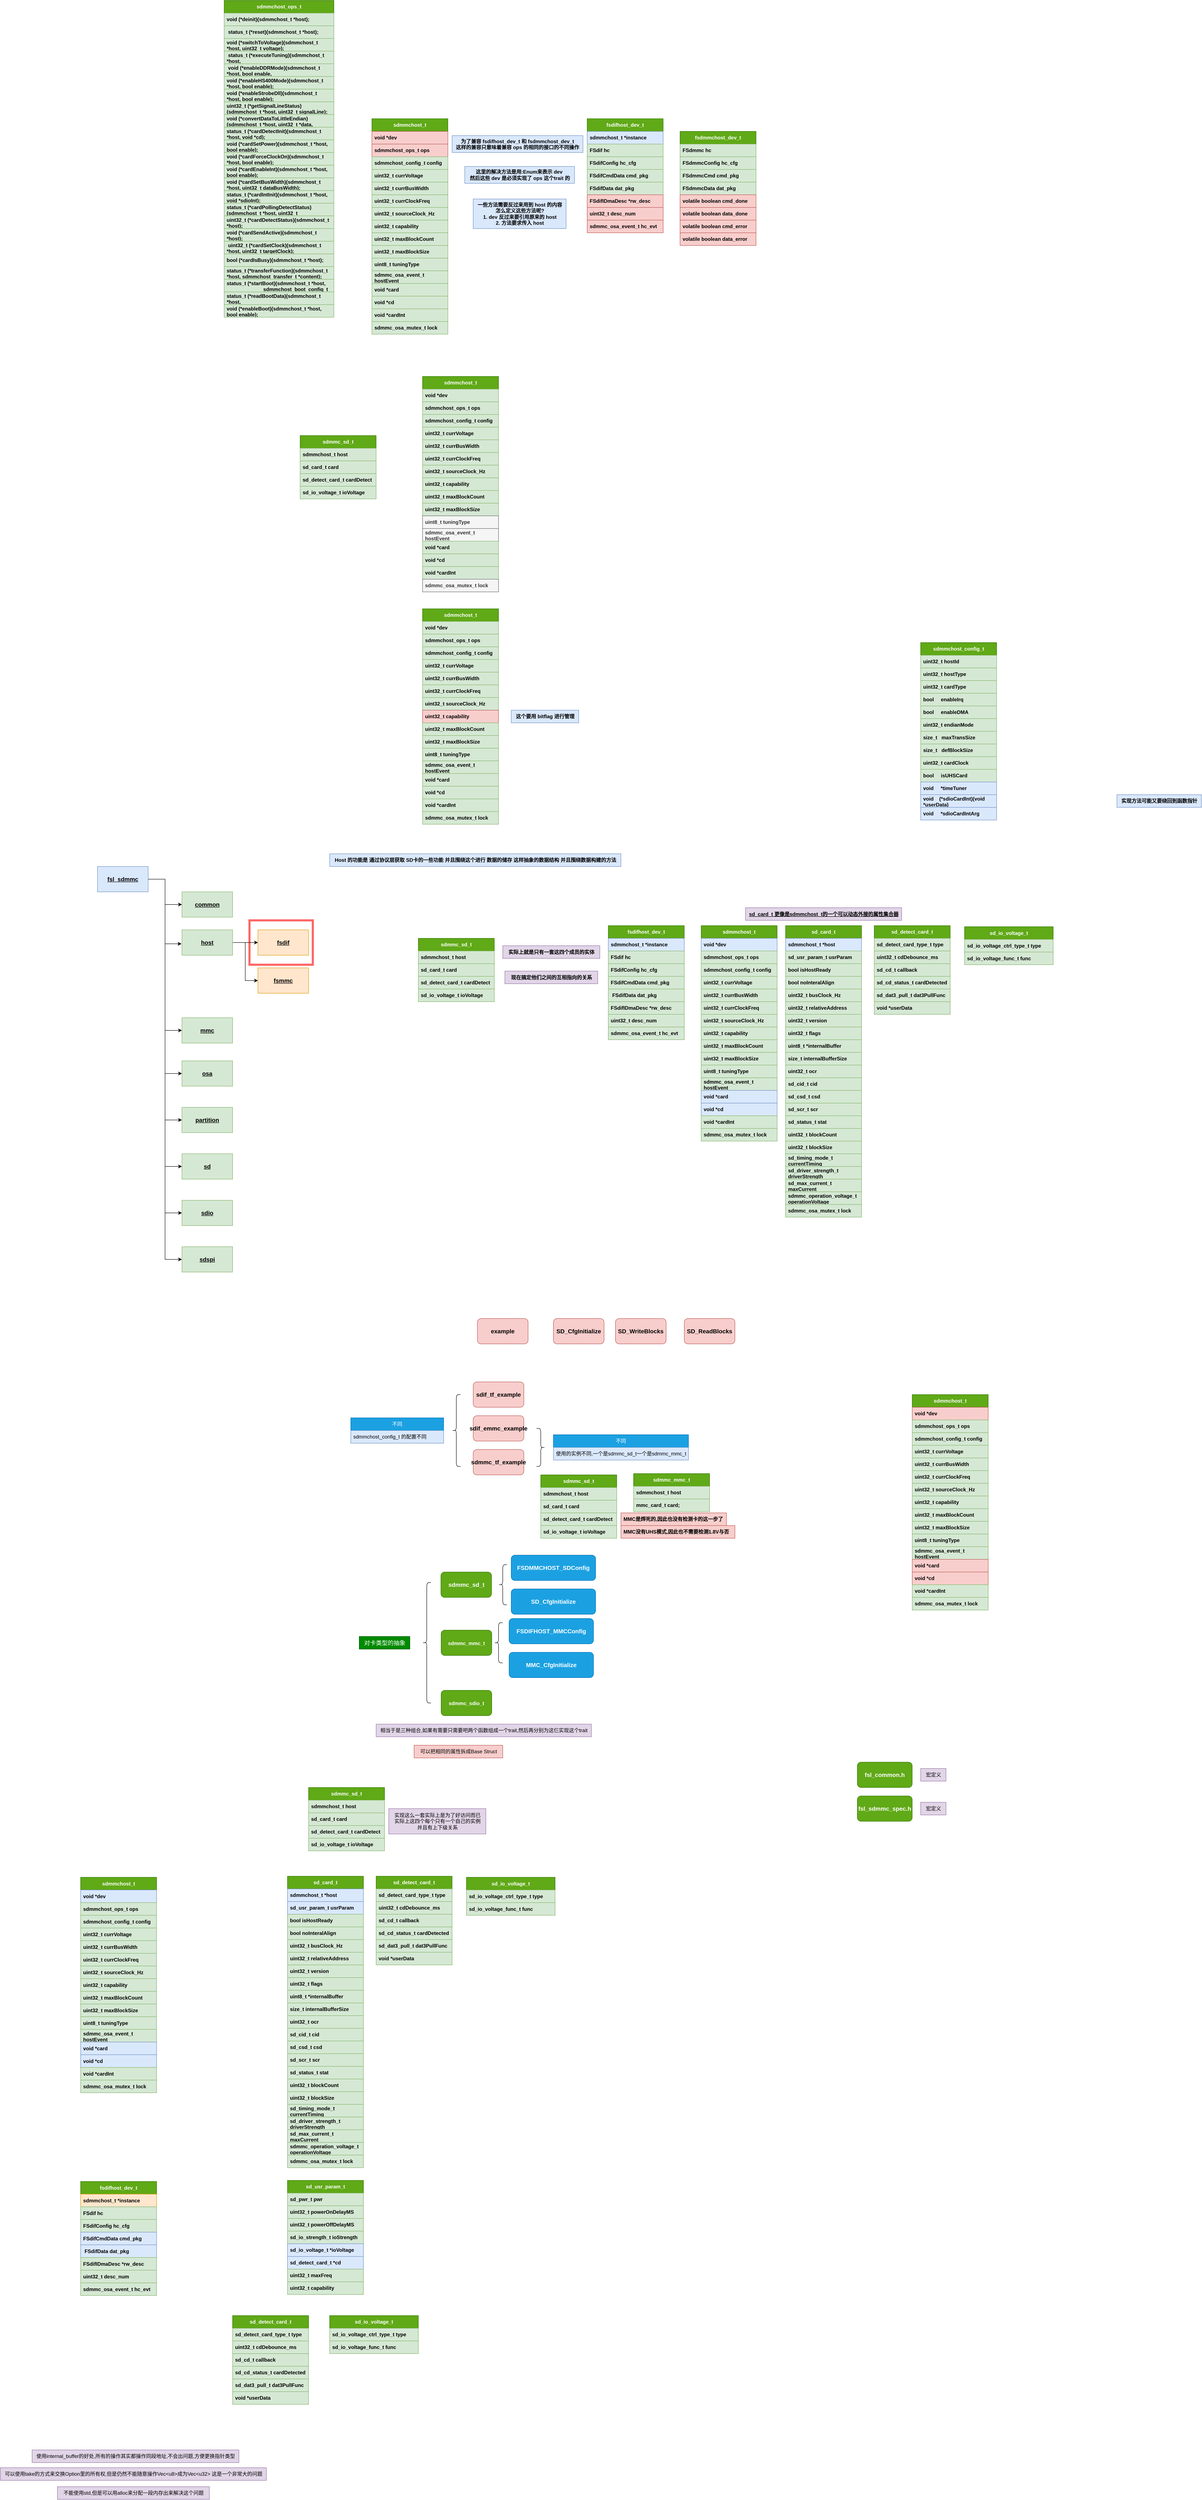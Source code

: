 <mxfile version="26.0.16">
  <diagram name="第 1 页" id="RIUy3Fn0ZehvJpWkt5wW">
    <mxGraphModel dx="1816" dy="1751" grid="1" gridSize="10" guides="1" tooltips="1" connect="1" arrows="1" fold="1" page="1" pageScale="1" pageWidth="827" pageHeight="1169" math="0" shadow="0">
      <root>
        <mxCell id="0" />
        <mxCell id="1" parent="0" />
        <mxCell id="EC88uF_xVbB2sWb6Ojbx-24" value="" style="rounded=0;whiteSpace=wrap;html=1;fillColor=none;strokeWidth=5;strokeColor=#FF6666;" parent="1" vertex="1">
          <mxGeometry x="-40" y="2107.5" width="150" height="105" as="geometry" />
        </mxCell>
        <mxCell id="-_FYaDfTA1gfNJCsHM5T-1" value="sdmmchost_t" style="swimlane;fontStyle=1;childLayout=stackLayout;horizontal=1;startSize=30;horizontalStack=0;resizeParent=1;resizeParentMax=0;resizeLast=0;collapsible=1;marginBottom=0;whiteSpace=wrap;fillColor=#60a917;strokeColor=#2D7600;fontColor=#ffffff;" parent="1" vertex="1">
          <mxGeometry x="250" y="210" width="180" height="510" as="geometry" />
        </mxCell>
        <mxCell id="-_FYaDfTA1gfNJCsHM5T-2" value="void *dev" style="text;strokeColor=#b85450;fillColor=#f8cecc;align=left;verticalAlign=middle;spacingLeft=4;spacingRight=4;overflow=hidden;points=[[0,0.5],[1,0.5]];portConstraint=eastwest;rotatable=0;whiteSpace=wrap;fontStyle=1;html=1;" parent="-_FYaDfTA1gfNJCsHM5T-1" vertex="1">
          <mxGeometry y="30" width="180" height="30" as="geometry" />
        </mxCell>
        <mxCell id="-_FYaDfTA1gfNJCsHM5T-3" value="sdmmchost_ops_t ops" style="text;strokeColor=#b85450;fillColor=#f8cecc;align=left;verticalAlign=middle;spacingLeft=4;spacingRight=4;overflow=hidden;points=[[0,0.5],[1,0.5]];portConstraint=eastwest;rotatable=0;fontStyle=1;whiteSpace=wrap;" parent="-_FYaDfTA1gfNJCsHM5T-1" vertex="1">
          <mxGeometry y="60" width="180" height="30" as="geometry" />
        </mxCell>
        <mxCell id="-_FYaDfTA1gfNJCsHM5T-4" value="sdmmchost_config_t config" style="text;strokeColor=#82b366;fillColor=#d5e8d4;align=left;verticalAlign=middle;spacingLeft=4;spacingRight=4;overflow=hidden;points=[[0,0.5],[1,0.5]];portConstraint=eastwest;rotatable=0;fontStyle=1;whiteSpace=wrap;" parent="-_FYaDfTA1gfNJCsHM5T-1" vertex="1">
          <mxGeometry y="90" width="180" height="30" as="geometry" />
        </mxCell>
        <mxCell id="-_FYaDfTA1gfNJCsHM5T-5" value="uint32_t currVoltage" style="text;strokeColor=#82b366;fillColor=#d5e8d4;align=left;verticalAlign=middle;spacingLeft=4;spacingRight=4;overflow=hidden;points=[[0,0.5],[1,0.5]];portConstraint=eastwest;rotatable=0;fontStyle=1;whiteSpace=wrap;" parent="-_FYaDfTA1gfNJCsHM5T-1" vertex="1">
          <mxGeometry y="120" width="180" height="30" as="geometry" />
        </mxCell>
        <mxCell id="-_FYaDfTA1gfNJCsHM5T-6" value="uint32_t currBusWidth" style="text;strokeColor=#82b366;fillColor=#d5e8d4;align=left;verticalAlign=middle;spacingLeft=4;spacingRight=4;overflow=hidden;points=[[0,0.5],[1,0.5]];portConstraint=eastwest;rotatable=0;fontStyle=1;whiteSpace=wrap;" parent="-_FYaDfTA1gfNJCsHM5T-1" vertex="1">
          <mxGeometry y="150" width="180" height="30" as="geometry" />
        </mxCell>
        <mxCell id="-_FYaDfTA1gfNJCsHM5T-7" value="uint32_t currClockFreq" style="text;strokeColor=#82b366;fillColor=#d5e8d4;align=left;verticalAlign=middle;spacingLeft=4;spacingRight=4;overflow=hidden;points=[[0,0.5],[1,0.5]];portConstraint=eastwest;rotatable=0;fontStyle=1;whiteSpace=wrap;" parent="-_FYaDfTA1gfNJCsHM5T-1" vertex="1">
          <mxGeometry y="180" width="180" height="30" as="geometry" />
        </mxCell>
        <mxCell id="-_FYaDfTA1gfNJCsHM5T-8" value="uint32_t sourceClock_Hz" style="text;strokeColor=#82b366;fillColor=#d5e8d4;align=left;verticalAlign=middle;spacingLeft=4;spacingRight=4;overflow=hidden;points=[[0,0.5],[1,0.5]];portConstraint=eastwest;rotatable=0;fontStyle=1;whiteSpace=wrap;" parent="-_FYaDfTA1gfNJCsHM5T-1" vertex="1">
          <mxGeometry y="210" width="180" height="30" as="geometry" />
        </mxCell>
        <mxCell id="-_FYaDfTA1gfNJCsHM5T-9" value="uint32_t capability" style="text;strokeColor=#82b366;fillColor=#d5e8d4;align=left;verticalAlign=middle;spacingLeft=4;spacingRight=4;overflow=hidden;points=[[0,0.5],[1,0.5]];portConstraint=eastwest;rotatable=0;fontStyle=1;whiteSpace=wrap;" parent="-_FYaDfTA1gfNJCsHM5T-1" vertex="1">
          <mxGeometry y="240" width="180" height="30" as="geometry" />
        </mxCell>
        <mxCell id="-_FYaDfTA1gfNJCsHM5T-10" value="uint32_t maxBlockCount" style="text;strokeColor=#82b366;fillColor=#d5e8d4;align=left;verticalAlign=middle;spacingLeft=4;spacingRight=4;overflow=hidden;points=[[0,0.5],[1,0.5]];portConstraint=eastwest;rotatable=0;fontStyle=1;whiteSpace=wrap;" parent="-_FYaDfTA1gfNJCsHM5T-1" vertex="1">
          <mxGeometry y="270" width="180" height="30" as="geometry" />
        </mxCell>
        <mxCell id="-_FYaDfTA1gfNJCsHM5T-11" value="uint32_t maxBlockSize" style="text;strokeColor=#82b366;fillColor=#d5e8d4;align=left;verticalAlign=middle;spacingLeft=4;spacingRight=4;overflow=hidden;points=[[0,0.5],[1,0.5]];portConstraint=eastwest;rotatable=0;fontStyle=1;whiteSpace=wrap;" parent="-_FYaDfTA1gfNJCsHM5T-1" vertex="1">
          <mxGeometry y="300" width="180" height="30" as="geometry" />
        </mxCell>
        <mxCell id="-_FYaDfTA1gfNJCsHM5T-12" value="uint8_t tuningType" style="text;strokeColor=#82b366;fillColor=#d5e8d4;align=left;verticalAlign=middle;spacingLeft=4;spacingRight=4;overflow=hidden;points=[[0,0.5],[1,0.5]];portConstraint=eastwest;rotatable=0;fontStyle=1;whiteSpace=wrap;" parent="-_FYaDfTA1gfNJCsHM5T-1" vertex="1">
          <mxGeometry y="330" width="180" height="30" as="geometry" />
        </mxCell>
        <mxCell id="-_FYaDfTA1gfNJCsHM5T-13" value="sdmmc_osa_event_t hostEvent" style="text;strokeColor=#82b366;fillColor=#d5e8d4;align=left;verticalAlign=middle;spacingLeft=4;spacingRight=4;overflow=hidden;points=[[0,0.5],[1,0.5]];portConstraint=eastwest;rotatable=0;fontStyle=1;whiteSpace=wrap;" parent="-_FYaDfTA1gfNJCsHM5T-1" vertex="1">
          <mxGeometry y="360" width="180" height="30" as="geometry" />
        </mxCell>
        <mxCell id="-_FYaDfTA1gfNJCsHM5T-14" value="void *card" style="text;strokeColor=#82b366;fillColor=#d5e8d4;align=left;verticalAlign=middle;spacingLeft=4;spacingRight=4;overflow=hidden;points=[[0,0.5],[1,0.5]];portConstraint=eastwest;rotatable=0;fontStyle=1;whiteSpace=wrap;" parent="-_FYaDfTA1gfNJCsHM5T-1" vertex="1">
          <mxGeometry y="390" width="180" height="30" as="geometry" />
        </mxCell>
        <mxCell id="-_FYaDfTA1gfNJCsHM5T-15" value="void *cd" style="text;strokeColor=#82b366;fillColor=#d5e8d4;align=left;verticalAlign=middle;spacingLeft=4;spacingRight=4;overflow=hidden;points=[[0,0.5],[1,0.5]];portConstraint=eastwest;rotatable=0;fontStyle=1;whiteSpace=wrap;" parent="-_FYaDfTA1gfNJCsHM5T-1" vertex="1">
          <mxGeometry y="420" width="180" height="30" as="geometry" />
        </mxCell>
        <mxCell id="-_FYaDfTA1gfNJCsHM5T-16" value="void *cardInt" style="text;strokeColor=#82b366;fillColor=#d5e8d4;align=left;verticalAlign=middle;spacingLeft=4;spacingRight=4;overflow=hidden;points=[[0,0.5],[1,0.5]];portConstraint=eastwest;rotatable=0;fontStyle=1;whiteSpace=wrap;" parent="-_FYaDfTA1gfNJCsHM5T-1" vertex="1">
          <mxGeometry y="450" width="180" height="30" as="geometry" />
        </mxCell>
        <mxCell id="-_FYaDfTA1gfNJCsHM5T-17" value="sdmmc_osa_mutex_t lock" style="text;strokeColor=#82b366;fillColor=#d5e8d4;align=left;verticalAlign=middle;spacingLeft=4;spacingRight=4;overflow=hidden;points=[[0,0.5],[1,0.5]];portConstraint=eastwest;rotatable=0;fontStyle=1;whiteSpace=wrap;" parent="-_FYaDfTA1gfNJCsHM5T-1" vertex="1">
          <mxGeometry y="480" width="180" height="30" as="geometry" />
        </mxCell>
        <mxCell id="-_FYaDfTA1gfNJCsHM5T-18" value="为了兼容 fsdifhost_dev_t 和 fsdmmchost_dev_t&#xa;这样的兼容只意味着兼容 ops 的相同的接口的不同操作" style="text;align=center;verticalAlign=middle;resizable=0;points=[];autosize=1;strokeColor=#6c8ebf;fillColor=#dae8fc;fontStyle=1" parent="1" vertex="1">
          <mxGeometry x="440" y="250" width="310" height="40" as="geometry" />
        </mxCell>
        <mxCell id="-_FYaDfTA1gfNJCsHM5T-19" value="fsdifhost_dev_t" style="swimlane;fontStyle=1;childLayout=stackLayout;horizontal=1;startSize=30;horizontalStack=0;resizeParent=1;resizeParentMax=0;resizeLast=0;collapsible=1;marginBottom=0;whiteSpace=wrap;fillColor=#60a917;strokeColor=#2D7600;fontColor=#ffffff;" parent="1" vertex="1">
          <mxGeometry x="760" y="210" width="180" height="270" as="geometry" />
        </mxCell>
        <mxCell id="-_FYaDfTA1gfNJCsHM5T-20" value="sdmmchost_t *instance" style="text;strokeColor=#6c8ebf;fillColor=#dae8fc;align=left;verticalAlign=middle;spacingLeft=4;spacingRight=4;overflow=hidden;points=[[0,0.5],[1,0.5]];portConstraint=eastwest;rotatable=0;whiteSpace=wrap;fontStyle=1;" parent="-_FYaDfTA1gfNJCsHM5T-19" vertex="1">
          <mxGeometry y="30" width="180" height="30" as="geometry" />
        </mxCell>
        <mxCell id="-_FYaDfTA1gfNJCsHM5T-36" value="FSdif hc" style="text;strokeColor=#82b366;fillColor=#d5e8d4;align=left;verticalAlign=middle;spacingLeft=4;spacingRight=4;overflow=hidden;points=[[0,0.5],[1,0.5]];portConstraint=eastwest;rotatable=0;whiteSpace=wrap;fontStyle=1;" parent="-_FYaDfTA1gfNJCsHM5T-19" vertex="1">
          <mxGeometry y="60" width="180" height="30" as="geometry" />
        </mxCell>
        <mxCell id="-_FYaDfTA1gfNJCsHM5T-37" value="FSdifConfig hc_cfg" style="text;strokeColor=#82b366;fillColor=#d5e8d4;align=left;verticalAlign=middle;spacingLeft=4;spacingRight=4;overflow=hidden;points=[[0,0.5],[1,0.5]];portConstraint=eastwest;rotatable=0;whiteSpace=wrap;fontStyle=1;" parent="-_FYaDfTA1gfNJCsHM5T-19" vertex="1">
          <mxGeometry y="90" width="180" height="30" as="geometry" />
        </mxCell>
        <mxCell id="-_FYaDfTA1gfNJCsHM5T-38" value="FSdifCmdData cmd_pkg" style="text;strokeColor=#82b366;fillColor=#d5e8d4;align=left;verticalAlign=middle;spacingLeft=4;spacingRight=4;overflow=hidden;points=[[0,0.5],[1,0.5]];portConstraint=eastwest;rotatable=0;whiteSpace=wrap;fontStyle=1;" parent="-_FYaDfTA1gfNJCsHM5T-19" vertex="1">
          <mxGeometry y="120" width="180" height="30" as="geometry" />
        </mxCell>
        <mxCell id="-_FYaDfTA1gfNJCsHM5T-40" value="FSdifData dat_pkg" style="text;strokeColor=#82b366;fillColor=#d5e8d4;align=left;verticalAlign=middle;spacingLeft=4;spacingRight=4;overflow=hidden;points=[[0,0.5],[1,0.5]];portConstraint=eastwest;rotatable=0;whiteSpace=wrap;fontStyle=1;" parent="-_FYaDfTA1gfNJCsHM5T-19" vertex="1">
          <mxGeometry y="150" width="180" height="30" as="geometry" />
        </mxCell>
        <mxCell id="-_FYaDfTA1gfNJCsHM5T-41" value="FSdifIDmaDesc *rw_desc" style="text;strokeColor=#b85450;fillColor=#f8cecc;align=left;verticalAlign=middle;spacingLeft=4;spacingRight=4;overflow=hidden;points=[[0,0.5],[1,0.5]];portConstraint=eastwest;rotatable=0;whiteSpace=wrap;fontStyle=1;" parent="-_FYaDfTA1gfNJCsHM5T-19" vertex="1">
          <mxGeometry y="180" width="180" height="30" as="geometry" />
        </mxCell>
        <mxCell id="-_FYaDfTA1gfNJCsHM5T-42" value="uint32_t desc_num" style="text;strokeColor=#b85450;fillColor=#f8cecc;align=left;verticalAlign=middle;spacingLeft=4;spacingRight=4;overflow=hidden;points=[[0,0.5],[1,0.5]];portConstraint=eastwest;rotatable=0;whiteSpace=wrap;fontStyle=1;" parent="-_FYaDfTA1gfNJCsHM5T-19" vertex="1">
          <mxGeometry y="210" width="180" height="30" as="geometry" />
        </mxCell>
        <mxCell id="-_FYaDfTA1gfNJCsHM5T-39" value="sdmmc_osa_event_t hc_evt" style="text;strokeColor=#b85450;fillColor=#f8cecc;align=left;verticalAlign=middle;spacingLeft=4;spacingRight=4;overflow=hidden;points=[[0,0.5],[1,0.5]];portConstraint=eastwest;rotatable=0;whiteSpace=wrap;fontStyle=1;" parent="-_FYaDfTA1gfNJCsHM5T-19" vertex="1">
          <mxGeometry y="240" width="180" height="30" as="geometry" />
        </mxCell>
        <mxCell id="-_FYaDfTA1gfNJCsHM5T-44" value="fsdmmchost_dev_t" style="swimlane;fontStyle=1;childLayout=stackLayout;horizontal=1;startSize=30;horizontalStack=0;resizeParent=1;resizeParentMax=0;resizeLast=0;collapsible=1;marginBottom=0;whiteSpace=wrap;fillColor=#60a917;strokeColor=#2D7600;fontColor=#FFFFFF;" parent="1" vertex="1">
          <mxGeometry x="980" y="240" width="180" height="270" as="geometry" />
        </mxCell>
        <mxCell id="-_FYaDfTA1gfNJCsHM5T-45" value="FSdmmc hc" style="text;strokeColor=#82b366;fillColor=#d5e8d4;align=left;verticalAlign=middle;spacingLeft=4;spacingRight=4;overflow=hidden;points=[[0,0.5],[1,0.5]];portConstraint=eastwest;rotatable=0;whiteSpace=wrap;fontStyle=1;" parent="-_FYaDfTA1gfNJCsHM5T-44" vertex="1">
          <mxGeometry y="30" width="180" height="30" as="geometry" />
        </mxCell>
        <mxCell id="-_FYaDfTA1gfNJCsHM5T-46" value="FSdmmcConfig hc_cfg" style="text;strokeColor=#82b366;fillColor=#d5e8d4;align=left;verticalAlign=middle;spacingLeft=4;spacingRight=4;overflow=hidden;points=[[0,0.5],[1,0.5]];portConstraint=eastwest;rotatable=0;whiteSpace=wrap;fontStyle=1;" parent="-_FYaDfTA1gfNJCsHM5T-44" vertex="1">
          <mxGeometry y="60" width="180" height="30" as="geometry" />
        </mxCell>
        <mxCell id="-_FYaDfTA1gfNJCsHM5T-47" value="FSdmmcCmd cmd_pkg" style="text;strokeColor=#82b366;fillColor=#d5e8d4;align=left;verticalAlign=middle;spacingLeft=4;spacingRight=4;overflow=hidden;points=[[0,0.5],[1,0.5]];portConstraint=eastwest;rotatable=0;whiteSpace=wrap;fontStyle=1;" parent="-_FYaDfTA1gfNJCsHM5T-44" vertex="1">
          <mxGeometry y="90" width="180" height="30" as="geometry" />
        </mxCell>
        <mxCell id="-_FYaDfTA1gfNJCsHM5T-48" value="FSdmmcData dat_pkg" style="text;strokeColor=#82b366;fillColor=#d5e8d4;align=left;verticalAlign=middle;spacingLeft=4;spacingRight=4;overflow=hidden;points=[[0,0.5],[1,0.5]];portConstraint=eastwest;rotatable=0;whiteSpace=wrap;fontStyle=1;" parent="-_FYaDfTA1gfNJCsHM5T-44" vertex="1">
          <mxGeometry y="120" width="180" height="30" as="geometry" />
        </mxCell>
        <mxCell id="-_FYaDfTA1gfNJCsHM5T-49" value="volatile boolean cmd_done" style="text;strokeColor=#b85450;fillColor=#f8cecc;align=left;verticalAlign=middle;spacingLeft=4;spacingRight=4;overflow=hidden;points=[[0,0.5],[1,0.5]];portConstraint=eastwest;rotatable=0;whiteSpace=wrap;fontStyle=1;" parent="-_FYaDfTA1gfNJCsHM5T-44" vertex="1">
          <mxGeometry y="150" width="180" height="30" as="geometry" />
        </mxCell>
        <mxCell id="-_FYaDfTA1gfNJCsHM5T-50" value="volatile boolean data_done" style="text;strokeColor=#b85450;fillColor=#f8cecc;align=left;verticalAlign=middle;spacingLeft=4;spacingRight=4;overflow=hidden;points=[[0,0.5],[1,0.5]];portConstraint=eastwest;rotatable=0;whiteSpace=wrap;fontStyle=1;" parent="-_FYaDfTA1gfNJCsHM5T-44" vertex="1">
          <mxGeometry y="180" width="180" height="30" as="geometry" />
        </mxCell>
        <mxCell id="-_FYaDfTA1gfNJCsHM5T-51" value="volatile boolean cmd_error" style="text;strokeColor=#b85450;fillColor=#f8cecc;align=left;verticalAlign=middle;spacingLeft=4;spacingRight=4;overflow=hidden;points=[[0,0.5],[1,0.5]];portConstraint=eastwest;rotatable=0;whiteSpace=wrap;fontStyle=1;" parent="-_FYaDfTA1gfNJCsHM5T-44" vertex="1">
          <mxGeometry y="210" width="180" height="30" as="geometry" />
        </mxCell>
        <mxCell id="-_FYaDfTA1gfNJCsHM5T-52" value="volatile boolean data_error" style="text;strokeColor=#b85450;fillColor=#f8cecc;align=left;verticalAlign=middle;spacingLeft=4;spacingRight=4;overflow=hidden;points=[[0,0.5],[1,0.5]];portConstraint=eastwest;rotatable=0;whiteSpace=wrap;fontStyle=1;" parent="-_FYaDfTA1gfNJCsHM5T-44" vertex="1">
          <mxGeometry y="240" width="180" height="30" as="geometry" />
        </mxCell>
        <mxCell id="-_FYaDfTA1gfNJCsHM5T-53" value="sdmmchost_ops_t" style="swimlane;fontStyle=1;childLayout=stackLayout;horizontal=1;startSize=30;horizontalStack=0;resizeParent=1;resizeParentMax=0;resizeLast=0;collapsible=1;marginBottom=0;whiteSpace=wrap;fillColor=#60a917;strokeColor=#2D7600;fontColor=#ffffff;html=1;" parent="1" vertex="1">
          <mxGeometry x="-100" y="-70" width="260" height="750" as="geometry" />
        </mxCell>
        <mxCell id="-_FYaDfTA1gfNJCsHM5T-54" value="void (*deinit)(sdmmchost_t *host);" style="text;strokeColor=#82b366;fillColor=#d5e8d4;align=left;verticalAlign=middle;spacingLeft=4;spacingRight=4;overflow=hidden;points=[[0,0.5],[1,0.5]];portConstraint=eastwest;rotatable=0;fontStyle=1;whiteSpace=wrap;" parent="-_FYaDfTA1gfNJCsHM5T-53" vertex="1">
          <mxGeometry y="30" width="260" height="30" as="geometry" />
        </mxCell>
        <mxCell id="-_FYaDfTA1gfNJCsHM5T-55" value=" status_t (*reset)(sdmmchost_t *host);" style="text;strokeColor=#82b366;fillColor=#d5e8d4;align=left;verticalAlign=middle;spacingLeft=4;spacingRight=4;overflow=hidden;points=[[0,0.5],[1,0.5]];portConstraint=eastwest;rotatable=0;fontStyle=1;whiteSpace=wrap;" parent="-_FYaDfTA1gfNJCsHM5T-53" vertex="1">
          <mxGeometry y="60" width="260" height="30" as="geometry" />
        </mxCell>
        <mxCell id="-_FYaDfTA1gfNJCsHM5T-56" value="void (*switchToVoltage)(sdmmchost_t *host, uint32_t voltage);" style="text;strokeColor=#82b366;fillColor=#d5e8d4;align=left;verticalAlign=middle;spacingLeft=4;spacingRight=4;overflow=hidden;points=[[0,0.5],[1,0.5]];portConstraint=eastwest;rotatable=0;fontStyle=1;whiteSpace=wrap;" parent="-_FYaDfTA1gfNJCsHM5T-53" vertex="1">
          <mxGeometry y="90" width="260" height="30" as="geometry" />
        </mxCell>
        <mxCell id="-_FYaDfTA1gfNJCsHM5T-57" value=" status_t (*executeTuning)(sdmmchost_t *host,&#xa;                              uint32_t tuningCmd,&#xa;                              uint32_t *revBuf,&#xa;                              uint32_t blockSize);" style="text;strokeColor=#82b366;fillColor=#d5e8d4;align=left;verticalAlign=middle;spacingLeft=4;spacingRight=4;overflow=hidden;points=[[0,0.5],[1,0.5]];portConstraint=eastwest;rotatable=0;fontStyle=1;whiteSpace=wrap;" parent="-_FYaDfTA1gfNJCsHM5T-53" vertex="1">
          <mxGeometry y="120" width="260" height="30" as="geometry" />
        </mxCell>
        <mxCell id="-_FYaDfTA1gfNJCsHM5T-58" value=" void (*enableDDRMode)(sdmmchost_t *host, bool enable, &#xa;                          uint32_t nibblePos);" style="text;strokeColor=#82b366;fillColor=#d5e8d4;align=left;verticalAlign=middle;spacingLeft=4;spacingRight=4;overflow=hidden;points=[[0,0.5],[1,0.5]];portConstraint=eastwest;rotatable=0;fontStyle=1;whiteSpace=wrap;" parent="-_FYaDfTA1gfNJCsHM5T-53" vertex="1">
          <mxGeometry y="150" width="260" height="30" as="geometry" />
        </mxCell>
        <mxCell id="-_FYaDfTA1gfNJCsHM5T-59" value="void (*enableHS400Mode)(sdmmchost_t *host, bool enable);" style="text;strokeColor=#82b366;fillColor=#d5e8d4;align=left;verticalAlign=middle;spacingLeft=4;spacingRight=4;overflow=hidden;points=[[0,0.5],[1,0.5]];portConstraint=eastwest;rotatable=0;fontStyle=1;whiteSpace=wrap;" parent="-_FYaDfTA1gfNJCsHM5T-53" vertex="1">
          <mxGeometry y="180" width="260" height="30" as="geometry" />
        </mxCell>
        <mxCell id="-_FYaDfTA1gfNJCsHM5T-60" value="void (*enableStrobeDll)(sdmmchost_t *host, bool enable);" style="text;strokeColor=#82b366;fillColor=#d5e8d4;align=left;verticalAlign=middle;spacingLeft=4;spacingRight=4;overflow=hidden;points=[[0,0.5],[1,0.5]];portConstraint=eastwest;rotatable=0;fontStyle=1;whiteSpace=wrap;" parent="-_FYaDfTA1gfNJCsHM5T-53" vertex="1">
          <mxGeometry y="210" width="260" height="30" as="geometry" />
        </mxCell>
        <mxCell id="-_FYaDfTA1gfNJCsHM5T-61" value="uint32_t (*getSignalLineStatus)(sdmmchost_t *host, uint32_t signalLine);" style="text;strokeColor=#82b366;fillColor=#d5e8d4;align=left;verticalAlign=middle;spacingLeft=4;spacingRight=4;overflow=hidden;points=[[0,0.5],[1,0.5]];portConstraint=eastwest;rotatable=0;fontStyle=1;whiteSpace=wrap;" parent="-_FYaDfTA1gfNJCsHM5T-53" vertex="1">
          <mxGeometry y="240" width="260" height="30" as="geometry" />
        </mxCell>
        <mxCell id="-_FYaDfTA1gfNJCsHM5T-62" value="void (*convertDataToLittleEndian)(sdmmchost_t *host, uint32_t *data, uint32_t wordSize, uint32_t format);" style="text;strokeColor=#82b366;fillColor=#d5e8d4;align=left;verticalAlign=middle;spacingLeft=4;spacingRight=4;overflow=hidden;points=[[0,0.5],[1,0.5]];portConstraint=eastwest;rotatable=0;fontStyle=1;whiteSpace=wrap;" parent="-_FYaDfTA1gfNJCsHM5T-53" vertex="1">
          <mxGeometry y="270" width="260" height="30" as="geometry" />
        </mxCell>
        <mxCell id="-_FYaDfTA1gfNJCsHM5T-63" value="status_t (*cardDetectInit)(sdmmchost_t *host, void *cd);" style="text;strokeColor=#82b366;fillColor=#d5e8d4;align=left;verticalAlign=middle;spacingLeft=4;spacingRight=4;overflow=hidden;points=[[0,0.5],[1,0.5]];portConstraint=eastwest;rotatable=0;fontStyle=1;whiteSpace=wrap;" parent="-_FYaDfTA1gfNJCsHM5T-53" vertex="1">
          <mxGeometry y="300" width="260" height="30" as="geometry" />
        </mxCell>
        <mxCell id="-_FYaDfTA1gfNJCsHM5T-64" value="void (*cardSetPower)(sdmmchost_t *host, bool enable);" style="text;strokeColor=#82b366;fillColor=#d5e8d4;align=left;verticalAlign=middle;spacingLeft=4;spacingRight=4;overflow=hidden;points=[[0,0.5],[1,0.5]];portConstraint=eastwest;rotatable=0;fontStyle=1;whiteSpace=wrap;" parent="-_FYaDfTA1gfNJCsHM5T-53" vertex="1">
          <mxGeometry y="330" width="260" height="30" as="geometry" />
        </mxCell>
        <mxCell id="-_FYaDfTA1gfNJCsHM5T-65" value="void (*cardForceClockOn)(sdmmchost_t *host, bool enable);" style="text;strokeColor=#82b366;fillColor=#d5e8d4;align=left;verticalAlign=middle;spacingLeft=4;spacingRight=4;overflow=hidden;points=[[0,0.5],[1,0.5]];portConstraint=eastwest;rotatable=0;fontStyle=1;whiteSpace=wrap;" parent="-_FYaDfTA1gfNJCsHM5T-53" vertex="1">
          <mxGeometry y="360" width="260" height="30" as="geometry" />
        </mxCell>
        <mxCell id="-_FYaDfTA1gfNJCsHM5T-66" value="void (*cardEnableInt)(sdmmchost_t *host, bool enable);" style="text;strokeColor=#82b366;fillColor=#d5e8d4;align=left;verticalAlign=middle;spacingLeft=4;spacingRight=4;overflow=hidden;points=[[0,0.5],[1,0.5]];portConstraint=eastwest;rotatable=0;fontStyle=1;whiteSpace=wrap;" parent="-_FYaDfTA1gfNJCsHM5T-53" vertex="1">
          <mxGeometry y="390" width="260" height="30" as="geometry" />
        </mxCell>
        <mxCell id="-_FYaDfTA1gfNJCsHM5T-67" value="void (*cardSetBusWidth)(sdmmchost_t *host, uint32_t dataBusWidth);" style="text;strokeColor=#82b366;fillColor=#d5e8d4;align=left;verticalAlign=middle;spacingLeft=4;spacingRight=4;overflow=hidden;points=[[0,0.5],[1,0.5]];portConstraint=eastwest;rotatable=0;fontStyle=1;whiteSpace=wrap;" parent="-_FYaDfTA1gfNJCsHM5T-53" vertex="1">
          <mxGeometry y="420" width="260" height="30" as="geometry" />
        </mxCell>
        <mxCell id="-_FYaDfTA1gfNJCsHM5T-68" value="status_t (*cardIntInit)(sdmmchost_t *host, void *sdioInt);" style="text;strokeColor=#82b366;fillColor=#d5e8d4;align=left;verticalAlign=middle;spacingLeft=4;spacingRight=4;overflow=hidden;points=[[0,0.5],[1,0.5]];portConstraint=eastwest;rotatable=0;fontStyle=1;whiteSpace=wrap;" parent="-_FYaDfTA1gfNJCsHM5T-53" vertex="1">
          <mxGeometry y="450" width="260" height="30" as="geometry" />
        </mxCell>
        <mxCell id="-_FYaDfTA1gfNJCsHM5T-69" value="status_t (*cardPollingDetectStatus)(sdmmchost_t *host, uint32_t waitCardStatus, uint32_t timeout);" style="text;strokeColor=#82b366;fillColor=#d5e8d4;align=left;verticalAlign=middle;spacingLeft=4;spacingRight=4;overflow=hidden;points=[[0,0.5],[1,0.5]];portConstraint=eastwest;rotatable=0;fontStyle=1;whiteSpace=wrap;" parent="-_FYaDfTA1gfNJCsHM5T-53" vertex="1">
          <mxGeometry y="480" width="260" height="30" as="geometry" />
        </mxCell>
        <mxCell id="-_FYaDfTA1gfNJCsHM5T-70" value="uint32_t (*cardDetectStatus)(sdmmchost_t *host);" style="text;strokeColor=#82b366;fillColor=#d5e8d4;align=left;verticalAlign=middle;spacingLeft=4;spacingRight=4;overflow=hidden;points=[[0,0.5],[1,0.5]];portConstraint=eastwest;rotatable=0;fontStyle=1;whiteSpace=wrap;" parent="-_FYaDfTA1gfNJCsHM5T-53" vertex="1">
          <mxGeometry y="510" width="260" height="30" as="geometry" />
        </mxCell>
        <mxCell id="-_FYaDfTA1gfNJCsHM5T-71" value="void (*cardSendActive)(sdmmchost_t *host);" style="text;strokeColor=#82b366;fillColor=#d5e8d4;align=left;verticalAlign=middle;spacingLeft=4;spacingRight=4;overflow=hidden;points=[[0,0.5],[1,0.5]];portConstraint=eastwest;rotatable=0;fontStyle=1;whiteSpace=wrap;" parent="-_FYaDfTA1gfNJCsHM5T-53" vertex="1">
          <mxGeometry y="540" width="260" height="30" as="geometry" />
        </mxCell>
        <mxCell id="-_FYaDfTA1gfNJCsHM5T-72" value=" uint32_t (*cardSetClock)(sdmmchost_t *host, uint32_t targetClock);" style="text;strokeColor=#82b366;fillColor=#d5e8d4;align=left;verticalAlign=middle;spacingLeft=4;spacingRight=4;overflow=hidden;points=[[0,0.5],[1,0.5]];portConstraint=eastwest;rotatable=0;fontStyle=1;whiteSpace=wrap;" parent="-_FYaDfTA1gfNJCsHM5T-53" vertex="1">
          <mxGeometry y="570" width="260" height="30" as="geometry" />
        </mxCell>
        <mxCell id="-_FYaDfTA1gfNJCsHM5T-73" value="bool (*cardIsBusy)(sdmmchost_t *host);" style="text;strokeColor=#82b366;fillColor=#d5e8d4;align=left;verticalAlign=middle;spacingLeft=4;spacingRight=4;overflow=hidden;points=[[0,0.5],[1,0.5]];portConstraint=eastwest;rotatable=0;fontStyle=1;whiteSpace=wrap;" parent="-_FYaDfTA1gfNJCsHM5T-53" vertex="1">
          <mxGeometry y="600" width="260" height="30" as="geometry" />
        </mxCell>
        <mxCell id="-_FYaDfTA1gfNJCsHM5T-74" value="status_t (*transferFunction)(sdmmchost_t *host, sdmmchost_transfer_t *content);" style="text;strokeColor=#82b366;fillColor=#d5e8d4;align=left;verticalAlign=middle;spacingLeft=4;spacingRight=4;overflow=hidden;points=[[0,0.5],[1,0.5]];portConstraint=eastwest;rotatable=0;fontStyle=1;whiteSpace=wrap;" parent="-_FYaDfTA1gfNJCsHM5T-53" vertex="1">
          <mxGeometry y="630" width="260" height="30" as="geometry" />
        </mxCell>
        <mxCell id="-_FYaDfTA1gfNJCsHM5T-75" value="status_t (*startBoot)(sdmmchost_t *host,&#xa;                          sdmmchost_boot_config_t *hostConfig,&#xa;                          sdmmchost_cmd_t *cmd,&#xa;                          uint8_t *buffer);" style="text;strokeColor=#82b366;fillColor=#d5e8d4;align=left;verticalAlign=middle;spacingLeft=4;spacingRight=4;overflow=hidden;points=[[0,0.5],[1,0.5]];portConstraint=eastwest;rotatable=0;fontStyle=1;whiteSpace=wrap;" parent="-_FYaDfTA1gfNJCsHM5T-53" vertex="1">
          <mxGeometry y="660" width="260" height="30" as="geometry" />
        </mxCell>
        <mxCell id="-_FYaDfTA1gfNJCsHM5T-76" value="status_t (*readBootData)(sdmmchost_t *host, &#xa;                          sdmmchost_boot_config_t *hostConfig, &#xa;                          uint8_t *buffer);" style="text;strokeColor=#82b366;fillColor=#d5e8d4;align=left;verticalAlign=middle;spacingLeft=4;spacingRight=4;overflow=hidden;points=[[0,0.5],[1,0.5]];portConstraint=eastwest;rotatable=0;fontStyle=1;whiteSpace=wrap;" parent="-_FYaDfTA1gfNJCsHM5T-53" vertex="1">
          <mxGeometry y="690" width="260" height="30" as="geometry" />
        </mxCell>
        <mxCell id="-_FYaDfTA1gfNJCsHM5T-77" value="void (*enableBoot)(sdmmchost_t *host, bool enable);" style="text;strokeColor=#82b366;fillColor=#d5e8d4;align=left;verticalAlign=middle;spacingLeft=4;spacingRight=4;overflow=hidden;points=[[0,0.5],[1,0.5]];portConstraint=eastwest;rotatable=0;fontStyle=1;whiteSpace=wrap;" parent="-_FYaDfTA1gfNJCsHM5T-53" vertex="1">
          <mxGeometry y="720" width="260" height="30" as="geometry" />
        </mxCell>
        <mxCell id="-_FYaDfTA1gfNJCsHM5T-78" value="&lt;b&gt;这里的解决方法是用:Enum来表示 dev&amp;nbsp;&lt;/b&gt;&lt;div&gt;&lt;b&gt;然后这些 dev 是必须实现了 ops 这个trait 的&lt;/b&gt;&lt;/div&gt;" style="text;html=1;align=center;verticalAlign=middle;resizable=0;points=[];autosize=1;strokeColor=#6c8ebf;fillColor=#dae8fc;" parent="1" vertex="1">
          <mxGeometry x="470" y="323" width="260" height="40" as="geometry" />
        </mxCell>
        <mxCell id="-_FYaDfTA1gfNJCsHM5T-79" value="&lt;b&gt;一些方法需要反过来用到 host 的内容&lt;/b&gt;&lt;div&gt;&lt;b&gt;怎么定义这些方法呢?&lt;/b&gt;&lt;/div&gt;&lt;div&gt;&lt;b&gt;1. dev 反过来要引用原来的 host&lt;/b&gt;&lt;/div&gt;&lt;div&gt;&lt;b&gt;2. 方法要求传入 host&lt;/b&gt;&lt;/div&gt;" style="text;html=1;align=center;verticalAlign=middle;resizable=0;points=[];autosize=1;strokeColor=#6c8ebf;fillColor=#dae8fc;" parent="1" vertex="1">
          <mxGeometry x="490" y="400" width="220" height="70" as="geometry" />
        </mxCell>
        <mxCell id="-_FYaDfTA1gfNJCsHM5T-80" value="sdmmchost_t" style="swimlane;fontStyle=1;childLayout=stackLayout;horizontal=1;startSize=30;horizontalStack=0;resizeParent=1;resizeParentMax=0;resizeLast=0;collapsible=1;marginBottom=0;whiteSpace=wrap;fillColor=#60a917;strokeColor=#2D7600;fontColor=#ffffff;" parent="1" vertex="1">
          <mxGeometry x="370" y="820" width="180" height="510" as="geometry" />
        </mxCell>
        <mxCell id="-_FYaDfTA1gfNJCsHM5T-81" value="void *dev" style="text;strokeColor=#82b366;fillColor=#d5e8d4;align=left;verticalAlign=middle;spacingLeft=4;spacingRight=4;overflow=hidden;points=[[0,0.5],[1,0.5]];portConstraint=eastwest;rotatable=0;whiteSpace=wrap;fontStyle=1;html=1;" parent="-_FYaDfTA1gfNJCsHM5T-80" vertex="1">
          <mxGeometry y="30" width="180" height="30" as="geometry" />
        </mxCell>
        <mxCell id="-_FYaDfTA1gfNJCsHM5T-82" value="sdmmchost_ops_t ops" style="text;strokeColor=#82b366;fillColor=#d5e8d4;align=left;verticalAlign=middle;spacingLeft=4;spacingRight=4;overflow=hidden;points=[[0,0.5],[1,0.5]];portConstraint=eastwest;rotatable=0;fontStyle=1;whiteSpace=wrap;" parent="-_FYaDfTA1gfNJCsHM5T-80" vertex="1">
          <mxGeometry y="60" width="180" height="30" as="geometry" />
        </mxCell>
        <mxCell id="-_FYaDfTA1gfNJCsHM5T-83" value="sdmmchost_config_t config" style="text;strokeColor=#82b366;fillColor=#d5e8d4;align=left;verticalAlign=middle;spacingLeft=4;spacingRight=4;overflow=hidden;points=[[0,0.5],[1,0.5]];portConstraint=eastwest;rotatable=0;fontStyle=1;whiteSpace=wrap;" parent="-_FYaDfTA1gfNJCsHM5T-80" vertex="1">
          <mxGeometry y="90" width="180" height="30" as="geometry" />
        </mxCell>
        <mxCell id="-_FYaDfTA1gfNJCsHM5T-84" value="uint32_t currVoltage" style="text;strokeColor=#82b366;fillColor=#d5e8d4;align=left;verticalAlign=middle;spacingLeft=4;spacingRight=4;overflow=hidden;points=[[0,0.5],[1,0.5]];portConstraint=eastwest;rotatable=0;fontStyle=1;whiteSpace=wrap;" parent="-_FYaDfTA1gfNJCsHM5T-80" vertex="1">
          <mxGeometry y="120" width="180" height="30" as="geometry" />
        </mxCell>
        <mxCell id="-_FYaDfTA1gfNJCsHM5T-85" value="uint32_t currBusWidth" style="text;strokeColor=#82b366;fillColor=#d5e8d4;align=left;verticalAlign=middle;spacingLeft=4;spacingRight=4;overflow=hidden;points=[[0,0.5],[1,0.5]];portConstraint=eastwest;rotatable=0;fontStyle=1;whiteSpace=wrap;" parent="-_FYaDfTA1gfNJCsHM5T-80" vertex="1">
          <mxGeometry y="150" width="180" height="30" as="geometry" />
        </mxCell>
        <mxCell id="-_FYaDfTA1gfNJCsHM5T-86" value="uint32_t currClockFreq" style="text;strokeColor=#82b366;fillColor=#d5e8d4;align=left;verticalAlign=middle;spacingLeft=4;spacingRight=4;overflow=hidden;points=[[0,0.5],[1,0.5]];portConstraint=eastwest;rotatable=0;fontStyle=1;whiteSpace=wrap;" parent="-_FYaDfTA1gfNJCsHM5T-80" vertex="1">
          <mxGeometry y="180" width="180" height="30" as="geometry" />
        </mxCell>
        <mxCell id="-_FYaDfTA1gfNJCsHM5T-87" value="uint32_t sourceClock_Hz" style="text;strokeColor=#82b366;fillColor=#d5e8d4;align=left;verticalAlign=middle;spacingLeft=4;spacingRight=4;overflow=hidden;points=[[0,0.5],[1,0.5]];portConstraint=eastwest;rotatable=0;fontStyle=1;whiteSpace=wrap;" parent="-_FYaDfTA1gfNJCsHM5T-80" vertex="1">
          <mxGeometry y="210" width="180" height="30" as="geometry" />
        </mxCell>
        <mxCell id="-_FYaDfTA1gfNJCsHM5T-88" value="uint32_t capability" style="text;strokeColor=#82b366;fillColor=#d5e8d4;align=left;verticalAlign=middle;spacingLeft=4;spacingRight=4;overflow=hidden;points=[[0,0.5],[1,0.5]];portConstraint=eastwest;rotatable=0;fontStyle=1;whiteSpace=wrap;" parent="-_FYaDfTA1gfNJCsHM5T-80" vertex="1">
          <mxGeometry y="240" width="180" height="30" as="geometry" />
        </mxCell>
        <mxCell id="-_FYaDfTA1gfNJCsHM5T-89" value="uint32_t maxBlockCount" style="text;strokeColor=#82b366;fillColor=#d5e8d4;align=left;verticalAlign=middle;spacingLeft=4;spacingRight=4;overflow=hidden;points=[[0,0.5],[1,0.5]];portConstraint=eastwest;rotatable=0;fontStyle=1;whiteSpace=wrap;" parent="-_FYaDfTA1gfNJCsHM5T-80" vertex="1">
          <mxGeometry y="270" width="180" height="30" as="geometry" />
        </mxCell>
        <mxCell id="-_FYaDfTA1gfNJCsHM5T-90" value="uint32_t maxBlockSize" style="text;strokeColor=#82b366;fillColor=#d5e8d4;align=left;verticalAlign=middle;spacingLeft=4;spacingRight=4;overflow=hidden;points=[[0,0.5],[1,0.5]];portConstraint=eastwest;rotatable=0;fontStyle=1;whiteSpace=wrap;" parent="-_FYaDfTA1gfNJCsHM5T-80" vertex="1">
          <mxGeometry y="300" width="180" height="30" as="geometry" />
        </mxCell>
        <mxCell id="-_FYaDfTA1gfNJCsHM5T-91" value="uint8_t tuningType" style="text;strokeColor=#666666;fillColor=#f5f5f5;align=left;verticalAlign=middle;spacingLeft=4;spacingRight=4;overflow=hidden;points=[[0,0.5],[1,0.5]];portConstraint=eastwest;rotatable=0;fontStyle=1;whiteSpace=wrap;fontColor=#333333;" parent="-_FYaDfTA1gfNJCsHM5T-80" vertex="1">
          <mxGeometry y="330" width="180" height="30" as="geometry" />
        </mxCell>
        <mxCell id="-_FYaDfTA1gfNJCsHM5T-92" value="sdmmc_osa_event_t hostEvent" style="text;strokeColor=#666666;fillColor=#f5f5f5;align=left;verticalAlign=middle;spacingLeft=4;spacingRight=4;overflow=hidden;points=[[0,0.5],[1,0.5]];portConstraint=eastwest;rotatable=0;fontStyle=1;whiteSpace=wrap;fontColor=#333333;" parent="-_FYaDfTA1gfNJCsHM5T-80" vertex="1">
          <mxGeometry y="360" width="180" height="30" as="geometry" />
        </mxCell>
        <mxCell id="-_FYaDfTA1gfNJCsHM5T-93" value="void *card" style="text;strokeColor=#82b366;fillColor=#d5e8d4;align=left;verticalAlign=middle;spacingLeft=4;spacingRight=4;overflow=hidden;points=[[0,0.5],[1,0.5]];portConstraint=eastwest;rotatable=0;fontStyle=1;whiteSpace=wrap;" parent="-_FYaDfTA1gfNJCsHM5T-80" vertex="1">
          <mxGeometry y="390" width="180" height="30" as="geometry" />
        </mxCell>
        <mxCell id="-_FYaDfTA1gfNJCsHM5T-94" value="void *cd" style="text;strokeColor=#82b366;fillColor=#d5e8d4;align=left;verticalAlign=middle;spacingLeft=4;spacingRight=4;overflow=hidden;points=[[0,0.5],[1,0.5]];portConstraint=eastwest;rotatable=0;fontStyle=1;whiteSpace=wrap;" parent="-_FYaDfTA1gfNJCsHM5T-80" vertex="1">
          <mxGeometry y="420" width="180" height="30" as="geometry" />
        </mxCell>
        <mxCell id="-_FYaDfTA1gfNJCsHM5T-95" value="void *cardInt" style="text;strokeColor=#82b366;fillColor=#d5e8d4;align=left;verticalAlign=middle;spacingLeft=4;spacingRight=4;overflow=hidden;points=[[0,0.5],[1,0.5]];portConstraint=eastwest;rotatable=0;fontStyle=1;whiteSpace=wrap;" parent="-_FYaDfTA1gfNJCsHM5T-80" vertex="1">
          <mxGeometry y="450" width="180" height="30" as="geometry" />
        </mxCell>
        <mxCell id="-_FYaDfTA1gfNJCsHM5T-96" value="sdmmc_osa_mutex_t lock" style="text;strokeColor=#666666;fillColor=#f5f5f5;align=left;verticalAlign=middle;spacingLeft=4;spacingRight=4;overflow=hidden;points=[[0,0.5],[1,0.5]];portConstraint=eastwest;rotatable=0;fontStyle=1;whiteSpace=wrap;fontColor=#333333;" parent="-_FYaDfTA1gfNJCsHM5T-80" vertex="1">
          <mxGeometry y="480" width="180" height="30" as="geometry" />
        </mxCell>
        <mxCell id="-_FYaDfTA1gfNJCsHM5T-97" value="sdmmchost_t" style="swimlane;fontStyle=1;childLayout=stackLayout;horizontal=1;startSize=30;horizontalStack=0;resizeParent=1;resizeParentMax=0;resizeLast=0;collapsible=1;marginBottom=0;whiteSpace=wrap;fillColor=#60a917;strokeColor=#2D7600;fontColor=#ffffff;" parent="1" vertex="1">
          <mxGeometry x="370" y="1370" width="180" height="510" as="geometry" />
        </mxCell>
        <mxCell id="-_FYaDfTA1gfNJCsHM5T-98" value="void *dev" style="text;strokeColor=#82b366;fillColor=#d5e8d4;align=left;verticalAlign=middle;spacingLeft=4;spacingRight=4;overflow=hidden;points=[[0,0.5],[1,0.5]];portConstraint=eastwest;rotatable=0;whiteSpace=wrap;fontStyle=1;html=1;" parent="-_FYaDfTA1gfNJCsHM5T-97" vertex="1">
          <mxGeometry y="30" width="180" height="30" as="geometry" />
        </mxCell>
        <mxCell id="-_FYaDfTA1gfNJCsHM5T-99" value="sdmmchost_ops_t ops" style="text;strokeColor=#82b366;fillColor=#d5e8d4;align=left;verticalAlign=middle;spacingLeft=4;spacingRight=4;overflow=hidden;points=[[0,0.5],[1,0.5]];portConstraint=eastwest;rotatable=0;fontStyle=1;whiteSpace=wrap;" parent="-_FYaDfTA1gfNJCsHM5T-97" vertex="1">
          <mxGeometry y="60" width="180" height="30" as="geometry" />
        </mxCell>
        <mxCell id="-_FYaDfTA1gfNJCsHM5T-100" value="sdmmchost_config_t config" style="text;strokeColor=#82b366;fillColor=#d5e8d4;align=left;verticalAlign=middle;spacingLeft=4;spacingRight=4;overflow=hidden;points=[[0,0.5],[1,0.5]];portConstraint=eastwest;rotatable=0;fontStyle=1;whiteSpace=wrap;" parent="-_FYaDfTA1gfNJCsHM5T-97" vertex="1">
          <mxGeometry y="90" width="180" height="30" as="geometry" />
        </mxCell>
        <mxCell id="-_FYaDfTA1gfNJCsHM5T-101" value="uint32_t currVoltage" style="text;strokeColor=#82b366;fillColor=#d5e8d4;align=left;verticalAlign=middle;spacingLeft=4;spacingRight=4;overflow=hidden;points=[[0,0.5],[1,0.5]];portConstraint=eastwest;rotatable=0;fontStyle=1;whiteSpace=wrap;" parent="-_FYaDfTA1gfNJCsHM5T-97" vertex="1">
          <mxGeometry y="120" width="180" height="30" as="geometry" />
        </mxCell>
        <mxCell id="-_FYaDfTA1gfNJCsHM5T-102" value="uint32_t currBusWidth" style="text;strokeColor=#82b366;fillColor=#d5e8d4;align=left;verticalAlign=middle;spacingLeft=4;spacingRight=4;overflow=hidden;points=[[0,0.5],[1,0.5]];portConstraint=eastwest;rotatable=0;fontStyle=1;whiteSpace=wrap;" parent="-_FYaDfTA1gfNJCsHM5T-97" vertex="1">
          <mxGeometry y="150" width="180" height="30" as="geometry" />
        </mxCell>
        <mxCell id="-_FYaDfTA1gfNJCsHM5T-103" value="uint32_t currClockFreq" style="text;strokeColor=#82b366;fillColor=#d5e8d4;align=left;verticalAlign=middle;spacingLeft=4;spacingRight=4;overflow=hidden;points=[[0,0.5],[1,0.5]];portConstraint=eastwest;rotatable=0;fontStyle=1;whiteSpace=wrap;" parent="-_FYaDfTA1gfNJCsHM5T-97" vertex="1">
          <mxGeometry y="180" width="180" height="30" as="geometry" />
        </mxCell>
        <mxCell id="-_FYaDfTA1gfNJCsHM5T-104" value="uint32_t sourceClock_Hz" style="text;strokeColor=#82b366;fillColor=#d5e8d4;align=left;verticalAlign=middle;spacingLeft=4;spacingRight=4;overflow=hidden;points=[[0,0.5],[1,0.5]];portConstraint=eastwest;rotatable=0;fontStyle=1;whiteSpace=wrap;" parent="-_FYaDfTA1gfNJCsHM5T-97" vertex="1">
          <mxGeometry y="210" width="180" height="30" as="geometry" />
        </mxCell>
        <mxCell id="-_FYaDfTA1gfNJCsHM5T-105" value="uint32_t capability" style="text;strokeColor=#b85450;fillColor=#f8cecc;align=left;verticalAlign=middle;spacingLeft=4;spacingRight=4;overflow=hidden;points=[[0,0.5],[1,0.5]];portConstraint=eastwest;rotatable=0;fontStyle=1;whiteSpace=wrap;" parent="-_FYaDfTA1gfNJCsHM5T-97" vertex="1">
          <mxGeometry y="240" width="180" height="30" as="geometry" />
        </mxCell>
        <mxCell id="-_FYaDfTA1gfNJCsHM5T-106" value="uint32_t maxBlockCount" style="text;strokeColor=#82b366;fillColor=#d5e8d4;align=left;verticalAlign=middle;spacingLeft=4;spacingRight=4;overflow=hidden;points=[[0,0.5],[1,0.5]];portConstraint=eastwest;rotatable=0;fontStyle=1;whiteSpace=wrap;" parent="-_FYaDfTA1gfNJCsHM5T-97" vertex="1">
          <mxGeometry y="270" width="180" height="30" as="geometry" />
        </mxCell>
        <mxCell id="-_FYaDfTA1gfNJCsHM5T-107" value="uint32_t maxBlockSize" style="text;strokeColor=#82b366;fillColor=#d5e8d4;align=left;verticalAlign=middle;spacingLeft=4;spacingRight=4;overflow=hidden;points=[[0,0.5],[1,0.5]];portConstraint=eastwest;rotatable=0;fontStyle=1;whiteSpace=wrap;" parent="-_FYaDfTA1gfNJCsHM5T-97" vertex="1">
          <mxGeometry y="300" width="180" height="30" as="geometry" />
        </mxCell>
        <mxCell id="-_FYaDfTA1gfNJCsHM5T-108" value="uint8_t tuningType" style="text;strokeColor=#82b366;fillColor=#d5e8d4;align=left;verticalAlign=middle;spacingLeft=4;spacingRight=4;overflow=hidden;points=[[0,0.5],[1,0.5]];portConstraint=eastwest;rotatable=0;fontStyle=1;whiteSpace=wrap;" parent="-_FYaDfTA1gfNJCsHM5T-97" vertex="1">
          <mxGeometry y="330" width="180" height="30" as="geometry" />
        </mxCell>
        <mxCell id="-_FYaDfTA1gfNJCsHM5T-109" value="sdmmc_osa_event_t hostEvent" style="text;strokeColor=#82b366;fillColor=#d5e8d4;align=left;verticalAlign=middle;spacingLeft=4;spacingRight=4;overflow=hidden;points=[[0,0.5],[1,0.5]];portConstraint=eastwest;rotatable=0;fontStyle=1;whiteSpace=wrap;" parent="-_FYaDfTA1gfNJCsHM5T-97" vertex="1">
          <mxGeometry y="360" width="180" height="30" as="geometry" />
        </mxCell>
        <mxCell id="-_FYaDfTA1gfNJCsHM5T-110" value="void *card" style="text;strokeColor=#82b366;fillColor=#d5e8d4;align=left;verticalAlign=middle;spacingLeft=4;spacingRight=4;overflow=hidden;points=[[0,0.5],[1,0.5]];portConstraint=eastwest;rotatable=0;fontStyle=1;whiteSpace=wrap;" parent="-_FYaDfTA1gfNJCsHM5T-97" vertex="1">
          <mxGeometry y="390" width="180" height="30" as="geometry" />
        </mxCell>
        <mxCell id="-_FYaDfTA1gfNJCsHM5T-111" value="void *cd" style="text;strokeColor=#82b366;fillColor=#d5e8d4;align=left;verticalAlign=middle;spacingLeft=4;spacingRight=4;overflow=hidden;points=[[0,0.5],[1,0.5]];portConstraint=eastwest;rotatable=0;fontStyle=1;whiteSpace=wrap;" parent="-_FYaDfTA1gfNJCsHM5T-97" vertex="1">
          <mxGeometry y="420" width="180" height="30" as="geometry" />
        </mxCell>
        <mxCell id="-_FYaDfTA1gfNJCsHM5T-112" value="void *cardInt" style="text;strokeColor=#82b366;fillColor=#d5e8d4;align=left;verticalAlign=middle;spacingLeft=4;spacingRight=4;overflow=hidden;points=[[0,0.5],[1,0.5]];portConstraint=eastwest;rotatable=0;fontStyle=1;whiteSpace=wrap;" parent="-_FYaDfTA1gfNJCsHM5T-97" vertex="1">
          <mxGeometry y="450" width="180" height="30" as="geometry" />
        </mxCell>
        <mxCell id="-_FYaDfTA1gfNJCsHM5T-113" value="sdmmc_osa_mutex_t lock" style="text;strokeColor=#82b366;fillColor=#d5e8d4;align=left;verticalAlign=middle;spacingLeft=4;spacingRight=4;overflow=hidden;points=[[0,0.5],[1,0.5]];portConstraint=eastwest;rotatable=0;fontStyle=1;whiteSpace=wrap;" parent="-_FYaDfTA1gfNJCsHM5T-97" vertex="1">
          <mxGeometry y="480" width="180" height="30" as="geometry" />
        </mxCell>
        <mxCell id="-_FYaDfTA1gfNJCsHM5T-114" value="&lt;b&gt;这个要用 bitflag 进行管理&lt;/b&gt;" style="text;html=1;align=center;verticalAlign=middle;resizable=0;points=[];autosize=1;strokeColor=#6c8ebf;fillColor=#dae8fc;" parent="1" vertex="1">
          <mxGeometry x="580" y="1610" width="160" height="30" as="geometry" />
        </mxCell>
        <mxCell id="-_FYaDfTA1gfNJCsHM5T-115" value="Host 的功能是 通过协议层获取 SD卡的一些功能 并且围绕这个进行 数据的储存 这样抽象的数据结构 并且围绕数据构建的方法" style="text;html=1;align=center;verticalAlign=middle;resizable=0;points=[];autosize=1;strokeColor=#6c8ebf;fillColor=#dae8fc;fontStyle=1" parent="1" vertex="1">
          <mxGeometry x="150" y="1950" width="690" height="30" as="geometry" />
        </mxCell>
        <mxCell id="-_FYaDfTA1gfNJCsHM5T-116" value="sdmmchost_config_t" style="swimlane;fontStyle=1;childLayout=stackLayout;horizontal=1;startSize=30;horizontalStack=0;resizeParent=1;resizeParentMax=0;resizeLast=0;collapsible=1;marginBottom=0;whiteSpace=wrap;fillColor=#60a917;strokeColor=#2D7600;html=1;swimlaneFillColor=none;fontColor=#ffffff;" parent="1" vertex="1">
          <mxGeometry x="1550" y="1450" width="180" height="420" as="geometry" />
        </mxCell>
        <mxCell id="-_FYaDfTA1gfNJCsHM5T-117" value="uint32_t hostId" style="text;strokeColor=#82b366;fillColor=#d5e8d4;align=left;verticalAlign=middle;spacingLeft=4;spacingRight=4;overflow=hidden;points=[[0,0.5],[1,0.5]];portConstraint=eastwest;rotatable=0;whiteSpace=wrap;fontStyle=1;html=1;" parent="-_FYaDfTA1gfNJCsHM5T-116" vertex="1">
          <mxGeometry y="30" width="180" height="30" as="geometry" />
        </mxCell>
        <mxCell id="-_FYaDfTA1gfNJCsHM5T-118" value="uint32_t hostType" style="text;strokeColor=#82b366;fillColor=#d5e8d4;align=left;verticalAlign=middle;spacingLeft=4;spacingRight=4;overflow=hidden;points=[[0,0.5],[1,0.5]];portConstraint=eastwest;rotatable=0;whiteSpace=wrap;fontStyle=1;html=1;" parent="-_FYaDfTA1gfNJCsHM5T-116" vertex="1">
          <mxGeometry y="60" width="180" height="30" as="geometry" />
        </mxCell>
        <mxCell id="-_FYaDfTA1gfNJCsHM5T-119" value="uint32_t cardType" style="text;strokeColor=#82b366;fillColor=#d5e8d4;align=left;verticalAlign=middle;spacingLeft=4;spacingRight=4;overflow=hidden;points=[[0,0.5],[1,0.5]];portConstraint=eastwest;rotatable=0;whiteSpace=wrap;fontStyle=1;html=1;" parent="-_FYaDfTA1gfNJCsHM5T-116" vertex="1">
          <mxGeometry y="90" width="180" height="30" as="geometry" />
        </mxCell>
        <mxCell id="-_FYaDfTA1gfNJCsHM5T-120" value="bool     enableIrq" style="text;strokeColor=#82b366;fillColor=#d5e8d4;align=left;verticalAlign=middle;spacingLeft=4;spacingRight=4;overflow=hidden;points=[[0,0.5],[1,0.5]];portConstraint=eastwest;rotatable=0;whiteSpace=wrap;fontStyle=1" parent="-_FYaDfTA1gfNJCsHM5T-116" vertex="1">
          <mxGeometry y="120" width="180" height="30" as="geometry" />
        </mxCell>
        <mxCell id="-_FYaDfTA1gfNJCsHM5T-121" value="bool     enableDMA" style="text;strokeColor=#82b366;fillColor=#d5e8d4;align=left;verticalAlign=middle;spacingLeft=4;spacingRight=4;overflow=hidden;points=[[0,0.5],[1,0.5]];portConstraint=eastwest;rotatable=0;whiteSpace=wrap;fontStyle=1;html=1;" parent="-_FYaDfTA1gfNJCsHM5T-116" vertex="1">
          <mxGeometry y="150" width="180" height="30" as="geometry" />
        </mxCell>
        <mxCell id="-_FYaDfTA1gfNJCsHM5T-122" value="uint32_t endianMode" style="text;strokeColor=#82b366;fillColor=#d5e8d4;align=left;verticalAlign=middle;spacingLeft=4;spacingRight=4;overflow=hidden;points=[[0,0.5],[1,0.5]];portConstraint=eastwest;rotatable=0;whiteSpace=wrap;fontStyle=1;html=1;" parent="-_FYaDfTA1gfNJCsHM5T-116" vertex="1">
          <mxGeometry y="180" width="180" height="30" as="geometry" />
        </mxCell>
        <mxCell id="-_FYaDfTA1gfNJCsHM5T-123" value="size_t   maxTransSize" style="text;strokeColor=#82b366;fillColor=#d5e8d4;align=left;verticalAlign=middle;spacingLeft=4;spacingRight=4;overflow=hidden;points=[[0,0.5],[1,0.5]];portConstraint=eastwest;rotatable=0;whiteSpace=wrap;fontStyle=1;html=1;" parent="-_FYaDfTA1gfNJCsHM5T-116" vertex="1">
          <mxGeometry y="210" width="180" height="30" as="geometry" />
        </mxCell>
        <mxCell id="-_FYaDfTA1gfNJCsHM5T-124" value="size_t   defBlockSize" style="text;strokeColor=#82b366;fillColor=#d5e8d4;align=left;verticalAlign=middle;spacingLeft=4;spacingRight=4;overflow=hidden;points=[[0,0.5],[1,0.5]];portConstraint=eastwest;rotatable=0;whiteSpace=wrap;fontStyle=1;" parent="-_FYaDfTA1gfNJCsHM5T-116" vertex="1">
          <mxGeometry y="240" width="180" height="30" as="geometry" />
        </mxCell>
        <mxCell id="-_FYaDfTA1gfNJCsHM5T-125" value="uint32_t cardClock" style="text;strokeColor=#82b366;fillColor=#d5e8d4;align=left;verticalAlign=middle;spacingLeft=4;spacingRight=4;overflow=hidden;points=[[0,0.5],[1,0.5]];portConstraint=eastwest;rotatable=0;whiteSpace=wrap;fontStyle=1;" parent="-_FYaDfTA1gfNJCsHM5T-116" vertex="1">
          <mxGeometry y="270" width="180" height="30" as="geometry" />
        </mxCell>
        <mxCell id="-_FYaDfTA1gfNJCsHM5T-126" value="bool     isUHSCard" style="text;strokeColor=#82b366;fillColor=#d5e8d4;align=left;verticalAlign=middle;spacingLeft=4;spacingRight=4;overflow=hidden;points=[[0,0.5],[1,0.5]];portConstraint=eastwest;rotatable=0;whiteSpace=wrap;fontStyle=1;" parent="-_FYaDfTA1gfNJCsHM5T-116" vertex="1">
          <mxGeometry y="300" width="180" height="30" as="geometry" />
        </mxCell>
        <mxCell id="-_FYaDfTA1gfNJCsHM5T-127" value="void     *timeTuner" style="text;strokeColor=#6c8ebf;fillColor=#dae8fc;align=left;verticalAlign=middle;spacingLeft=4;spacingRight=4;overflow=hidden;points=[[0,0.5],[1,0.5]];portConstraint=eastwest;rotatable=0;whiteSpace=wrap;fontStyle=1;" parent="-_FYaDfTA1gfNJCsHM5T-116" vertex="1">
          <mxGeometry y="330" width="180" height="30" as="geometry" />
        </mxCell>
        <mxCell id="-_FYaDfTA1gfNJCsHM5T-128" value="void    (*sdioCardInt)(void *userData)" style="text;strokeColor=#6c8ebf;fillColor=#dae8fc;align=left;verticalAlign=middle;spacingLeft=4;spacingRight=4;overflow=hidden;points=[[0,0.5],[1,0.5]];portConstraint=eastwest;rotatable=0;whiteSpace=wrap;fontStyle=1;" parent="-_FYaDfTA1gfNJCsHM5T-116" vertex="1">
          <mxGeometry y="360" width="180" height="30" as="geometry" />
        </mxCell>
        <mxCell id="-_FYaDfTA1gfNJCsHM5T-129" value="void     *sdioCardIntArg" style="text;strokeColor=#6c8ebf;fillColor=#dae8fc;align=left;verticalAlign=middle;spacingLeft=4;spacingRight=4;overflow=hidden;points=[[0,0.5],[1,0.5]];portConstraint=eastwest;rotatable=0;whiteSpace=wrap;fontStyle=1;" parent="-_FYaDfTA1gfNJCsHM5T-116" vertex="1">
          <mxGeometry y="390" width="180" height="30" as="geometry" />
        </mxCell>
        <mxCell id="-_FYaDfTA1gfNJCsHM5T-130" value="实现方法可能又要绕回到函数指针" style="text;html=1;align=center;verticalAlign=middle;resizable=0;points=[];autosize=1;strokeColor=#6c8ebf;fillColor=#dae8fc;fontStyle=1" parent="1" vertex="1">
          <mxGeometry x="2015" y="1810" width="200" height="30" as="geometry" />
        </mxCell>
        <mxCell id="YmYFtBTJ9ZgxsGYpfZ9u-1" value="&lt;font style=&quot;font-size: 14px;&quot;&gt;common&lt;/font&gt;" style="rounded=0;whiteSpace=wrap;html=1;fillColor=#d5e8d4;strokeColor=#82b366;fontStyle=5;fontSize=14;" parent="1" vertex="1">
          <mxGeometry x="-200" y="2040" width="120" height="60" as="geometry" />
        </mxCell>
        <mxCell id="EC88uF_xVbB2sWb6Ojbx-7" style="edgeStyle=orthogonalEdgeStyle;rounded=0;orthogonalLoop=1;jettySize=auto;html=1;" parent="1" source="EC88uF_xVbB2sWb6Ojbx-1" target="EC88uF_xVbB2sWb6Ojbx-6" edge="1">
          <mxGeometry relative="1" as="geometry" />
        </mxCell>
        <mxCell id="EC88uF_xVbB2sWb6Ojbx-8" style="edgeStyle=orthogonalEdgeStyle;rounded=0;orthogonalLoop=1;jettySize=auto;html=1;entryX=0;entryY=0.5;entryDx=0;entryDy=0;" parent="1" source="EC88uF_xVbB2sWb6Ojbx-1" target="EC88uF_xVbB2sWb6Ojbx-5" edge="1">
          <mxGeometry relative="1" as="geometry" />
        </mxCell>
        <mxCell id="EC88uF_xVbB2sWb6Ojbx-1" value="host" style="rounded=0;whiteSpace=wrap;html=1;fillColor=#d5e8d4;strokeColor=#82b366;fontStyle=5;fontSize=14;" parent="1" vertex="1">
          <mxGeometry x="-200" y="2130" width="120" height="60" as="geometry" />
        </mxCell>
        <mxCell id="EC88uF_xVbB2sWb6Ojbx-3" style="edgeStyle=orthogonalEdgeStyle;rounded=0;orthogonalLoop=1;jettySize=auto;html=1;" parent="1" source="EC88uF_xVbB2sWb6Ojbx-2" target="YmYFtBTJ9ZgxsGYpfZ9u-1" edge="1">
          <mxGeometry relative="1" as="geometry" />
        </mxCell>
        <mxCell id="EC88uF_xVbB2sWb6Ojbx-12" style="edgeStyle=orthogonalEdgeStyle;rounded=0;orthogonalLoop=1;jettySize=auto;html=1;entryX=0;entryY=0.5;entryDx=0;entryDy=0;" parent="1" source="EC88uF_xVbB2sWb6Ojbx-2" target="EC88uF_xVbB2sWb6Ojbx-11" edge="1">
          <mxGeometry relative="1" as="geometry" />
        </mxCell>
        <mxCell id="EC88uF_xVbB2sWb6Ojbx-15" style="edgeStyle=orthogonalEdgeStyle;rounded=0;orthogonalLoop=1;jettySize=auto;html=1;entryX=0;entryY=0.5;entryDx=0;entryDy=0;" parent="1" source="EC88uF_xVbB2sWb6Ojbx-2" target="EC88uF_xVbB2sWb6Ojbx-13" edge="1">
          <mxGeometry relative="1" as="geometry" />
        </mxCell>
        <mxCell id="EC88uF_xVbB2sWb6Ojbx-16" style="edgeStyle=orthogonalEdgeStyle;rounded=0;orthogonalLoop=1;jettySize=auto;html=1;entryX=0;entryY=0.5;entryDx=0;entryDy=0;" parent="1" source="EC88uF_xVbB2sWb6Ojbx-2" target="EC88uF_xVbB2sWb6Ojbx-14" edge="1">
          <mxGeometry relative="1" as="geometry" />
        </mxCell>
        <mxCell id="EC88uF_xVbB2sWb6Ojbx-18" style="edgeStyle=orthogonalEdgeStyle;rounded=0;orthogonalLoop=1;jettySize=auto;html=1;entryX=0;entryY=0.5;entryDx=0;entryDy=0;" parent="1" source="EC88uF_xVbB2sWb6Ojbx-2" target="EC88uF_xVbB2sWb6Ojbx-17" edge="1">
          <mxGeometry relative="1" as="geometry" />
        </mxCell>
        <mxCell id="EC88uF_xVbB2sWb6Ojbx-21" style="edgeStyle=orthogonalEdgeStyle;rounded=0;orthogonalLoop=1;jettySize=auto;html=1;entryX=0;entryY=0.5;entryDx=0;entryDy=0;" parent="1" source="EC88uF_xVbB2sWb6Ojbx-2" target="EC88uF_xVbB2sWb6Ojbx-19" edge="1">
          <mxGeometry relative="1" as="geometry" />
        </mxCell>
        <mxCell id="EC88uF_xVbB2sWb6Ojbx-23" style="edgeStyle=orthogonalEdgeStyle;rounded=0;orthogonalLoop=1;jettySize=auto;html=1;entryX=0;entryY=0.5;entryDx=0;entryDy=0;" parent="1" source="EC88uF_xVbB2sWb6Ojbx-2" target="EC88uF_xVbB2sWb6Ojbx-22" edge="1">
          <mxGeometry relative="1" as="geometry" />
        </mxCell>
        <mxCell id="EC88uF_xVbB2sWb6Ojbx-2" value="&lt;font style=&quot;font-size: 14px;&quot;&gt;fsl_sdmmc&lt;/font&gt;" style="rounded=0;whiteSpace=wrap;html=1;fillColor=#dae8fc;strokeColor=#6c8ebf;fontStyle=5;fontSize=14;" parent="1" vertex="1">
          <mxGeometry x="-400" y="1980" width="120" height="60" as="geometry" />
        </mxCell>
        <mxCell id="EC88uF_xVbB2sWb6Ojbx-4" style="edgeStyle=orthogonalEdgeStyle;rounded=0;orthogonalLoop=1;jettySize=auto;html=1;entryX=-0.008;entryY=0.55;entryDx=0;entryDy=0;entryPerimeter=0;" parent="1" source="EC88uF_xVbB2sWb6Ojbx-2" target="EC88uF_xVbB2sWb6Ojbx-1" edge="1">
          <mxGeometry relative="1" as="geometry" />
        </mxCell>
        <mxCell id="EC88uF_xVbB2sWb6Ojbx-5" value="fsmmc" style="rounded=0;whiteSpace=wrap;html=1;fillColor=#ffe6cc;strokeColor=#d79b00;fontStyle=5;fontSize=14;" parent="1" vertex="1">
          <mxGeometry x="-20" y="2220" width="120" height="60" as="geometry" />
        </mxCell>
        <mxCell id="EC88uF_xVbB2sWb6Ojbx-6" value="fsdif" style="rounded=0;whiteSpace=wrap;html=1;fillColor=#ffe6cc;strokeColor=#d79b00;fontStyle=5;fontSize=14;" parent="1" vertex="1">
          <mxGeometry x="-20" y="2130" width="120" height="60" as="geometry" />
        </mxCell>
        <mxCell id="EC88uF_xVbB2sWb6Ojbx-11" value="mmc" style="rounded=0;whiteSpace=wrap;html=1;fillColor=#d5e8d4;strokeColor=#82b366;fontStyle=5;fontSize=14;" parent="1" vertex="1">
          <mxGeometry x="-200" y="2338" width="120" height="60" as="geometry" />
        </mxCell>
        <mxCell id="EC88uF_xVbB2sWb6Ojbx-13" value="osa" style="rounded=0;whiteSpace=wrap;html=1;fillColor=#d5e8d4;strokeColor=#82b366;fontStyle=5;fontSize=14;" parent="1" vertex="1">
          <mxGeometry x="-200" y="2440" width="120" height="60" as="geometry" />
        </mxCell>
        <mxCell id="EC88uF_xVbB2sWb6Ojbx-14" value="partition" style="rounded=0;whiteSpace=wrap;html=1;fillColor=#d5e8d4;strokeColor=#82b366;fontStyle=5;fontSize=14;" parent="1" vertex="1">
          <mxGeometry x="-200" y="2550" width="120" height="60" as="geometry" />
        </mxCell>
        <mxCell id="EC88uF_xVbB2sWb6Ojbx-17" value="sd" style="rounded=0;whiteSpace=wrap;html=1;fillColor=#d5e8d4;strokeColor=#82b366;fontStyle=5;fontSize=14;" parent="1" vertex="1">
          <mxGeometry x="-200" y="2660" width="120" height="60" as="geometry" />
        </mxCell>
        <mxCell id="EC88uF_xVbB2sWb6Ojbx-19" value="sdio" style="rounded=0;whiteSpace=wrap;html=1;fillColor=#d5e8d4;strokeColor=#82b366;fontStyle=5;fontSize=14;" parent="1" vertex="1">
          <mxGeometry x="-200" y="2770" width="120" height="60" as="geometry" />
        </mxCell>
        <mxCell id="EC88uF_xVbB2sWb6Ojbx-22" value="sdspi" style="rounded=0;whiteSpace=wrap;html=1;fillColor=#d5e8d4;strokeColor=#82b366;fontStyle=5;fontSize=14;" parent="1" vertex="1">
          <mxGeometry x="-200" y="2880" width="120" height="60" as="geometry" />
        </mxCell>
        <mxCell id="EC88uF_xVbB2sWb6Ojbx-25" value="sdmmc_sd_t" style="swimlane;fontStyle=1;childLayout=stackLayout;horizontal=1;startSize=30;horizontalStack=0;resizeParent=1;resizeParentMax=0;resizeLast=0;collapsible=1;marginBottom=0;whiteSpace=wrap;html=1;fillColor=#60a917;strokeColor=#2D7600;fontColor=#ffffff;" parent="1" vertex="1">
          <mxGeometry x="360" y="2150" width="180" height="150" as="geometry" />
        </mxCell>
        <mxCell id="EC88uF_xVbB2sWb6Ojbx-26" value="sdmmchost_t host" style="text;strokeColor=#82b366;fillColor=#d5e8d4;align=left;verticalAlign=middle;spacingLeft=4;spacingRight=4;overflow=hidden;points=[[0,0.5],[1,0.5]];portConstraint=eastwest;rotatable=0;whiteSpace=wrap;fontStyle=1;html=1;" parent="EC88uF_xVbB2sWb6Ojbx-25" vertex="1">
          <mxGeometry y="30" width="180" height="30" as="geometry" />
        </mxCell>
        <mxCell id="EC88uF_xVbB2sWb6Ojbx-27" value="sd_card_t card" style="text;strokeColor=#82b366;fillColor=#d5e8d4;align=left;verticalAlign=middle;spacingLeft=4;spacingRight=4;overflow=hidden;points=[[0,0.5],[1,0.5]];portConstraint=eastwest;rotatable=0;whiteSpace=wrap;fontStyle=1;html=1;" parent="EC88uF_xVbB2sWb6Ojbx-25" vertex="1">
          <mxGeometry y="60" width="180" height="30" as="geometry" />
        </mxCell>
        <mxCell id="EC88uF_xVbB2sWb6Ojbx-28" value="sd_detect_card_t cardDetect" style="text;strokeColor=#82b366;fillColor=#d5e8d4;align=left;verticalAlign=middle;spacingLeft=4;spacingRight=4;overflow=hidden;points=[[0,0.5],[1,0.5]];portConstraint=eastwest;rotatable=0;whiteSpace=wrap;fontStyle=1;html=1;" parent="EC88uF_xVbB2sWb6Ojbx-25" vertex="1">
          <mxGeometry y="90" width="180" height="30" as="geometry" />
        </mxCell>
        <mxCell id="EC88uF_xVbB2sWb6Ojbx-29" value="sd_io_voltage_t ioVoltage" style="text;align=left;verticalAlign=middle;spacingLeft=4;spacingRight=4;overflow=hidden;points=[[0,0.5],[1,0.5]];portConstraint=eastwest;rotatable=0;whiteSpace=wrap;fontStyle=1;html=1;fillColor=#d5e8d4;strokeColor=#82b366;" parent="EC88uF_xVbB2sWb6Ojbx-25" vertex="1">
          <mxGeometry y="120" width="180" height="30" as="geometry" />
        </mxCell>
        <mxCell id="EC88uF_xVbB2sWb6Ojbx-32" value="&lt;div&gt;&lt;span style=&quot;background-color: transparent; color: light-dark(rgb(0, 0, 0), rgb(255, 255, 255));&quot;&gt;实际上就是只有一套这四个成员的实体&lt;/span&gt;&lt;/div&gt;" style="text;html=1;align=center;verticalAlign=middle;resizable=0;points=[];autosize=1;strokeColor=#9673a6;fillColor=#e1d5e7;fontStyle=1" parent="1" vertex="1">
          <mxGeometry x="560" y="2167.5" width="230" height="30" as="geometry" />
        </mxCell>
        <mxCell id="EC88uF_xVbB2sWb6Ojbx-33" value="&lt;div&gt;&lt;span style=&quot;background-color: transparent; color: light-dark(rgb(0, 0, 0), rgb(255, 255, 255));&quot;&gt;现在搞定他们之间的互相指向的关系&lt;/span&gt;&lt;/div&gt;" style="text;html=1;align=center;verticalAlign=middle;resizable=0;points=[];autosize=1;strokeColor=#9673a6;fillColor=#e1d5e7;fontStyle=1" parent="1" vertex="1">
          <mxGeometry x="565" y="2227.5" width="220" height="30" as="geometry" />
        </mxCell>
        <mxCell id="EC88uF_xVbB2sWb6Ojbx-34" value="sdmmchost_t" style="swimlane;fontStyle=1;childLayout=stackLayout;horizontal=1;startSize=30;horizontalStack=0;resizeParent=1;resizeParentMax=0;resizeLast=0;collapsible=1;marginBottom=0;whiteSpace=wrap;fillColor=#60a917;strokeColor=#2D7600;html=1;fontColor=#ffffff;" parent="1" vertex="1">
          <mxGeometry x="1030" y="2120" width="180" height="510" as="geometry" />
        </mxCell>
        <mxCell id="EC88uF_xVbB2sWb6Ojbx-35" value="void *dev" style="text;strokeColor=#6c8ebf;fillColor=#dae8fc;align=left;verticalAlign=middle;spacingLeft=4;spacingRight=4;overflow=hidden;points=[[0,0.5],[1,0.5]];portConstraint=eastwest;rotatable=0;whiteSpace=wrap;fontStyle=1;html=1;" parent="EC88uF_xVbB2sWb6Ojbx-34" vertex="1">
          <mxGeometry y="30" width="180" height="30" as="geometry" />
        </mxCell>
        <mxCell id="EC88uF_xVbB2sWb6Ojbx-36" value="sdmmchost_ops_t ops" style="text;strokeColor=#82b366;fillColor=#d5e8d4;align=left;verticalAlign=middle;spacingLeft=4;spacingRight=4;overflow=hidden;points=[[0,0.5],[1,0.5]];portConstraint=eastwest;rotatable=0;fontStyle=1;whiteSpace=wrap;" parent="EC88uF_xVbB2sWb6Ojbx-34" vertex="1">
          <mxGeometry y="60" width="180" height="30" as="geometry" />
        </mxCell>
        <mxCell id="EC88uF_xVbB2sWb6Ojbx-37" value="sdmmchost_config_t config" style="text;strokeColor=#82b366;fillColor=#d5e8d4;align=left;verticalAlign=middle;spacingLeft=4;spacingRight=4;overflow=hidden;points=[[0,0.5],[1,0.5]];portConstraint=eastwest;rotatable=0;fontStyle=1;whiteSpace=wrap;" parent="EC88uF_xVbB2sWb6Ojbx-34" vertex="1">
          <mxGeometry y="90" width="180" height="30" as="geometry" />
        </mxCell>
        <mxCell id="EC88uF_xVbB2sWb6Ojbx-38" value="uint32_t currVoltage" style="text;strokeColor=#82b366;fillColor=#d5e8d4;align=left;verticalAlign=middle;spacingLeft=4;spacingRight=4;overflow=hidden;points=[[0,0.5],[1,0.5]];portConstraint=eastwest;rotatable=0;fontStyle=1;whiteSpace=wrap;" parent="EC88uF_xVbB2sWb6Ojbx-34" vertex="1">
          <mxGeometry y="120" width="180" height="30" as="geometry" />
        </mxCell>
        <mxCell id="EC88uF_xVbB2sWb6Ojbx-39" value="uint32_t currBusWidth" style="text;strokeColor=#82b366;fillColor=#d5e8d4;align=left;verticalAlign=middle;spacingLeft=4;spacingRight=4;overflow=hidden;points=[[0,0.5],[1,0.5]];portConstraint=eastwest;rotatable=0;fontStyle=1;whiteSpace=wrap;" parent="EC88uF_xVbB2sWb6Ojbx-34" vertex="1">
          <mxGeometry y="150" width="180" height="30" as="geometry" />
        </mxCell>
        <mxCell id="EC88uF_xVbB2sWb6Ojbx-40" value="uint32_t currClockFreq" style="text;strokeColor=#82b366;fillColor=#d5e8d4;align=left;verticalAlign=middle;spacingLeft=4;spacingRight=4;overflow=hidden;points=[[0,0.5],[1,0.5]];portConstraint=eastwest;rotatable=0;fontStyle=1;whiteSpace=wrap;" parent="EC88uF_xVbB2sWb6Ojbx-34" vertex="1">
          <mxGeometry y="180" width="180" height="30" as="geometry" />
        </mxCell>
        <mxCell id="EC88uF_xVbB2sWb6Ojbx-41" value="uint32_t sourceClock_Hz" style="text;strokeColor=#82b366;fillColor=#d5e8d4;align=left;verticalAlign=middle;spacingLeft=4;spacingRight=4;overflow=hidden;points=[[0,0.5],[1,0.5]];portConstraint=eastwest;rotatable=0;fontStyle=1;whiteSpace=wrap;" parent="EC88uF_xVbB2sWb6Ojbx-34" vertex="1">
          <mxGeometry y="210" width="180" height="30" as="geometry" />
        </mxCell>
        <mxCell id="EC88uF_xVbB2sWb6Ojbx-42" value="uint32_t capability" style="text;strokeColor=#82b366;fillColor=#d5e8d4;align=left;verticalAlign=middle;spacingLeft=4;spacingRight=4;overflow=hidden;points=[[0,0.5],[1,0.5]];portConstraint=eastwest;rotatable=0;fontStyle=1;whiteSpace=wrap;" parent="EC88uF_xVbB2sWb6Ojbx-34" vertex="1">
          <mxGeometry y="240" width="180" height="30" as="geometry" />
        </mxCell>
        <mxCell id="EC88uF_xVbB2sWb6Ojbx-43" value="uint32_t maxBlockCount" style="text;strokeColor=#82b366;fillColor=#d5e8d4;align=left;verticalAlign=middle;spacingLeft=4;spacingRight=4;overflow=hidden;points=[[0,0.5],[1,0.5]];portConstraint=eastwest;rotatable=0;fontStyle=1;whiteSpace=wrap;" parent="EC88uF_xVbB2sWb6Ojbx-34" vertex="1">
          <mxGeometry y="270" width="180" height="30" as="geometry" />
        </mxCell>
        <mxCell id="EC88uF_xVbB2sWb6Ojbx-44" value="uint32_t maxBlockSize" style="text;strokeColor=#82b366;fillColor=#d5e8d4;align=left;verticalAlign=middle;spacingLeft=4;spacingRight=4;overflow=hidden;points=[[0,0.5],[1,0.5]];portConstraint=eastwest;rotatable=0;fontStyle=1;whiteSpace=wrap;" parent="EC88uF_xVbB2sWb6Ojbx-34" vertex="1">
          <mxGeometry y="300" width="180" height="30" as="geometry" />
        </mxCell>
        <mxCell id="EC88uF_xVbB2sWb6Ojbx-45" value="uint8_t tuningType" style="text;strokeColor=#82b366;fillColor=#d5e8d4;align=left;verticalAlign=middle;spacingLeft=4;spacingRight=4;overflow=hidden;points=[[0,0.5],[1,0.5]];portConstraint=eastwest;rotatable=0;fontStyle=1;whiteSpace=wrap;" parent="EC88uF_xVbB2sWb6Ojbx-34" vertex="1">
          <mxGeometry y="330" width="180" height="30" as="geometry" />
        </mxCell>
        <mxCell id="EC88uF_xVbB2sWb6Ojbx-46" value="sdmmc_osa_event_t hostEvent" style="text;strokeColor=#82b366;fillColor=#d5e8d4;align=left;verticalAlign=middle;spacingLeft=4;spacingRight=4;overflow=hidden;points=[[0,0.5],[1,0.5]];portConstraint=eastwest;rotatable=0;fontStyle=1;whiteSpace=wrap;" parent="EC88uF_xVbB2sWb6Ojbx-34" vertex="1">
          <mxGeometry y="360" width="180" height="30" as="geometry" />
        </mxCell>
        <mxCell id="EC88uF_xVbB2sWb6Ojbx-47" value="void *card" style="text;strokeColor=#6c8ebf;fillColor=#dae8fc;align=left;verticalAlign=middle;spacingLeft=4;spacingRight=4;overflow=hidden;points=[[0,0.5],[1,0.5]];portConstraint=eastwest;rotatable=0;fontStyle=1;whiteSpace=wrap;" parent="EC88uF_xVbB2sWb6Ojbx-34" vertex="1">
          <mxGeometry y="390" width="180" height="30" as="geometry" />
        </mxCell>
        <mxCell id="EC88uF_xVbB2sWb6Ojbx-48" value="void *cd" style="text;strokeColor=#6c8ebf;fillColor=#dae8fc;align=left;verticalAlign=middle;spacingLeft=4;spacingRight=4;overflow=hidden;points=[[0,0.5],[1,0.5]];portConstraint=eastwest;rotatable=0;fontStyle=1;whiteSpace=wrap;" parent="EC88uF_xVbB2sWb6Ojbx-34" vertex="1">
          <mxGeometry y="420" width="180" height="30" as="geometry" />
        </mxCell>
        <mxCell id="EC88uF_xVbB2sWb6Ojbx-49" value="void *cardInt" style="text;strokeColor=#82b366;fillColor=#d5e8d4;align=left;verticalAlign=middle;spacingLeft=4;spacingRight=4;overflow=hidden;points=[[0,0.5],[1,0.5]];portConstraint=eastwest;rotatable=0;fontStyle=1;whiteSpace=wrap;" parent="EC88uF_xVbB2sWb6Ojbx-34" vertex="1">
          <mxGeometry y="450" width="180" height="30" as="geometry" />
        </mxCell>
        <mxCell id="EC88uF_xVbB2sWb6Ojbx-50" value="sdmmc_osa_mutex_t lock" style="text;strokeColor=#82b366;fillColor=#d5e8d4;align=left;verticalAlign=middle;spacingLeft=4;spacingRight=4;overflow=hidden;points=[[0,0.5],[1,0.5]];portConstraint=eastwest;rotatable=0;fontStyle=1;whiteSpace=wrap;" parent="EC88uF_xVbB2sWb6Ojbx-34" vertex="1">
          <mxGeometry y="480" width="180" height="30" as="geometry" />
        </mxCell>
        <mxCell id="EC88uF_xVbB2sWb6Ojbx-51" value="sd_detect_card_t" style="swimlane;fontStyle=1;childLayout=stackLayout;horizontal=1;startSize=30;horizontalStack=0;resizeParent=1;resizeParentMax=0;resizeLast=0;collapsible=1;marginBottom=0;whiteSpace=wrap;fillColor=#60a917;strokeColor=#2D7600;fontColor=#ffffff;" parent="1" vertex="1">
          <mxGeometry x="1440" y="2120" width="180" height="210" as="geometry" />
        </mxCell>
        <mxCell id="EC88uF_xVbB2sWb6Ojbx-52" value="sd_detect_card_type_t type" style="text;strokeColor=#82b366;fillColor=#d5e8d4;align=left;verticalAlign=middle;spacingLeft=4;spacingRight=4;overflow=hidden;points=[[0,0.5],[1,0.5]];portConstraint=eastwest;rotatable=0;whiteSpace=wrap;fontStyle=1;" parent="EC88uF_xVbB2sWb6Ojbx-51" vertex="1">
          <mxGeometry y="30" width="180" height="30" as="geometry" />
        </mxCell>
        <mxCell id="EC88uF_xVbB2sWb6Ojbx-53" value="uint32_t cdDebounce_ms" style="text;strokeColor=#82b366;fillColor=#d5e8d4;align=left;verticalAlign=middle;spacingLeft=4;spacingRight=4;overflow=hidden;points=[[0,0.5],[1,0.5]];portConstraint=eastwest;rotatable=0;whiteSpace=wrap;fontStyle=1;" parent="EC88uF_xVbB2sWb6Ojbx-51" vertex="1">
          <mxGeometry y="60" width="180" height="30" as="geometry" />
        </mxCell>
        <mxCell id="EC88uF_xVbB2sWb6Ojbx-54" value="sd_cd_t callback" style="text;strokeColor=#82b366;fillColor=#d5e8d4;align=left;verticalAlign=middle;spacingLeft=4;spacingRight=4;overflow=hidden;points=[[0,0.5],[1,0.5]];portConstraint=eastwest;rotatable=0;whiteSpace=wrap;fontStyle=1;" parent="EC88uF_xVbB2sWb6Ojbx-51" vertex="1">
          <mxGeometry y="90" width="180" height="30" as="geometry" />
        </mxCell>
        <mxCell id="EC88uF_xVbB2sWb6Ojbx-55" value="sd_cd_status_t cardDetected" style="text;strokeColor=#82b366;fillColor=#d5e8d4;align=left;verticalAlign=middle;spacingLeft=4;spacingRight=4;overflow=hidden;points=[[0,0.5],[1,0.5]];portConstraint=eastwest;rotatable=0;whiteSpace=wrap;fontStyle=1;" parent="EC88uF_xVbB2sWb6Ojbx-51" vertex="1">
          <mxGeometry y="120" width="180" height="30" as="geometry" />
        </mxCell>
        <mxCell id="EC88uF_xVbB2sWb6Ojbx-56" value="sd_dat3_pull_t dat3PullFunc" style="text;strokeColor=#82b366;fillColor=#d5e8d4;align=left;verticalAlign=middle;spacingLeft=4;spacingRight=4;overflow=hidden;points=[[0,0.5],[1,0.5]];portConstraint=eastwest;rotatable=0;whiteSpace=wrap;fontStyle=1;" parent="EC88uF_xVbB2sWb6Ojbx-51" vertex="1">
          <mxGeometry y="150" width="180" height="30" as="geometry" />
        </mxCell>
        <mxCell id="EC88uF_xVbB2sWb6Ojbx-57" value="void *userData" style="text;strokeColor=#82b366;fillColor=#d5e8d4;align=left;verticalAlign=middle;spacingLeft=4;spacingRight=4;overflow=hidden;points=[[0,0.5],[1,0.5]];portConstraint=eastwest;rotatable=0;whiteSpace=wrap;fontStyle=1;" parent="EC88uF_xVbB2sWb6Ojbx-51" vertex="1">
          <mxGeometry y="180" width="180" height="30" as="geometry" />
        </mxCell>
        <mxCell id="EC88uF_xVbB2sWb6Ojbx-58" value="sd_io_voltage_t" style="swimlane;fontStyle=1;childLayout=stackLayout;horizontal=1;startSize=30;horizontalStack=0;resizeParent=1;resizeParentMax=0;resizeLast=0;collapsible=1;marginBottom=0;whiteSpace=wrap;fillColor=#60a917;strokeColor=#2D7600;fontColor=#ffffff;" parent="1" vertex="1">
          <mxGeometry x="1654" y="2122.5" width="210" height="90" as="geometry" />
        </mxCell>
        <mxCell id="EC88uF_xVbB2sWb6Ojbx-59" value="sd_io_voltage_ctrl_type_t type" style="text;strokeColor=#82b366;fillColor=#d5e8d4;align=left;verticalAlign=middle;spacingLeft=4;spacingRight=4;overflow=hidden;points=[[0,0.5],[1,0.5]];portConstraint=eastwest;rotatable=0;whiteSpace=wrap;fontStyle=1;" parent="EC88uF_xVbB2sWb6Ojbx-58" vertex="1">
          <mxGeometry y="30" width="210" height="30" as="geometry" />
        </mxCell>
        <mxCell id="EC88uF_xVbB2sWb6Ojbx-60" value="sd_io_voltage_func_t func" style="text;strokeColor=#82b366;fillColor=#d5e8d4;align=left;verticalAlign=middle;spacingLeft=4;spacingRight=4;overflow=hidden;points=[[0,0.5],[1,0.5]];portConstraint=eastwest;rotatable=0;whiteSpace=wrap;fontStyle=1;" parent="EC88uF_xVbB2sWb6Ojbx-58" vertex="1">
          <mxGeometry y="60" width="210" height="30" as="geometry" />
        </mxCell>
        <mxCell id="EC88uF_xVbB2sWb6Ojbx-61" value="sd_card_t" style="swimlane;fontStyle=1;childLayout=stackLayout;horizontal=1;startSize=30;horizontalStack=0;resizeParent=1;resizeParentMax=0;resizeLast=0;collapsible=1;marginBottom=0;whiteSpace=wrap;fillColor=#60a917;strokeColor=#2D7600;fontColor=#ffffff;html=1;" parent="1" vertex="1">
          <mxGeometry x="1230" y="2120" width="180" height="690" as="geometry" />
        </mxCell>
        <mxCell id="EC88uF_xVbB2sWb6Ojbx-62" value="sdmmchost_t *host" style="text;strokeColor=#6c8ebf;fillColor=#dae8fc;align=left;verticalAlign=middle;spacingLeft=4;spacingRight=4;overflow=hidden;points=[[0,0.5],[1,0.5]];portConstraint=eastwest;rotatable=0;whiteSpace=wrap;fontStyle=1;" parent="EC88uF_xVbB2sWb6Ojbx-61" vertex="1">
          <mxGeometry y="30" width="180" height="30" as="geometry" />
        </mxCell>
        <mxCell id="EC88uF_xVbB2sWb6Ojbx-63" value="sd_usr_param_t usrParam" style="text;strokeColor=#82b366;fillColor=#d5e8d4;align=left;verticalAlign=middle;spacingLeft=4;spacingRight=4;overflow=hidden;points=[[0,0.5],[1,0.5]];portConstraint=eastwest;rotatable=0;fontStyle=1;whiteSpace=wrap;" parent="EC88uF_xVbB2sWb6Ojbx-61" vertex="1">
          <mxGeometry y="60" width="180" height="30" as="geometry" />
        </mxCell>
        <mxCell id="EC88uF_xVbB2sWb6Ojbx-64" value="bool isHostReady" style="text;strokeColor=#82b366;fillColor=#d5e8d4;align=left;verticalAlign=middle;spacingLeft=4;spacingRight=4;overflow=hidden;points=[[0,0.5],[1,0.5]];portConstraint=eastwest;rotatable=0;fontStyle=1;whiteSpace=wrap;" parent="EC88uF_xVbB2sWb6Ojbx-61" vertex="1">
          <mxGeometry y="90" width="180" height="30" as="geometry" />
        </mxCell>
        <mxCell id="EC88uF_xVbB2sWb6Ojbx-65" value="bool noInteralAlign" style="text;strokeColor=#82b366;fillColor=#d5e8d4;align=left;verticalAlign=middle;spacingLeft=4;spacingRight=4;overflow=hidden;points=[[0,0.5],[1,0.5]];portConstraint=eastwest;rotatable=0;fontStyle=1;whiteSpace=wrap;" parent="EC88uF_xVbB2sWb6Ojbx-61" vertex="1">
          <mxGeometry y="120" width="180" height="30" as="geometry" />
        </mxCell>
        <mxCell id="EC88uF_xVbB2sWb6Ojbx-66" value="uint32_t busClock_Hz" style="text;strokeColor=#82b366;fillColor=#d5e8d4;align=left;verticalAlign=middle;spacingLeft=4;spacingRight=4;overflow=hidden;points=[[0,0.5],[1,0.5]];portConstraint=eastwest;rotatable=0;fontStyle=1;whiteSpace=wrap;" parent="EC88uF_xVbB2sWb6Ojbx-61" vertex="1">
          <mxGeometry y="150" width="180" height="30" as="geometry" />
        </mxCell>
        <mxCell id="EC88uF_xVbB2sWb6Ojbx-67" value="uint32_t relativeAddress" style="text;strokeColor=#82b366;fillColor=#d5e8d4;align=left;verticalAlign=middle;spacingLeft=4;spacingRight=4;overflow=hidden;points=[[0,0.5],[1,0.5]];portConstraint=eastwest;rotatable=0;fontStyle=1;whiteSpace=wrap;" parent="EC88uF_xVbB2sWb6Ojbx-61" vertex="1">
          <mxGeometry y="180" width="180" height="30" as="geometry" />
        </mxCell>
        <mxCell id="EC88uF_xVbB2sWb6Ojbx-68" value="uint32_t version" style="text;strokeColor=#82b366;fillColor=#d5e8d4;align=left;verticalAlign=middle;spacingLeft=4;spacingRight=4;overflow=hidden;points=[[0,0.5],[1,0.5]];portConstraint=eastwest;rotatable=0;fontStyle=1;whiteSpace=wrap;" parent="EC88uF_xVbB2sWb6Ojbx-61" vertex="1">
          <mxGeometry y="210" width="180" height="30" as="geometry" />
        </mxCell>
        <mxCell id="EC88uF_xVbB2sWb6Ojbx-69" value="uint32_t flags" style="text;strokeColor=#82b366;fillColor=#d5e8d4;align=left;verticalAlign=middle;spacingLeft=4;spacingRight=4;overflow=hidden;points=[[0,0.5],[1,0.5]];portConstraint=eastwest;rotatable=0;fontStyle=1;whiteSpace=wrap;" parent="EC88uF_xVbB2sWb6Ojbx-61" vertex="1">
          <mxGeometry y="240" width="180" height="30" as="geometry" />
        </mxCell>
        <mxCell id="EC88uF_xVbB2sWb6Ojbx-70" value="uint8_t *internalBuffer" style="text;strokeColor=#82b366;fillColor=#d5e8d4;align=left;verticalAlign=middle;spacingLeft=4;spacingRight=4;overflow=hidden;points=[[0,0.5],[1,0.5]];portConstraint=eastwest;rotatable=0;fontStyle=1;whiteSpace=wrap;" parent="EC88uF_xVbB2sWb6Ojbx-61" vertex="1">
          <mxGeometry y="270" width="180" height="30" as="geometry" />
        </mxCell>
        <mxCell id="EC88uF_xVbB2sWb6Ojbx-71" value="size_t internalBufferSize" style="text;strokeColor=#82b366;fillColor=#d5e8d4;align=left;verticalAlign=middle;spacingLeft=4;spacingRight=4;overflow=hidden;points=[[0,0.5],[1,0.5]];portConstraint=eastwest;rotatable=0;fontStyle=1;whiteSpace=wrap;" parent="EC88uF_xVbB2sWb6Ojbx-61" vertex="1">
          <mxGeometry y="300" width="180" height="30" as="geometry" />
        </mxCell>
        <mxCell id="EC88uF_xVbB2sWb6Ojbx-72" value="uint32_t ocr" style="text;strokeColor=#82b366;fillColor=#d5e8d4;align=left;verticalAlign=middle;spacingLeft=4;spacingRight=4;overflow=hidden;points=[[0,0.5],[1,0.5]];portConstraint=eastwest;rotatable=0;fontStyle=1;whiteSpace=wrap;" parent="EC88uF_xVbB2sWb6Ojbx-61" vertex="1">
          <mxGeometry y="330" width="180" height="30" as="geometry" />
        </mxCell>
        <mxCell id="EC88uF_xVbB2sWb6Ojbx-73" value="sd_cid_t cid" style="text;strokeColor=#82b366;fillColor=#d5e8d4;align=left;verticalAlign=middle;spacingLeft=4;spacingRight=4;overflow=hidden;points=[[0,0.5],[1,0.5]];portConstraint=eastwest;rotatable=0;fontStyle=1;whiteSpace=wrap;" parent="EC88uF_xVbB2sWb6Ojbx-61" vertex="1">
          <mxGeometry y="360" width="180" height="30" as="geometry" />
        </mxCell>
        <mxCell id="EC88uF_xVbB2sWb6Ojbx-74" value="sd_csd_t csd" style="text;strokeColor=#82b366;fillColor=#d5e8d4;align=left;verticalAlign=middle;spacingLeft=4;spacingRight=4;overflow=hidden;points=[[0,0.5],[1,0.5]];portConstraint=eastwest;rotatable=0;fontStyle=1;whiteSpace=wrap;" parent="EC88uF_xVbB2sWb6Ojbx-61" vertex="1">
          <mxGeometry y="390" width="180" height="30" as="geometry" />
        </mxCell>
        <mxCell id="EC88uF_xVbB2sWb6Ojbx-75" value="sd_scr_t scr" style="text;strokeColor=#82b366;fillColor=#d5e8d4;align=left;verticalAlign=middle;spacingLeft=4;spacingRight=4;overflow=hidden;points=[[0,0.5],[1,0.5]];portConstraint=eastwest;rotatable=0;fontStyle=1;whiteSpace=wrap;" parent="EC88uF_xVbB2sWb6Ojbx-61" vertex="1">
          <mxGeometry y="420" width="180" height="30" as="geometry" />
        </mxCell>
        <mxCell id="EC88uF_xVbB2sWb6Ojbx-76" value="sd_status_t stat" style="text;strokeColor=#82b366;fillColor=#d5e8d4;align=left;verticalAlign=middle;spacingLeft=4;spacingRight=4;overflow=hidden;points=[[0,0.5],[1,0.5]];portConstraint=eastwest;rotatable=0;fontStyle=1;whiteSpace=wrap;" parent="EC88uF_xVbB2sWb6Ojbx-61" vertex="1">
          <mxGeometry y="450" width="180" height="30" as="geometry" />
        </mxCell>
        <mxCell id="EC88uF_xVbB2sWb6Ojbx-77" value="uint32_t blockCount" style="text;strokeColor=#82b366;fillColor=#d5e8d4;align=left;verticalAlign=middle;spacingLeft=4;spacingRight=4;overflow=hidden;points=[[0,0.5],[1,0.5]];portConstraint=eastwest;rotatable=0;fontStyle=1;whiteSpace=wrap;" parent="EC88uF_xVbB2sWb6Ojbx-61" vertex="1">
          <mxGeometry y="480" width="180" height="30" as="geometry" />
        </mxCell>
        <mxCell id="EC88uF_xVbB2sWb6Ojbx-78" value="uint32_t blockSize" style="text;strokeColor=#82b366;fillColor=#d5e8d4;align=left;verticalAlign=middle;spacingLeft=4;spacingRight=4;overflow=hidden;points=[[0,0.5],[1,0.5]];portConstraint=eastwest;rotatable=0;fontStyle=1;whiteSpace=wrap;" parent="EC88uF_xVbB2sWb6Ojbx-61" vertex="1">
          <mxGeometry y="510" width="180" height="30" as="geometry" />
        </mxCell>
        <mxCell id="EC88uF_xVbB2sWb6Ojbx-79" value="sd_timing_mode_t currentTiming" style="text;strokeColor=#82b366;fillColor=#d5e8d4;align=left;verticalAlign=middle;spacingLeft=4;spacingRight=4;overflow=hidden;points=[[0,0.5],[1,0.5]];portConstraint=eastwest;rotatable=0;fontStyle=1;whiteSpace=wrap;" parent="EC88uF_xVbB2sWb6Ojbx-61" vertex="1">
          <mxGeometry y="540" width="180" height="30" as="geometry" />
        </mxCell>
        <mxCell id="EC88uF_xVbB2sWb6Ojbx-80" value="sd_driver_strength_t driverStrength" style="text;strokeColor=#82b366;fillColor=#d5e8d4;align=left;verticalAlign=middle;spacingLeft=4;spacingRight=4;overflow=hidden;points=[[0,0.5],[1,0.5]];portConstraint=eastwest;rotatable=0;fontStyle=1;whiteSpace=wrap;" parent="EC88uF_xVbB2sWb6Ojbx-61" vertex="1">
          <mxGeometry y="570" width="180" height="30" as="geometry" />
        </mxCell>
        <mxCell id="EC88uF_xVbB2sWb6Ojbx-81" value="sd_max_current_t maxCurrent" style="text;strokeColor=#82b366;fillColor=#d5e8d4;align=left;verticalAlign=middle;spacingLeft=4;spacingRight=4;overflow=hidden;points=[[0,0.5],[1,0.5]];portConstraint=eastwest;rotatable=0;fontStyle=1;whiteSpace=wrap;" parent="EC88uF_xVbB2sWb6Ojbx-61" vertex="1">
          <mxGeometry y="600" width="180" height="30" as="geometry" />
        </mxCell>
        <mxCell id="EC88uF_xVbB2sWb6Ojbx-82" value="sdmmc_operation_voltage_t operationVoltage" style="text;strokeColor=#82b366;fillColor=#d5e8d4;align=left;verticalAlign=middle;spacingLeft=4;spacingRight=4;overflow=hidden;points=[[0,0.5],[1,0.5]];portConstraint=eastwest;rotatable=0;fontStyle=1;whiteSpace=wrap;" parent="EC88uF_xVbB2sWb6Ojbx-61" vertex="1">
          <mxGeometry y="630" width="180" height="30" as="geometry" />
        </mxCell>
        <mxCell id="EC88uF_xVbB2sWb6Ojbx-83" value="sdmmc_osa_mutex_t lock" style="text;strokeColor=#82b366;fillColor=#d5e8d4;align=left;verticalAlign=middle;spacingLeft=4;spacingRight=4;overflow=hidden;points=[[0,0.5],[1,0.5]];portConstraint=eastwest;rotatable=0;fontStyle=1;whiteSpace=wrap;" parent="EC88uF_xVbB2sWb6Ojbx-61" vertex="1">
          <mxGeometry y="660" width="180" height="30" as="geometry" />
        </mxCell>
        <mxCell id="EC88uF_xVbB2sWb6Ojbx-86" value="fsdifhost_dev_t" style="swimlane;fontStyle=1;childLayout=stackLayout;horizontal=1;startSize=30;horizontalStack=0;resizeParent=1;resizeParentMax=0;resizeLast=0;collapsible=1;marginBottom=0;whiteSpace=wrap;fillColor=#60a917;strokeColor=#2D7600;swimlaneFillColor=none;fontColor=#ffffff;html=1;" parent="1" vertex="1">
          <mxGeometry x="810" y="2120" width="180" height="270" as="geometry" />
        </mxCell>
        <mxCell id="EC88uF_xVbB2sWb6Ojbx-87" value="sdmmchost_t *instance" style="text;strokeColor=#6c8ebf;fillColor=#dae8fc;align=left;verticalAlign=middle;spacingLeft=4;spacingRight=4;overflow=hidden;points=[[0,0.5],[1,0.5]];portConstraint=eastwest;rotatable=0;whiteSpace=wrap;fontStyle=1;html=1;" parent="EC88uF_xVbB2sWb6Ojbx-86" vertex="1">
          <mxGeometry y="30" width="180" height="30" as="geometry" />
        </mxCell>
        <mxCell id="EC88uF_xVbB2sWb6Ojbx-88" value="FSdif hc" style="text;strokeColor=#82b366;fillColor=#d5e8d4;align=left;verticalAlign=middle;spacingLeft=4;spacingRight=4;overflow=hidden;points=[[0,0.5],[1,0.5]];portConstraint=eastwest;rotatable=0;whiteSpace=wrap;fontStyle=1;html=1;" parent="EC88uF_xVbB2sWb6Ojbx-86" vertex="1">
          <mxGeometry y="60" width="180" height="30" as="geometry" />
        </mxCell>
        <mxCell id="EC88uF_xVbB2sWb6Ojbx-89" value="FSdifConfig hc_cfg" style="text;strokeColor=#82b366;fillColor=#d5e8d4;align=left;verticalAlign=middle;spacingLeft=4;spacingRight=4;overflow=hidden;points=[[0,0.5],[1,0.5]];portConstraint=eastwest;rotatable=0;whiteSpace=wrap;fontStyle=1;html=1;" parent="EC88uF_xVbB2sWb6Ojbx-86" vertex="1">
          <mxGeometry y="90" width="180" height="30" as="geometry" />
        </mxCell>
        <mxCell id="EC88uF_xVbB2sWb6Ojbx-90" value="FSdifCmdData cmd_pkg" style="text;strokeColor=#82b366;fillColor=#d5e8d4;align=left;verticalAlign=middle;spacingLeft=4;spacingRight=4;overflow=hidden;points=[[0,0.5],[1,0.5]];portConstraint=eastwest;rotatable=0;whiteSpace=wrap;fontStyle=1;html=1;" parent="EC88uF_xVbB2sWb6Ojbx-86" vertex="1">
          <mxGeometry y="120" width="180" height="30" as="geometry" />
        </mxCell>
        <mxCell id="EC88uF_xVbB2sWb6Ojbx-91" value=" FSdifData dat_pkg" style="text;strokeColor=#82b366;fillColor=#d5e8d4;align=left;verticalAlign=middle;spacingLeft=4;spacingRight=4;overflow=hidden;points=[[0,0.5],[1,0.5]];portConstraint=eastwest;rotatable=0;whiteSpace=wrap;fontStyle=1;" parent="EC88uF_xVbB2sWb6Ojbx-86" vertex="1">
          <mxGeometry y="150" width="180" height="30" as="geometry" />
        </mxCell>
        <mxCell id="EC88uF_xVbB2sWb6Ojbx-92" value="FSdifIDmaDesc *rw_desc" style="text;strokeColor=#82b366;fillColor=#d5e8d4;align=left;verticalAlign=middle;spacingLeft=4;spacingRight=4;overflow=hidden;points=[[0,0.5],[1,0.5]];portConstraint=eastwest;rotatable=0;whiteSpace=wrap;fontStyle=1;html=1;" parent="EC88uF_xVbB2sWb6Ojbx-86" vertex="1">
          <mxGeometry y="180" width="180" height="30" as="geometry" />
        </mxCell>
        <mxCell id="EC88uF_xVbB2sWb6Ojbx-93" value="uint32_t desc_num" style="text;strokeColor=#82b366;fillColor=#d5e8d4;align=left;verticalAlign=middle;spacingLeft=4;spacingRight=4;overflow=hidden;points=[[0,0.5],[1,0.5]];portConstraint=eastwest;rotatable=0;whiteSpace=wrap;fontStyle=1;html=1;" parent="EC88uF_xVbB2sWb6Ojbx-86" vertex="1">
          <mxGeometry y="210" width="180" height="30" as="geometry" />
        </mxCell>
        <mxCell id="EC88uF_xVbB2sWb6Ojbx-94" value="sdmmc_osa_event_t hc_evt" style="text;strokeColor=#82b366;fillColor=#d5e8d4;align=left;verticalAlign=middle;spacingLeft=4;spacingRight=4;overflow=hidden;points=[[0,0.5],[1,0.5]];portConstraint=eastwest;rotatable=0;whiteSpace=wrap;fontStyle=1;html=1;" parent="EC88uF_xVbB2sWb6Ojbx-86" vertex="1">
          <mxGeometry y="240" width="180" height="30" as="geometry" />
        </mxCell>
        <mxCell id="EC88uF_xVbB2sWb6Ojbx-99" value="sd_card_t 更像是sdmmchost_t的一个可以动态外接的属性集合器" style="text;html=1;align=center;verticalAlign=middle;resizable=0;points=[];autosize=1;strokeColor=#9673a6;fillColor=#e1d5e7;fontStyle=5" parent="1" vertex="1">
          <mxGeometry x="1135" y="2077.5" width="370" height="30" as="geometry" />
        </mxCell>
        <mxCell id="EC88uF_xVbB2sWb6Ojbx-100" value="example" style="rounded=1;whiteSpace=wrap;html=1;fillColor=#f8cecc;strokeColor=#b85450;fontSize=14;fontStyle=1" parent="1" vertex="1">
          <mxGeometry x="500" y="3050" width="120" height="60" as="geometry" />
        </mxCell>
        <mxCell id="EC88uF_xVbB2sWb6Ojbx-102" value="SD_CfgInitialize" style="rounded=1;whiteSpace=wrap;fillColor=#f8cecc;strokeColor=#b85450;fontSize=14;fontStyle=1;html=1;" parent="1" vertex="1">
          <mxGeometry x="680" y="3050" width="120" height="60" as="geometry" />
        </mxCell>
        <mxCell id="EC88uF_xVbB2sWb6Ojbx-103" value="SD_WriteBlocks" style="rounded=1;whiteSpace=wrap;fillColor=#f8cecc;strokeColor=#b85450;fontSize=14;fontStyle=1" parent="1" vertex="1">
          <mxGeometry x="827" y="3050" width="120" height="60" as="geometry" />
        </mxCell>
        <mxCell id="EC88uF_xVbB2sWb6Ojbx-105" value="SD_ReadBlocks" style="rounded=1;whiteSpace=wrap;fillColor=#f8cecc;strokeColor=#b85450;fontSize=14;fontStyle=1" parent="1" vertex="1">
          <mxGeometry x="990" y="3050" width="120" height="60" as="geometry" />
        </mxCell>
        <mxCell id="EC88uF_xVbB2sWb6Ojbx-106" value="sdif_emmc_example" style="rounded=1;whiteSpace=wrap;html=1;fillColor=#f8cecc;strokeColor=#b85450;fontSize=14;fontStyle=1" parent="1" vertex="1">
          <mxGeometry x="490" y="3280" width="120" height="60" as="geometry" />
        </mxCell>
        <mxCell id="EC88uF_xVbB2sWb6Ojbx-107" value="sdmmc_tf_example" style="rounded=1;whiteSpace=wrap;html=1;fillColor=#f8cecc;strokeColor=#b85450;fontSize=14;fontStyle=1" parent="1" vertex="1">
          <mxGeometry x="490" y="3360" width="120" height="60" as="geometry" />
        </mxCell>
        <mxCell id="EC88uF_xVbB2sWb6Ojbx-108" value="sdif_tf_example" style="rounded=1;whiteSpace=wrap;html=1;fillColor=#f8cecc;strokeColor=#b85450;fontSize=14;fontStyle=1" parent="1" vertex="1">
          <mxGeometry x="490" y="3200" width="120" height="60" as="geometry" />
        </mxCell>
        <mxCell id="EC88uF_xVbB2sWb6Ojbx-109" value="" style="shape=curlyBracket;whiteSpace=wrap;html=1;rounded=1;labelPosition=left;verticalLabelPosition=middle;align=right;verticalAlign=middle;" parent="1" vertex="1">
          <mxGeometry x="440" y="3230" width="20" height="170" as="geometry" />
        </mxCell>
        <mxCell id="EC88uF_xVbB2sWb6Ojbx-110" value="不同" style="swimlane;fontStyle=0;childLayout=stackLayout;horizontal=1;startSize=30;horizontalStack=0;resizeParent=1;resizeParentMax=0;resizeLast=0;collapsible=1;marginBottom=0;whiteSpace=wrap;html=1;fillColor=#1ba1e2;strokeColor=#006EAF;fontColor=#ffffff;" parent="1" vertex="1">
          <mxGeometry x="200" y="3285" width="220" height="60" as="geometry" />
        </mxCell>
        <mxCell id="EC88uF_xVbB2sWb6Ojbx-111" value="sdmmchost_config_t 的配置不同" style="text;strokeColor=#6c8ebf;fillColor=#dae8fc;align=left;verticalAlign=middle;spacingLeft=4;spacingRight=4;overflow=hidden;points=[[0,0.5],[1,0.5]];portConstraint=eastwest;rotatable=0;whiteSpace=wrap;" parent="EC88uF_xVbB2sWb6Ojbx-110" vertex="1">
          <mxGeometry y="30" width="220" height="30" as="geometry" />
        </mxCell>
        <mxCell id="EC88uF_xVbB2sWb6Ojbx-116" value="" style="shape=curlyBracket;whiteSpace=wrap;html=1;rounded=1;labelPosition=left;verticalLabelPosition=middle;align=right;verticalAlign=middle;rotation=-180;" parent="1" vertex="1">
          <mxGeometry x="640" y="3310" width="20" height="90" as="geometry" />
        </mxCell>
        <mxCell id="EC88uF_xVbB2sWb6Ojbx-117" value="不同" style="swimlane;fontStyle=0;childLayout=stackLayout;horizontal=1;startSize=30;horizontalStack=0;resizeParent=1;resizeParentMax=0;resizeLast=0;collapsible=1;marginBottom=0;whiteSpace=wrap;html=1;fillColor=#1ba1e2;strokeColor=#006EAF;fontColor=#ffffff;" parent="1" vertex="1">
          <mxGeometry x="680" y="3325" width="320" height="60" as="geometry" />
        </mxCell>
        <mxCell id="EC88uF_xVbB2sWb6Ojbx-118" value="使用的实例不同,一个是sdmmc_sd_t一个是sdmmc_mmc_t" style="text;strokeColor=#6c8ebf;fillColor=#dae8fc;align=left;verticalAlign=middle;spacingLeft=4;spacingRight=4;overflow=hidden;points=[[0,0.5],[1,0.5]];portConstraint=eastwest;rotatable=0;whiteSpace=wrap;" parent="EC88uF_xVbB2sWb6Ojbx-117" vertex="1">
          <mxGeometry y="30" width="320" height="30" as="geometry" />
        </mxCell>
        <mxCell id="EC88uF_xVbB2sWb6Ojbx-119" value="sdmmc_sd_t" style="swimlane;fontStyle=1;childLayout=stackLayout;horizontal=1;startSize=30;horizontalStack=0;resizeParent=1;resizeParentMax=0;resizeLast=0;collapsible=1;marginBottom=0;whiteSpace=wrap;html=1;fillColor=#60a917;strokeColor=#2D7600;fontColor=#ffffff;" parent="1" vertex="1">
          <mxGeometry x="80" y="960" width="180" height="150" as="geometry" />
        </mxCell>
        <mxCell id="EC88uF_xVbB2sWb6Ojbx-120" value="sdmmchost_t host" style="text;strokeColor=#82b366;fillColor=#d5e8d4;align=left;verticalAlign=middle;spacingLeft=4;spacingRight=4;overflow=hidden;points=[[0,0.5],[1,0.5]];portConstraint=eastwest;rotatable=0;whiteSpace=wrap;fontStyle=1;html=1;" parent="EC88uF_xVbB2sWb6Ojbx-119" vertex="1">
          <mxGeometry y="30" width="180" height="30" as="geometry" />
        </mxCell>
        <mxCell id="EC88uF_xVbB2sWb6Ojbx-121" value="sd_card_t card" style="text;strokeColor=#82b366;fillColor=#d5e8d4;align=left;verticalAlign=middle;spacingLeft=4;spacingRight=4;overflow=hidden;points=[[0,0.5],[1,0.5]];portConstraint=eastwest;rotatable=0;whiteSpace=wrap;fontStyle=1;html=1;" parent="EC88uF_xVbB2sWb6Ojbx-119" vertex="1">
          <mxGeometry y="60" width="180" height="30" as="geometry" />
        </mxCell>
        <mxCell id="EC88uF_xVbB2sWb6Ojbx-122" value="sd_detect_card_t cardDetect" style="text;strokeColor=#82b366;fillColor=#d5e8d4;align=left;verticalAlign=middle;spacingLeft=4;spacingRight=4;overflow=hidden;points=[[0,0.5],[1,0.5]];portConstraint=eastwest;rotatable=0;whiteSpace=wrap;fontStyle=1;html=1;" parent="EC88uF_xVbB2sWb6Ojbx-119" vertex="1">
          <mxGeometry y="90" width="180" height="30" as="geometry" />
        </mxCell>
        <mxCell id="EC88uF_xVbB2sWb6Ojbx-123" value="sd_io_voltage_t ioVoltage" style="text;align=left;verticalAlign=middle;spacingLeft=4;spacingRight=4;overflow=hidden;points=[[0,0.5],[1,0.5]];portConstraint=eastwest;rotatable=0;whiteSpace=wrap;fontStyle=1;html=1;fillColor=#d5e8d4;strokeColor=#82b366;" parent="EC88uF_xVbB2sWb6Ojbx-119" vertex="1">
          <mxGeometry y="120" width="180" height="30" as="geometry" />
        </mxCell>
        <mxCell id="EC88uF_xVbB2sWb6Ojbx-124" value="sdmmc_sd_t" style="swimlane;fontStyle=1;childLayout=stackLayout;horizontal=1;startSize=30;horizontalStack=0;resizeParent=1;resizeParentMax=0;resizeLast=0;collapsible=1;marginBottom=0;whiteSpace=wrap;html=1;fillColor=#60a917;strokeColor=#2D7600;fontColor=#ffffff;" parent="1" vertex="1">
          <mxGeometry x="650" y="3420" width="180" height="150" as="geometry" />
        </mxCell>
        <mxCell id="EC88uF_xVbB2sWb6Ojbx-125" value="sdmmchost_t host" style="text;strokeColor=#82b366;fillColor=#d5e8d4;align=left;verticalAlign=middle;spacingLeft=4;spacingRight=4;overflow=hidden;points=[[0,0.5],[1,0.5]];portConstraint=eastwest;rotatable=0;whiteSpace=wrap;fontStyle=1;html=1;" parent="EC88uF_xVbB2sWb6Ojbx-124" vertex="1">
          <mxGeometry y="30" width="180" height="30" as="geometry" />
        </mxCell>
        <mxCell id="EC88uF_xVbB2sWb6Ojbx-126" value="sd_card_t card" style="text;strokeColor=#82b366;fillColor=#d5e8d4;align=left;verticalAlign=middle;spacingLeft=4;spacingRight=4;overflow=hidden;points=[[0,0.5],[1,0.5]];portConstraint=eastwest;rotatable=0;whiteSpace=wrap;fontStyle=1;html=1;" parent="EC88uF_xVbB2sWb6Ojbx-124" vertex="1">
          <mxGeometry y="60" width="180" height="30" as="geometry" />
        </mxCell>
        <mxCell id="EC88uF_xVbB2sWb6Ojbx-127" value="sd_detect_card_t cardDetect" style="text;strokeColor=#82b366;fillColor=#d5e8d4;align=left;verticalAlign=middle;spacingLeft=4;spacingRight=4;overflow=hidden;points=[[0,0.5],[1,0.5]];portConstraint=eastwest;rotatable=0;whiteSpace=wrap;fontStyle=1;html=1;" parent="EC88uF_xVbB2sWb6Ojbx-124" vertex="1">
          <mxGeometry y="90" width="180" height="30" as="geometry" />
        </mxCell>
        <mxCell id="EC88uF_xVbB2sWb6Ojbx-128" value="sd_io_voltage_t ioVoltage" style="text;align=left;verticalAlign=middle;spacingLeft=4;spacingRight=4;overflow=hidden;points=[[0,0.5],[1,0.5]];portConstraint=eastwest;rotatable=0;whiteSpace=wrap;fontStyle=1;html=1;fillColor=#d5e8d4;strokeColor=#82b366;" parent="EC88uF_xVbB2sWb6Ojbx-124" vertex="1">
          <mxGeometry y="120" width="180" height="30" as="geometry" />
        </mxCell>
        <mxCell id="EC88uF_xVbB2sWb6Ojbx-129" value="sdmmc_mmc_t" style="swimlane;fontStyle=1;childLayout=stackLayout;horizontal=1;startSize=30;horizontalStack=0;resizeParent=1;resizeParentMax=0;resizeLast=0;collapsible=1;marginBottom=0;whiteSpace=wrap;fillColor=#60a917;strokeColor=#2D7600;fontColor=#ffffff;" parent="1" vertex="1">
          <mxGeometry x="870" y="3417" width="180" height="90" as="geometry" />
        </mxCell>
        <mxCell id="EC88uF_xVbB2sWb6Ojbx-130" value="sdmmchost_t host" style="text;strokeColor=#82b366;fillColor=#d5e8d4;align=left;verticalAlign=middle;spacingLeft=4;spacingRight=4;overflow=hidden;points=[[0,0.5],[1,0.5]];portConstraint=eastwest;rotatable=0;whiteSpace=wrap;fontStyle=1;html=1;" parent="EC88uF_xVbB2sWb6Ojbx-129" vertex="1">
          <mxGeometry y="30" width="180" height="30" as="geometry" />
        </mxCell>
        <mxCell id="EC88uF_xVbB2sWb6Ojbx-131" value="mmc_card_t card;" style="text;strokeColor=#82b366;fillColor=#d5e8d4;align=left;verticalAlign=middle;spacingLeft=4;spacingRight=4;overflow=hidden;points=[[0,0.5],[1,0.5]];portConstraint=eastwest;rotatable=0;whiteSpace=wrap;fontStyle=1;" parent="EC88uF_xVbB2sWb6Ojbx-129" vertex="1">
          <mxGeometry y="60" width="180" height="30" as="geometry" />
        </mxCell>
        <mxCell id="EC88uF_xVbB2sWb6Ojbx-134" value="MMC是焊死的,因此也没有检测卡的这一步了" style="text;strokeColor=#b85450;fillColor=#f8cecc;align=left;verticalAlign=middle;spacingLeft=4;spacingRight=4;overflow=hidden;points=[[0,0.5],[1,0.5]];portConstraint=eastwest;rotatable=0;whiteSpace=wrap;fontStyle=1;html=1;" parent="1" vertex="1">
          <mxGeometry x="840" y="3510" width="250" height="30" as="geometry" />
        </mxCell>
        <mxCell id="EC88uF_xVbB2sWb6Ojbx-135" value="MMC没有UHS模式,因此也不需要检测1.8V与否" style="text;strokeColor=#b85450;fillColor=#f8cecc;align=left;verticalAlign=middle;spacingLeft=4;spacingRight=4;overflow=hidden;points=[[0,0.5],[1,0.5]];portConstraint=eastwest;rotatable=0;whiteSpace=wrap;fontStyle=1;html=1;" parent="1" vertex="1">
          <mxGeometry x="840" y="3540" width="270" height="30" as="geometry" />
        </mxCell>
        <mxCell id="EC88uF_xVbB2sWb6Ojbx-137" value="&lt;span style=&quot;color: rgb(255, 255, 255);&quot;&gt;sdmmc_sd_t&lt;/span&gt;" style="rounded=1;whiteSpace=wrap;html=1;fillColor=#60a917;strokeColor=#2D7600;fontSize=14;fontStyle=1;fontColor=#ffffff;" parent="1" vertex="1">
          <mxGeometry x="413.5" y="3650" width="120" height="60" as="geometry" />
        </mxCell>
        <mxCell id="EC88uF_xVbB2sWb6Ojbx-138" value="&lt;span style=&quot;font-size: 12px;&quot;&gt;sdmmc_mmc_t&lt;/span&gt;" style="rounded=1;whiteSpace=wrap;html=1;fillColor=#60a917;strokeColor=#2D7600;fontSize=14;fontStyle=1;fontColor=#ffffff;" parent="1" vertex="1">
          <mxGeometry x="414" y="3787.5" width="120" height="60" as="geometry" />
        </mxCell>
        <mxCell id="EC88uF_xVbB2sWb6Ojbx-139" value="" style="shape=curlyBracket;whiteSpace=wrap;html=1;rounded=1;labelPosition=left;verticalLabelPosition=middle;align=right;verticalAlign=middle;" parent="1" vertex="1">
          <mxGeometry x="370" y="3675" width="20" height="285" as="geometry" />
        </mxCell>
        <mxCell id="EC88uF_xVbB2sWb6Ojbx-141" value="对卡类型的抽象" style="text;html=1;align=center;verticalAlign=middle;resizable=0;points=[];autosize=1;strokeColor=#005700;fillColor=#008a00;fontColor=#ffffff;fontSize=14;" parent="1" vertex="1">
          <mxGeometry x="220" y="3802.5" width="120" height="30" as="geometry" />
        </mxCell>
        <mxCell id="EC88uF_xVbB2sWb6Ojbx-142" value="FSDMMCHOST_SDConfig" style="rounded=1;whiteSpace=wrap;fillColor=#1ba1e2;strokeColor=#006EAF;fontSize=14;fontStyle=1;fontColor=#ffffff;" parent="1" vertex="1">
          <mxGeometry x="580" y="3610" width="200" height="60" as="geometry" />
        </mxCell>
        <mxCell id="EC88uF_xVbB2sWb6Ojbx-143" value="SD_CfgInitialize" style="rounded=1;whiteSpace=wrap;fillColor=#1ba1e2;strokeColor=#006EAF;fontSize=14;fontStyle=1;fontColor=#ffffff;" parent="1" vertex="1">
          <mxGeometry x="580" y="3690" width="200" height="60" as="geometry" />
        </mxCell>
        <mxCell id="EC88uF_xVbB2sWb6Ojbx-144" value="" style="shape=curlyBracket;whiteSpace=wrap;html=1;rounded=1;labelPosition=left;verticalLabelPosition=middle;align=right;verticalAlign=middle;" parent="1" vertex="1">
          <mxGeometry x="550" y="3632.5" width="20" height="95" as="geometry" />
        </mxCell>
        <mxCell id="EC88uF_xVbB2sWb6Ojbx-145" value="" style="shape=curlyBracket;whiteSpace=wrap;html=1;rounded=1;labelPosition=left;verticalLabelPosition=middle;align=right;verticalAlign=middle;" parent="1" vertex="1">
          <mxGeometry x="540" y="3770" width="20" height="95" as="geometry" />
        </mxCell>
        <mxCell id="EC88uF_xVbB2sWb6Ojbx-146" value="FSDIFHOST_MMCConfig" style="rounded=1;whiteSpace=wrap;fillColor=#1ba1e2;strokeColor=#006EAF;fontSize=14;fontStyle=1;fontColor=#ffffff;" parent="1" vertex="1">
          <mxGeometry x="575" y="3760" width="200" height="60" as="geometry" />
        </mxCell>
        <mxCell id="EC88uF_xVbB2sWb6Ojbx-147" value="MMC_CfgInitialize" style="rounded=1;whiteSpace=wrap;fillColor=#1ba1e2;strokeColor=#006EAF;fontSize=14;fontStyle=1;fontColor=#ffffff;" parent="1" vertex="1">
          <mxGeometry x="575" y="3840" width="200" height="60" as="geometry" />
        </mxCell>
        <mxCell id="EC88uF_xVbB2sWb6Ojbx-149" value="sdmmchost_t" style="swimlane;fontStyle=1;childLayout=stackLayout;horizontal=1;startSize=30;horizontalStack=0;resizeParent=1;resizeParentMax=0;resizeLast=0;collapsible=1;marginBottom=0;whiteSpace=wrap;fillColor=#60a917;strokeColor=#2D7600;html=1;fontColor=#ffffff;" parent="1" vertex="1">
          <mxGeometry x="1530" y="3230" width="180" height="510" as="geometry" />
        </mxCell>
        <mxCell id="EC88uF_xVbB2sWb6Ojbx-150" value="void *dev" style="text;strokeColor=#b85450;fillColor=#f8cecc;align=left;verticalAlign=middle;spacingLeft=4;spacingRight=4;overflow=hidden;points=[[0,0.5],[1,0.5]];portConstraint=eastwest;rotatable=0;whiteSpace=wrap;fontStyle=1;html=1;" parent="EC88uF_xVbB2sWb6Ojbx-149" vertex="1">
          <mxGeometry y="30" width="180" height="30" as="geometry" />
        </mxCell>
        <mxCell id="EC88uF_xVbB2sWb6Ojbx-151" value="sdmmchost_ops_t ops" style="text;strokeColor=#82b366;fillColor=#d5e8d4;align=left;verticalAlign=middle;spacingLeft=4;spacingRight=4;overflow=hidden;points=[[0,0.5],[1,0.5]];portConstraint=eastwest;rotatable=0;fontStyle=1;whiteSpace=wrap;" parent="EC88uF_xVbB2sWb6Ojbx-149" vertex="1">
          <mxGeometry y="60" width="180" height="30" as="geometry" />
        </mxCell>
        <mxCell id="EC88uF_xVbB2sWb6Ojbx-152" value="sdmmchost_config_t config" style="text;strokeColor=#82b366;fillColor=#d5e8d4;align=left;verticalAlign=middle;spacingLeft=4;spacingRight=4;overflow=hidden;points=[[0,0.5],[1,0.5]];portConstraint=eastwest;rotatable=0;fontStyle=1;whiteSpace=wrap;" parent="EC88uF_xVbB2sWb6Ojbx-149" vertex="1">
          <mxGeometry y="90" width="180" height="30" as="geometry" />
        </mxCell>
        <mxCell id="EC88uF_xVbB2sWb6Ojbx-153" value="uint32_t currVoltage" style="text;strokeColor=#82b366;fillColor=#d5e8d4;align=left;verticalAlign=middle;spacingLeft=4;spacingRight=4;overflow=hidden;points=[[0,0.5],[1,0.5]];portConstraint=eastwest;rotatable=0;fontStyle=1;whiteSpace=wrap;" parent="EC88uF_xVbB2sWb6Ojbx-149" vertex="1">
          <mxGeometry y="120" width="180" height="30" as="geometry" />
        </mxCell>
        <mxCell id="EC88uF_xVbB2sWb6Ojbx-154" value="uint32_t currBusWidth" style="text;strokeColor=#82b366;fillColor=#d5e8d4;align=left;verticalAlign=middle;spacingLeft=4;spacingRight=4;overflow=hidden;points=[[0,0.5],[1,0.5]];portConstraint=eastwest;rotatable=0;fontStyle=1;whiteSpace=wrap;" parent="EC88uF_xVbB2sWb6Ojbx-149" vertex="1">
          <mxGeometry y="150" width="180" height="30" as="geometry" />
        </mxCell>
        <mxCell id="EC88uF_xVbB2sWb6Ojbx-155" value="uint32_t currClockFreq" style="text;strokeColor=#82b366;fillColor=#d5e8d4;align=left;verticalAlign=middle;spacingLeft=4;spacingRight=4;overflow=hidden;points=[[0,0.5],[1,0.5]];portConstraint=eastwest;rotatable=0;fontStyle=1;whiteSpace=wrap;" parent="EC88uF_xVbB2sWb6Ojbx-149" vertex="1">
          <mxGeometry y="180" width="180" height="30" as="geometry" />
        </mxCell>
        <mxCell id="EC88uF_xVbB2sWb6Ojbx-156" value="uint32_t sourceClock_Hz" style="text;strokeColor=#82b366;fillColor=#d5e8d4;align=left;verticalAlign=middle;spacingLeft=4;spacingRight=4;overflow=hidden;points=[[0,0.5],[1,0.5]];portConstraint=eastwest;rotatable=0;fontStyle=1;whiteSpace=wrap;" parent="EC88uF_xVbB2sWb6Ojbx-149" vertex="1">
          <mxGeometry y="210" width="180" height="30" as="geometry" />
        </mxCell>
        <mxCell id="EC88uF_xVbB2sWb6Ojbx-157" value="uint32_t capability" style="text;strokeColor=#82b366;fillColor=#d5e8d4;align=left;verticalAlign=middle;spacingLeft=4;spacingRight=4;overflow=hidden;points=[[0,0.5],[1,0.5]];portConstraint=eastwest;rotatable=0;fontStyle=1;whiteSpace=wrap;" parent="EC88uF_xVbB2sWb6Ojbx-149" vertex="1">
          <mxGeometry y="240" width="180" height="30" as="geometry" />
        </mxCell>
        <mxCell id="EC88uF_xVbB2sWb6Ojbx-158" value="uint32_t maxBlockCount" style="text;strokeColor=#82b366;fillColor=#d5e8d4;align=left;verticalAlign=middle;spacingLeft=4;spacingRight=4;overflow=hidden;points=[[0,0.5],[1,0.5]];portConstraint=eastwest;rotatable=0;fontStyle=1;whiteSpace=wrap;" parent="EC88uF_xVbB2sWb6Ojbx-149" vertex="1">
          <mxGeometry y="270" width="180" height="30" as="geometry" />
        </mxCell>
        <mxCell id="EC88uF_xVbB2sWb6Ojbx-159" value="uint32_t maxBlockSize" style="text;strokeColor=#82b366;fillColor=#d5e8d4;align=left;verticalAlign=middle;spacingLeft=4;spacingRight=4;overflow=hidden;points=[[0,0.5],[1,0.5]];portConstraint=eastwest;rotatable=0;fontStyle=1;whiteSpace=wrap;" parent="EC88uF_xVbB2sWb6Ojbx-149" vertex="1">
          <mxGeometry y="300" width="180" height="30" as="geometry" />
        </mxCell>
        <mxCell id="EC88uF_xVbB2sWb6Ojbx-160" value="uint8_t tuningType" style="text;strokeColor=#82b366;fillColor=#d5e8d4;align=left;verticalAlign=middle;spacingLeft=4;spacingRight=4;overflow=hidden;points=[[0,0.5],[1,0.5]];portConstraint=eastwest;rotatable=0;fontStyle=1;whiteSpace=wrap;" parent="EC88uF_xVbB2sWb6Ojbx-149" vertex="1">
          <mxGeometry y="330" width="180" height="30" as="geometry" />
        </mxCell>
        <mxCell id="EC88uF_xVbB2sWb6Ojbx-161" value="sdmmc_osa_event_t hostEvent" style="text;strokeColor=#82b366;fillColor=#d5e8d4;align=left;verticalAlign=middle;spacingLeft=4;spacingRight=4;overflow=hidden;points=[[0,0.5],[1,0.5]];portConstraint=eastwest;rotatable=0;fontStyle=1;whiteSpace=wrap;" parent="EC88uF_xVbB2sWb6Ojbx-149" vertex="1">
          <mxGeometry y="360" width="180" height="30" as="geometry" />
        </mxCell>
        <mxCell id="EC88uF_xVbB2sWb6Ojbx-162" value="void *card" style="text;strokeColor=#b85450;fillColor=#f8cecc;align=left;verticalAlign=middle;spacingLeft=4;spacingRight=4;overflow=hidden;points=[[0,0.5],[1,0.5]];portConstraint=eastwest;rotatable=0;fontStyle=1;whiteSpace=wrap;" parent="EC88uF_xVbB2sWb6Ojbx-149" vertex="1">
          <mxGeometry y="390" width="180" height="30" as="geometry" />
        </mxCell>
        <mxCell id="EC88uF_xVbB2sWb6Ojbx-163" value="void *cd" style="text;strokeColor=#b85450;fillColor=#f8cecc;align=left;verticalAlign=middle;spacingLeft=4;spacingRight=4;overflow=hidden;points=[[0,0.5],[1,0.5]];portConstraint=eastwest;rotatable=0;fontStyle=1;whiteSpace=wrap;" parent="EC88uF_xVbB2sWb6Ojbx-149" vertex="1">
          <mxGeometry y="420" width="180" height="30" as="geometry" />
        </mxCell>
        <mxCell id="EC88uF_xVbB2sWb6Ojbx-164" value="void *cardInt" style="text;strokeColor=#82b366;fillColor=#d5e8d4;align=left;verticalAlign=middle;spacingLeft=4;spacingRight=4;overflow=hidden;points=[[0,0.5],[1,0.5]];portConstraint=eastwest;rotatable=0;fontStyle=1;whiteSpace=wrap;" parent="EC88uF_xVbB2sWb6Ojbx-149" vertex="1">
          <mxGeometry y="450" width="180" height="30" as="geometry" />
        </mxCell>
        <mxCell id="EC88uF_xVbB2sWb6Ojbx-165" value="sdmmc_osa_mutex_t lock" style="text;strokeColor=#82b366;fillColor=#d5e8d4;align=left;verticalAlign=middle;spacingLeft=4;spacingRight=4;overflow=hidden;points=[[0,0.5],[1,0.5]];portConstraint=eastwest;rotatable=0;fontStyle=1;whiteSpace=wrap;" parent="EC88uF_xVbB2sWb6Ojbx-149" vertex="1">
          <mxGeometry y="480" width="180" height="30" as="geometry" />
        </mxCell>
        <mxCell id="EC88uF_xVbB2sWb6Ojbx-166" value="sdmmc_sd_t" style="swimlane;fontStyle=1;childLayout=stackLayout;horizontal=1;startSize=30;horizontalStack=0;resizeParent=1;resizeParentMax=0;resizeLast=0;collapsible=1;marginBottom=0;whiteSpace=wrap;html=1;fillColor=#60a917;strokeColor=#2D7600;fontColor=#ffffff;" parent="1" vertex="1">
          <mxGeometry x="100" y="4160" width="180" height="150" as="geometry" />
        </mxCell>
        <mxCell id="EC88uF_xVbB2sWb6Ojbx-167" value="sdmmchost_t host" style="text;strokeColor=#82b366;fillColor=#d5e8d4;align=left;verticalAlign=middle;spacingLeft=4;spacingRight=4;overflow=hidden;points=[[0,0.5],[1,0.5]];portConstraint=eastwest;rotatable=0;whiteSpace=wrap;fontStyle=1;html=1;" parent="EC88uF_xVbB2sWb6Ojbx-166" vertex="1">
          <mxGeometry y="30" width="180" height="30" as="geometry" />
        </mxCell>
        <mxCell id="EC88uF_xVbB2sWb6Ojbx-168" value="sd_card_t card" style="text;strokeColor=#82b366;fillColor=#d5e8d4;align=left;verticalAlign=middle;spacingLeft=4;spacingRight=4;overflow=hidden;points=[[0,0.5],[1,0.5]];portConstraint=eastwest;rotatable=0;whiteSpace=wrap;fontStyle=1;html=1;" parent="EC88uF_xVbB2sWb6Ojbx-166" vertex="1">
          <mxGeometry y="60" width="180" height="30" as="geometry" />
        </mxCell>
        <mxCell id="EC88uF_xVbB2sWb6Ojbx-169" value="sd_detect_card_t cardDetect" style="text;strokeColor=#82b366;fillColor=#d5e8d4;align=left;verticalAlign=middle;spacingLeft=4;spacingRight=4;overflow=hidden;points=[[0,0.5],[1,0.5]];portConstraint=eastwest;rotatable=0;whiteSpace=wrap;fontStyle=1;html=1;" parent="EC88uF_xVbB2sWb6Ojbx-166" vertex="1">
          <mxGeometry y="90" width="180" height="30" as="geometry" />
        </mxCell>
        <mxCell id="EC88uF_xVbB2sWb6Ojbx-170" value="sd_io_voltage_t ioVoltage" style="text;align=left;verticalAlign=middle;spacingLeft=4;spacingRight=4;overflow=hidden;points=[[0,0.5],[1,0.5]];portConstraint=eastwest;rotatable=0;whiteSpace=wrap;fontStyle=1;html=1;fillColor=#d5e8d4;strokeColor=#82b366;" parent="EC88uF_xVbB2sWb6Ojbx-166" vertex="1">
          <mxGeometry y="120" width="180" height="30" as="geometry" />
        </mxCell>
        <mxCell id="EC88uF_xVbB2sWb6Ojbx-171" value="sdmmchost_t" style="swimlane;fontStyle=1;childLayout=stackLayout;horizontal=1;startSize=30;horizontalStack=0;resizeParent=1;resizeParentMax=0;resizeLast=0;collapsible=1;marginBottom=0;whiteSpace=wrap;fillColor=#60a917;strokeColor=#2D7600;html=1;fontColor=#ffffff;" parent="1" vertex="1">
          <mxGeometry x="-440" y="4372.5" width="180" height="510" as="geometry" />
        </mxCell>
        <mxCell id="EC88uF_xVbB2sWb6Ojbx-172" value="void *dev" style="text;strokeColor=#6c8ebf;fillColor=#dae8fc;align=left;verticalAlign=middle;spacingLeft=4;spacingRight=4;overflow=hidden;points=[[0,0.5],[1,0.5]];portConstraint=eastwest;rotatable=0;whiteSpace=wrap;fontStyle=1;html=1;" parent="EC88uF_xVbB2sWb6Ojbx-171" vertex="1">
          <mxGeometry y="30" width="180" height="30" as="geometry" />
        </mxCell>
        <mxCell id="EC88uF_xVbB2sWb6Ojbx-173" value="sdmmchost_ops_t ops" style="text;strokeColor=#82b366;fillColor=#d5e8d4;align=left;verticalAlign=middle;spacingLeft=4;spacingRight=4;overflow=hidden;points=[[0,0.5],[1,0.5]];portConstraint=eastwest;rotatable=0;fontStyle=1;whiteSpace=wrap;" parent="EC88uF_xVbB2sWb6Ojbx-171" vertex="1">
          <mxGeometry y="60" width="180" height="30" as="geometry" />
        </mxCell>
        <mxCell id="EC88uF_xVbB2sWb6Ojbx-174" value="sdmmchost_config_t config" style="text;strokeColor=#82b366;fillColor=#d5e8d4;align=left;verticalAlign=middle;spacingLeft=4;spacingRight=4;overflow=hidden;points=[[0,0.5],[1,0.5]];portConstraint=eastwest;rotatable=0;fontStyle=1;whiteSpace=wrap;" parent="EC88uF_xVbB2sWb6Ojbx-171" vertex="1">
          <mxGeometry y="90" width="180" height="30" as="geometry" />
        </mxCell>
        <mxCell id="EC88uF_xVbB2sWb6Ojbx-175" value="uint32_t currVoltage" style="text;strokeColor=#82b366;fillColor=#d5e8d4;align=left;verticalAlign=middle;spacingLeft=4;spacingRight=4;overflow=hidden;points=[[0,0.5],[1,0.5]];portConstraint=eastwest;rotatable=0;fontStyle=1;whiteSpace=wrap;" parent="EC88uF_xVbB2sWb6Ojbx-171" vertex="1">
          <mxGeometry y="120" width="180" height="30" as="geometry" />
        </mxCell>
        <mxCell id="EC88uF_xVbB2sWb6Ojbx-176" value="uint32_t currBusWidth" style="text;strokeColor=#82b366;fillColor=#d5e8d4;align=left;verticalAlign=middle;spacingLeft=4;spacingRight=4;overflow=hidden;points=[[0,0.5],[1,0.5]];portConstraint=eastwest;rotatable=0;fontStyle=1;whiteSpace=wrap;" parent="EC88uF_xVbB2sWb6Ojbx-171" vertex="1">
          <mxGeometry y="150" width="180" height="30" as="geometry" />
        </mxCell>
        <mxCell id="EC88uF_xVbB2sWb6Ojbx-177" value="uint32_t currClockFreq" style="text;strokeColor=#82b366;fillColor=#d5e8d4;align=left;verticalAlign=middle;spacingLeft=4;spacingRight=4;overflow=hidden;points=[[0,0.5],[1,0.5]];portConstraint=eastwest;rotatable=0;fontStyle=1;whiteSpace=wrap;" parent="EC88uF_xVbB2sWb6Ojbx-171" vertex="1">
          <mxGeometry y="180" width="180" height="30" as="geometry" />
        </mxCell>
        <mxCell id="EC88uF_xVbB2sWb6Ojbx-178" value="uint32_t sourceClock_Hz" style="text;strokeColor=#82b366;fillColor=#d5e8d4;align=left;verticalAlign=middle;spacingLeft=4;spacingRight=4;overflow=hidden;points=[[0,0.5],[1,0.5]];portConstraint=eastwest;rotatable=0;fontStyle=1;whiteSpace=wrap;" parent="EC88uF_xVbB2sWb6Ojbx-171" vertex="1">
          <mxGeometry y="210" width="180" height="30" as="geometry" />
        </mxCell>
        <mxCell id="EC88uF_xVbB2sWb6Ojbx-179" value="uint32_t capability" style="text;strokeColor=#82b366;fillColor=#d5e8d4;align=left;verticalAlign=middle;spacingLeft=4;spacingRight=4;overflow=hidden;points=[[0,0.5],[1,0.5]];portConstraint=eastwest;rotatable=0;fontStyle=1;whiteSpace=wrap;" parent="EC88uF_xVbB2sWb6Ojbx-171" vertex="1">
          <mxGeometry y="240" width="180" height="30" as="geometry" />
        </mxCell>
        <mxCell id="EC88uF_xVbB2sWb6Ojbx-180" value="uint32_t maxBlockCount" style="text;strokeColor=#82b366;fillColor=#d5e8d4;align=left;verticalAlign=middle;spacingLeft=4;spacingRight=4;overflow=hidden;points=[[0,0.5],[1,0.5]];portConstraint=eastwest;rotatable=0;fontStyle=1;whiteSpace=wrap;" parent="EC88uF_xVbB2sWb6Ojbx-171" vertex="1">
          <mxGeometry y="270" width="180" height="30" as="geometry" />
        </mxCell>
        <mxCell id="EC88uF_xVbB2sWb6Ojbx-181" value="uint32_t maxBlockSize" style="text;strokeColor=#82b366;fillColor=#d5e8d4;align=left;verticalAlign=middle;spacingLeft=4;spacingRight=4;overflow=hidden;points=[[0,0.5],[1,0.5]];portConstraint=eastwest;rotatable=0;fontStyle=1;whiteSpace=wrap;" parent="EC88uF_xVbB2sWb6Ojbx-171" vertex="1">
          <mxGeometry y="300" width="180" height="30" as="geometry" />
        </mxCell>
        <mxCell id="EC88uF_xVbB2sWb6Ojbx-182" value="uint8_t tuningType" style="text;strokeColor=#82b366;fillColor=#d5e8d4;align=left;verticalAlign=middle;spacingLeft=4;spacingRight=4;overflow=hidden;points=[[0,0.5],[1,0.5]];portConstraint=eastwest;rotatable=0;fontStyle=1;whiteSpace=wrap;" parent="EC88uF_xVbB2sWb6Ojbx-171" vertex="1">
          <mxGeometry y="330" width="180" height="30" as="geometry" />
        </mxCell>
        <mxCell id="EC88uF_xVbB2sWb6Ojbx-183" value="sdmmc_osa_event_t hostEvent" style="text;strokeColor=#82b366;fillColor=#d5e8d4;align=left;verticalAlign=middle;spacingLeft=4;spacingRight=4;overflow=hidden;points=[[0,0.5],[1,0.5]];portConstraint=eastwest;rotatable=0;fontStyle=1;whiteSpace=wrap;" parent="EC88uF_xVbB2sWb6Ojbx-171" vertex="1">
          <mxGeometry y="360" width="180" height="30" as="geometry" />
        </mxCell>
        <mxCell id="EC88uF_xVbB2sWb6Ojbx-184" value="void *card" style="text;strokeColor=#6c8ebf;fillColor=#dae8fc;align=left;verticalAlign=middle;spacingLeft=4;spacingRight=4;overflow=hidden;points=[[0,0.5],[1,0.5]];portConstraint=eastwest;rotatable=0;fontStyle=1;whiteSpace=wrap;" parent="EC88uF_xVbB2sWb6Ojbx-171" vertex="1">
          <mxGeometry y="390" width="180" height="30" as="geometry" />
        </mxCell>
        <mxCell id="EC88uF_xVbB2sWb6Ojbx-185" value="void *cd" style="text;strokeColor=#6c8ebf;fillColor=#dae8fc;align=left;verticalAlign=middle;spacingLeft=4;spacingRight=4;overflow=hidden;points=[[0,0.5],[1,0.5]];portConstraint=eastwest;rotatable=0;fontStyle=1;whiteSpace=wrap;" parent="EC88uF_xVbB2sWb6Ojbx-171" vertex="1">
          <mxGeometry y="420" width="180" height="30" as="geometry" />
        </mxCell>
        <mxCell id="EC88uF_xVbB2sWb6Ojbx-186" value="void *cardInt" style="text;strokeColor=#82b366;fillColor=#d5e8d4;align=left;verticalAlign=middle;spacingLeft=4;spacingRight=4;overflow=hidden;points=[[0,0.5],[1,0.5]];portConstraint=eastwest;rotatable=0;fontStyle=1;whiteSpace=wrap;" parent="EC88uF_xVbB2sWb6Ojbx-171" vertex="1">
          <mxGeometry y="450" width="180" height="30" as="geometry" />
        </mxCell>
        <mxCell id="EC88uF_xVbB2sWb6Ojbx-187" value="sdmmc_osa_mutex_t lock" style="text;strokeColor=#82b366;fillColor=#d5e8d4;align=left;verticalAlign=middle;spacingLeft=4;spacingRight=4;overflow=hidden;points=[[0,0.5],[1,0.5]];portConstraint=eastwest;rotatable=0;fontStyle=1;whiteSpace=wrap;" parent="EC88uF_xVbB2sWb6Ojbx-171" vertex="1">
          <mxGeometry y="480" width="180" height="30" as="geometry" />
        </mxCell>
        <mxCell id="EC88uF_xVbB2sWb6Ojbx-188" value="sd_detect_card_t" style="swimlane;fontStyle=1;childLayout=stackLayout;horizontal=1;startSize=30;horizontalStack=0;resizeParent=1;resizeParentMax=0;resizeLast=0;collapsible=1;marginBottom=0;whiteSpace=wrap;fillColor=#60a917;strokeColor=#2D7600;fontColor=#ffffff;" parent="1" vertex="1">
          <mxGeometry x="260" y="4370" width="180" height="210" as="geometry" />
        </mxCell>
        <mxCell id="EC88uF_xVbB2sWb6Ojbx-189" value="sd_detect_card_type_t type" style="text;strokeColor=#82b366;fillColor=#d5e8d4;align=left;verticalAlign=middle;spacingLeft=4;spacingRight=4;overflow=hidden;points=[[0,0.5],[1,0.5]];portConstraint=eastwest;rotatable=0;whiteSpace=wrap;fontStyle=1;" parent="EC88uF_xVbB2sWb6Ojbx-188" vertex="1">
          <mxGeometry y="30" width="180" height="30" as="geometry" />
        </mxCell>
        <mxCell id="EC88uF_xVbB2sWb6Ojbx-190" value="uint32_t cdDebounce_ms" style="text;strokeColor=#82b366;fillColor=#d5e8d4;align=left;verticalAlign=middle;spacingLeft=4;spacingRight=4;overflow=hidden;points=[[0,0.5],[1,0.5]];portConstraint=eastwest;rotatable=0;whiteSpace=wrap;fontStyle=1;" parent="EC88uF_xVbB2sWb6Ojbx-188" vertex="1">
          <mxGeometry y="60" width="180" height="30" as="geometry" />
        </mxCell>
        <mxCell id="EC88uF_xVbB2sWb6Ojbx-191" value="sd_cd_t callback" style="text;strokeColor=#82b366;fillColor=#d5e8d4;align=left;verticalAlign=middle;spacingLeft=4;spacingRight=4;overflow=hidden;points=[[0,0.5],[1,0.5]];portConstraint=eastwest;rotatable=0;whiteSpace=wrap;fontStyle=1;" parent="EC88uF_xVbB2sWb6Ojbx-188" vertex="1">
          <mxGeometry y="90" width="180" height="30" as="geometry" />
        </mxCell>
        <mxCell id="EC88uF_xVbB2sWb6Ojbx-192" value="sd_cd_status_t cardDetected" style="text;strokeColor=#82b366;fillColor=#d5e8d4;align=left;verticalAlign=middle;spacingLeft=4;spacingRight=4;overflow=hidden;points=[[0,0.5],[1,0.5]];portConstraint=eastwest;rotatable=0;whiteSpace=wrap;fontStyle=1;" parent="EC88uF_xVbB2sWb6Ojbx-188" vertex="1">
          <mxGeometry y="120" width="180" height="30" as="geometry" />
        </mxCell>
        <mxCell id="EC88uF_xVbB2sWb6Ojbx-193" value="sd_dat3_pull_t dat3PullFunc" style="text;strokeColor=#82b366;fillColor=#d5e8d4;align=left;verticalAlign=middle;spacingLeft=4;spacingRight=4;overflow=hidden;points=[[0,0.5],[1,0.5]];portConstraint=eastwest;rotatable=0;whiteSpace=wrap;fontStyle=1;" parent="EC88uF_xVbB2sWb6Ojbx-188" vertex="1">
          <mxGeometry y="150" width="180" height="30" as="geometry" />
        </mxCell>
        <mxCell id="EC88uF_xVbB2sWb6Ojbx-194" value="void *userData" style="text;strokeColor=#82b366;fillColor=#d5e8d4;align=left;verticalAlign=middle;spacingLeft=4;spacingRight=4;overflow=hidden;points=[[0,0.5],[1,0.5]];portConstraint=eastwest;rotatable=0;whiteSpace=wrap;fontStyle=1;" parent="EC88uF_xVbB2sWb6Ojbx-188" vertex="1">
          <mxGeometry y="180" width="180" height="30" as="geometry" />
        </mxCell>
        <mxCell id="EC88uF_xVbB2sWb6Ojbx-195" value="sd_io_voltage_t" style="swimlane;fontStyle=1;childLayout=stackLayout;horizontal=1;startSize=30;horizontalStack=0;resizeParent=1;resizeParentMax=0;resizeLast=0;collapsible=1;marginBottom=0;whiteSpace=wrap;fillColor=#60a917;strokeColor=#2D7600;fontColor=#ffffff;" parent="1" vertex="1">
          <mxGeometry x="474" y="4372.5" width="210" height="90" as="geometry" />
        </mxCell>
        <mxCell id="EC88uF_xVbB2sWb6Ojbx-196" value="sd_io_voltage_ctrl_type_t type" style="text;strokeColor=#82b366;fillColor=#d5e8d4;align=left;verticalAlign=middle;spacingLeft=4;spacingRight=4;overflow=hidden;points=[[0,0.5],[1,0.5]];portConstraint=eastwest;rotatable=0;whiteSpace=wrap;fontStyle=1;" parent="EC88uF_xVbB2sWb6Ojbx-195" vertex="1">
          <mxGeometry y="30" width="210" height="30" as="geometry" />
        </mxCell>
        <mxCell id="EC88uF_xVbB2sWb6Ojbx-197" value="sd_io_voltage_func_t func" style="text;strokeColor=#82b366;fillColor=#d5e8d4;align=left;verticalAlign=middle;spacingLeft=4;spacingRight=4;overflow=hidden;points=[[0,0.5],[1,0.5]];portConstraint=eastwest;rotatable=0;whiteSpace=wrap;fontStyle=1;" parent="EC88uF_xVbB2sWb6Ojbx-195" vertex="1">
          <mxGeometry y="60" width="210" height="30" as="geometry" />
        </mxCell>
        <mxCell id="EC88uF_xVbB2sWb6Ojbx-198" value="sd_card_t" style="swimlane;fontStyle=1;childLayout=stackLayout;horizontal=1;startSize=30;horizontalStack=0;resizeParent=1;resizeParentMax=0;resizeLast=0;collapsible=1;marginBottom=0;whiteSpace=wrap;fillColor=#60a917;strokeColor=#2D7600;fontColor=#ffffff;html=1;" parent="1" vertex="1">
          <mxGeometry x="50" y="4370" width="180" height="690" as="geometry" />
        </mxCell>
        <mxCell id="EC88uF_xVbB2sWb6Ojbx-199" value="sdmmchost_t *host" style="text;strokeColor=#6c8ebf;fillColor=#dae8fc;align=left;verticalAlign=middle;spacingLeft=4;spacingRight=4;overflow=hidden;points=[[0,0.5],[1,0.5]];portConstraint=eastwest;rotatable=0;whiteSpace=wrap;fontStyle=1;" parent="EC88uF_xVbB2sWb6Ojbx-198" vertex="1">
          <mxGeometry y="30" width="180" height="30" as="geometry" />
        </mxCell>
        <mxCell id="EC88uF_xVbB2sWb6Ojbx-200" value="sd_usr_param_t usrParam" style="text;strokeColor=#6c8ebf;fillColor=#dae8fc;align=left;verticalAlign=middle;spacingLeft=4;spacingRight=4;overflow=hidden;points=[[0,0.5],[1,0.5]];portConstraint=eastwest;rotatable=0;fontStyle=1;whiteSpace=wrap;" parent="EC88uF_xVbB2sWb6Ojbx-198" vertex="1">
          <mxGeometry y="60" width="180" height="30" as="geometry" />
        </mxCell>
        <mxCell id="EC88uF_xVbB2sWb6Ojbx-201" value="bool isHostReady" style="text;strokeColor=#82b366;fillColor=#d5e8d4;align=left;verticalAlign=middle;spacingLeft=4;spacingRight=4;overflow=hidden;points=[[0,0.5],[1,0.5]];portConstraint=eastwest;rotatable=0;fontStyle=1;whiteSpace=wrap;" parent="EC88uF_xVbB2sWb6Ojbx-198" vertex="1">
          <mxGeometry y="90" width="180" height="30" as="geometry" />
        </mxCell>
        <mxCell id="EC88uF_xVbB2sWb6Ojbx-202" value="bool noInteralAlign" style="text;strokeColor=#82b366;fillColor=#d5e8d4;align=left;verticalAlign=middle;spacingLeft=4;spacingRight=4;overflow=hidden;points=[[0,0.5],[1,0.5]];portConstraint=eastwest;rotatable=0;fontStyle=1;whiteSpace=wrap;" parent="EC88uF_xVbB2sWb6Ojbx-198" vertex="1">
          <mxGeometry y="120" width="180" height="30" as="geometry" />
        </mxCell>
        <mxCell id="EC88uF_xVbB2sWb6Ojbx-203" value="uint32_t busClock_Hz" style="text;strokeColor=#82b366;fillColor=#d5e8d4;align=left;verticalAlign=middle;spacingLeft=4;spacingRight=4;overflow=hidden;points=[[0,0.5],[1,0.5]];portConstraint=eastwest;rotatable=0;fontStyle=1;whiteSpace=wrap;" parent="EC88uF_xVbB2sWb6Ojbx-198" vertex="1">
          <mxGeometry y="150" width="180" height="30" as="geometry" />
        </mxCell>
        <mxCell id="EC88uF_xVbB2sWb6Ojbx-204" value="uint32_t relativeAddress" style="text;strokeColor=#82b366;fillColor=#d5e8d4;align=left;verticalAlign=middle;spacingLeft=4;spacingRight=4;overflow=hidden;points=[[0,0.5],[1,0.5]];portConstraint=eastwest;rotatable=0;fontStyle=1;whiteSpace=wrap;" parent="EC88uF_xVbB2sWb6Ojbx-198" vertex="1">
          <mxGeometry y="180" width="180" height="30" as="geometry" />
        </mxCell>
        <mxCell id="EC88uF_xVbB2sWb6Ojbx-205" value="uint32_t version" style="text;strokeColor=#82b366;fillColor=#d5e8d4;align=left;verticalAlign=middle;spacingLeft=4;spacingRight=4;overflow=hidden;points=[[0,0.5],[1,0.5]];portConstraint=eastwest;rotatable=0;fontStyle=1;whiteSpace=wrap;" parent="EC88uF_xVbB2sWb6Ojbx-198" vertex="1">
          <mxGeometry y="210" width="180" height="30" as="geometry" />
        </mxCell>
        <mxCell id="EC88uF_xVbB2sWb6Ojbx-206" value="uint32_t flags" style="text;strokeColor=#82b366;fillColor=#d5e8d4;align=left;verticalAlign=middle;spacingLeft=4;spacingRight=4;overflow=hidden;points=[[0,0.5],[1,0.5]];portConstraint=eastwest;rotatable=0;fontStyle=1;whiteSpace=wrap;" parent="EC88uF_xVbB2sWb6Ojbx-198" vertex="1">
          <mxGeometry y="240" width="180" height="30" as="geometry" />
        </mxCell>
        <mxCell id="EC88uF_xVbB2sWb6Ojbx-207" value="uint8_t *internalBuffer" style="text;strokeColor=#82b366;fillColor=#d5e8d4;align=left;verticalAlign=middle;spacingLeft=4;spacingRight=4;overflow=hidden;points=[[0,0.5],[1,0.5]];portConstraint=eastwest;rotatable=0;fontStyle=1;whiteSpace=wrap;" parent="EC88uF_xVbB2sWb6Ojbx-198" vertex="1">
          <mxGeometry y="270" width="180" height="30" as="geometry" />
        </mxCell>
        <mxCell id="EC88uF_xVbB2sWb6Ojbx-208" value="size_t internalBufferSize" style="text;strokeColor=#82b366;fillColor=#d5e8d4;align=left;verticalAlign=middle;spacingLeft=4;spacingRight=4;overflow=hidden;points=[[0,0.5],[1,0.5]];portConstraint=eastwest;rotatable=0;fontStyle=1;whiteSpace=wrap;" parent="EC88uF_xVbB2sWb6Ojbx-198" vertex="1">
          <mxGeometry y="300" width="180" height="30" as="geometry" />
        </mxCell>
        <mxCell id="EC88uF_xVbB2sWb6Ojbx-209" value="uint32_t ocr" style="text;strokeColor=#82b366;fillColor=#d5e8d4;align=left;verticalAlign=middle;spacingLeft=4;spacingRight=4;overflow=hidden;points=[[0,0.5],[1,0.5]];portConstraint=eastwest;rotatable=0;fontStyle=1;whiteSpace=wrap;" parent="EC88uF_xVbB2sWb6Ojbx-198" vertex="1">
          <mxGeometry y="330" width="180" height="30" as="geometry" />
        </mxCell>
        <mxCell id="EC88uF_xVbB2sWb6Ojbx-210" value="sd_cid_t cid" style="text;strokeColor=#82b366;fillColor=#d5e8d4;align=left;verticalAlign=middle;spacingLeft=4;spacingRight=4;overflow=hidden;points=[[0,0.5],[1,0.5]];portConstraint=eastwest;rotatable=0;fontStyle=1;whiteSpace=wrap;" parent="EC88uF_xVbB2sWb6Ojbx-198" vertex="1">
          <mxGeometry y="360" width="180" height="30" as="geometry" />
        </mxCell>
        <mxCell id="EC88uF_xVbB2sWb6Ojbx-211" value="sd_csd_t csd" style="text;strokeColor=#82b366;fillColor=#d5e8d4;align=left;verticalAlign=middle;spacingLeft=4;spacingRight=4;overflow=hidden;points=[[0,0.5],[1,0.5]];portConstraint=eastwest;rotatable=0;fontStyle=1;whiteSpace=wrap;" parent="EC88uF_xVbB2sWb6Ojbx-198" vertex="1">
          <mxGeometry y="390" width="180" height="30" as="geometry" />
        </mxCell>
        <mxCell id="EC88uF_xVbB2sWb6Ojbx-212" value="sd_scr_t scr" style="text;strokeColor=#82b366;fillColor=#d5e8d4;align=left;verticalAlign=middle;spacingLeft=4;spacingRight=4;overflow=hidden;points=[[0,0.5],[1,0.5]];portConstraint=eastwest;rotatable=0;fontStyle=1;whiteSpace=wrap;" parent="EC88uF_xVbB2sWb6Ojbx-198" vertex="1">
          <mxGeometry y="420" width="180" height="30" as="geometry" />
        </mxCell>
        <mxCell id="EC88uF_xVbB2sWb6Ojbx-213" value="sd_status_t stat" style="text;strokeColor=#82b366;fillColor=#d5e8d4;align=left;verticalAlign=middle;spacingLeft=4;spacingRight=4;overflow=hidden;points=[[0,0.5],[1,0.5]];portConstraint=eastwest;rotatable=0;fontStyle=1;whiteSpace=wrap;" parent="EC88uF_xVbB2sWb6Ojbx-198" vertex="1">
          <mxGeometry y="450" width="180" height="30" as="geometry" />
        </mxCell>
        <mxCell id="EC88uF_xVbB2sWb6Ojbx-214" value="uint32_t blockCount" style="text;strokeColor=#82b366;fillColor=#d5e8d4;align=left;verticalAlign=middle;spacingLeft=4;spacingRight=4;overflow=hidden;points=[[0,0.5],[1,0.5]];portConstraint=eastwest;rotatable=0;fontStyle=1;whiteSpace=wrap;" parent="EC88uF_xVbB2sWb6Ojbx-198" vertex="1">
          <mxGeometry y="480" width="180" height="30" as="geometry" />
        </mxCell>
        <mxCell id="EC88uF_xVbB2sWb6Ojbx-215" value="uint32_t blockSize" style="text;strokeColor=#82b366;fillColor=#d5e8d4;align=left;verticalAlign=middle;spacingLeft=4;spacingRight=4;overflow=hidden;points=[[0,0.5],[1,0.5]];portConstraint=eastwest;rotatable=0;fontStyle=1;whiteSpace=wrap;" parent="EC88uF_xVbB2sWb6Ojbx-198" vertex="1">
          <mxGeometry y="510" width="180" height="30" as="geometry" />
        </mxCell>
        <mxCell id="EC88uF_xVbB2sWb6Ojbx-216" value="sd_timing_mode_t currentTiming" style="text;strokeColor=#82b366;fillColor=#d5e8d4;align=left;verticalAlign=middle;spacingLeft=4;spacingRight=4;overflow=hidden;points=[[0,0.5],[1,0.5]];portConstraint=eastwest;rotatable=0;fontStyle=1;whiteSpace=wrap;" parent="EC88uF_xVbB2sWb6Ojbx-198" vertex="1">
          <mxGeometry y="540" width="180" height="30" as="geometry" />
        </mxCell>
        <mxCell id="EC88uF_xVbB2sWb6Ojbx-217" value="sd_driver_strength_t driverStrength" style="text;strokeColor=#82b366;fillColor=#d5e8d4;align=left;verticalAlign=middle;spacingLeft=4;spacingRight=4;overflow=hidden;points=[[0,0.5],[1,0.5]];portConstraint=eastwest;rotatable=0;fontStyle=1;whiteSpace=wrap;" parent="EC88uF_xVbB2sWb6Ojbx-198" vertex="1">
          <mxGeometry y="570" width="180" height="30" as="geometry" />
        </mxCell>
        <mxCell id="EC88uF_xVbB2sWb6Ojbx-218" value="sd_max_current_t maxCurrent" style="text;strokeColor=#82b366;fillColor=#d5e8d4;align=left;verticalAlign=middle;spacingLeft=4;spacingRight=4;overflow=hidden;points=[[0,0.5],[1,0.5]];portConstraint=eastwest;rotatable=0;fontStyle=1;whiteSpace=wrap;" parent="EC88uF_xVbB2sWb6Ojbx-198" vertex="1">
          <mxGeometry y="600" width="180" height="30" as="geometry" />
        </mxCell>
        <mxCell id="EC88uF_xVbB2sWb6Ojbx-219" value="sdmmc_operation_voltage_t operationVoltage" style="text;strokeColor=#82b366;fillColor=#d5e8d4;align=left;verticalAlign=middle;spacingLeft=4;spacingRight=4;overflow=hidden;points=[[0,0.5],[1,0.5]];portConstraint=eastwest;rotatable=0;fontStyle=1;whiteSpace=wrap;" parent="EC88uF_xVbB2sWb6Ojbx-198" vertex="1">
          <mxGeometry y="630" width="180" height="30" as="geometry" />
        </mxCell>
        <mxCell id="EC88uF_xVbB2sWb6Ojbx-220" value="sdmmc_osa_mutex_t lock" style="text;strokeColor=#82b366;fillColor=#d5e8d4;align=left;verticalAlign=middle;spacingLeft=4;spacingRight=4;overflow=hidden;points=[[0,0.5],[1,0.5]];portConstraint=eastwest;rotatable=0;fontStyle=1;whiteSpace=wrap;" parent="EC88uF_xVbB2sWb6Ojbx-198" vertex="1">
          <mxGeometry y="660" width="180" height="30" as="geometry" />
        </mxCell>
        <mxCell id="EC88uF_xVbB2sWb6Ojbx-221" value="fsdifhost_dev_t" style="swimlane;fontStyle=1;childLayout=stackLayout;horizontal=1;startSize=30;horizontalStack=0;resizeParent=1;resizeParentMax=0;resizeLast=0;collapsible=1;marginBottom=0;whiteSpace=wrap;fillColor=#60a917;strokeColor=#2D7600;swimlaneFillColor=none;fontColor=#ffffff;html=1;" parent="1" vertex="1">
          <mxGeometry x="-440" y="5092.5" width="180" height="270" as="geometry" />
        </mxCell>
        <mxCell id="EC88uF_xVbB2sWb6Ojbx-222" value="sdmmchost_t *instance" style="text;strokeColor=#d79b00;fillColor=#ffe6cc;align=left;verticalAlign=middle;spacingLeft=4;spacingRight=4;overflow=hidden;points=[[0,0.5],[1,0.5]];portConstraint=eastwest;rotatable=0;whiteSpace=wrap;fontStyle=1;html=1;" parent="EC88uF_xVbB2sWb6Ojbx-221" vertex="1">
          <mxGeometry y="30" width="180" height="30" as="geometry" />
        </mxCell>
        <mxCell id="EC88uF_xVbB2sWb6Ojbx-223" value="FSdif hc" style="text;strokeColor=#82b366;fillColor=#d5e8d4;align=left;verticalAlign=middle;spacingLeft=4;spacingRight=4;overflow=hidden;points=[[0,0.5],[1,0.5]];portConstraint=eastwest;rotatable=0;whiteSpace=wrap;fontStyle=1;html=1;" parent="EC88uF_xVbB2sWb6Ojbx-221" vertex="1">
          <mxGeometry y="60" width="180" height="30" as="geometry" />
        </mxCell>
        <mxCell id="EC88uF_xVbB2sWb6Ojbx-224" value="FSdifConfig hc_cfg" style="text;strokeColor=#82b366;fillColor=#d5e8d4;align=left;verticalAlign=middle;spacingLeft=4;spacingRight=4;overflow=hidden;points=[[0,0.5],[1,0.5]];portConstraint=eastwest;rotatable=0;whiteSpace=wrap;fontStyle=1;html=1;" parent="EC88uF_xVbB2sWb6Ojbx-221" vertex="1">
          <mxGeometry y="90" width="180" height="30" as="geometry" />
        </mxCell>
        <mxCell id="EC88uF_xVbB2sWb6Ojbx-225" value="FSdifCmdData cmd_pkg" style="text;strokeColor=#6c8ebf;fillColor=#dae8fc;align=left;verticalAlign=middle;spacingLeft=4;spacingRight=4;overflow=hidden;points=[[0,0.5],[1,0.5]];portConstraint=eastwest;rotatable=0;whiteSpace=wrap;fontStyle=1;html=1;" parent="EC88uF_xVbB2sWb6Ojbx-221" vertex="1">
          <mxGeometry y="120" width="180" height="30" as="geometry" />
        </mxCell>
        <mxCell id="EC88uF_xVbB2sWb6Ojbx-226" value=" FSdifData dat_pkg" style="text;strokeColor=#6c8ebf;fillColor=#dae8fc;align=left;verticalAlign=middle;spacingLeft=4;spacingRight=4;overflow=hidden;points=[[0,0.5],[1,0.5]];portConstraint=eastwest;rotatable=0;whiteSpace=wrap;fontStyle=1;" parent="EC88uF_xVbB2sWb6Ojbx-221" vertex="1">
          <mxGeometry y="150" width="180" height="30" as="geometry" />
        </mxCell>
        <mxCell id="EC88uF_xVbB2sWb6Ojbx-227" value="FSdifIDmaDesc *rw_desc" style="text;strokeColor=#82b366;fillColor=#d5e8d4;align=left;verticalAlign=middle;spacingLeft=4;spacingRight=4;overflow=hidden;points=[[0,0.5],[1,0.5]];portConstraint=eastwest;rotatable=0;whiteSpace=wrap;fontStyle=1;html=1;" parent="EC88uF_xVbB2sWb6Ojbx-221" vertex="1">
          <mxGeometry y="180" width="180" height="30" as="geometry" />
        </mxCell>
        <mxCell id="EC88uF_xVbB2sWb6Ojbx-228" value="uint32_t desc_num" style="text;strokeColor=#82b366;fillColor=#d5e8d4;align=left;verticalAlign=middle;spacingLeft=4;spacingRight=4;overflow=hidden;points=[[0,0.5],[1,0.5]];portConstraint=eastwest;rotatable=0;whiteSpace=wrap;fontStyle=1;html=1;" parent="EC88uF_xVbB2sWb6Ojbx-221" vertex="1">
          <mxGeometry y="210" width="180" height="30" as="geometry" />
        </mxCell>
        <mxCell id="EC88uF_xVbB2sWb6Ojbx-229" value="sdmmc_osa_event_t hc_evt" style="text;strokeColor=#82b366;fillColor=#d5e8d4;align=left;verticalAlign=middle;spacingLeft=4;spacingRight=4;overflow=hidden;points=[[0,0.5],[1,0.5]];portConstraint=eastwest;rotatable=0;whiteSpace=wrap;fontStyle=1;html=1;" parent="EC88uF_xVbB2sWb6Ojbx-221" vertex="1">
          <mxGeometry y="240" width="180" height="30" as="geometry" />
        </mxCell>
        <mxCell id="EC88uF_xVbB2sWb6Ojbx-230" value="sd_usr_param_t" style="swimlane;fontStyle=1;childLayout=stackLayout;horizontal=1;startSize=30;horizontalStack=0;resizeParent=1;resizeParentMax=0;resizeLast=0;collapsible=1;marginBottom=0;whiteSpace=wrap;fillColor=#60a917;strokeColor=#2D7600;fontColor=#ffffff;" parent="1" vertex="1">
          <mxGeometry x="50" y="5090" width="180" height="270" as="geometry" />
        </mxCell>
        <mxCell id="EC88uF_xVbB2sWb6Ojbx-231" value="sd_pwr_t pwr" style="text;strokeColor=#82b366;fillColor=#d5e8d4;align=left;verticalAlign=middle;spacingLeft=4;spacingRight=4;overflow=hidden;points=[[0,0.5],[1,0.5]];portConstraint=eastwest;rotatable=0;whiteSpace=wrap;fontStyle=1;" parent="EC88uF_xVbB2sWb6Ojbx-230" vertex="1">
          <mxGeometry y="30" width="180" height="30" as="geometry" />
        </mxCell>
        <mxCell id="EC88uF_xVbB2sWb6Ojbx-232" value="uint32_t powerOnDelayMS" style="text;strokeColor=#82b366;fillColor=#d5e8d4;align=left;verticalAlign=middle;spacingLeft=4;spacingRight=4;overflow=hidden;points=[[0,0.5],[1,0.5]];portConstraint=eastwest;rotatable=0;whiteSpace=wrap;fontStyle=1;" parent="EC88uF_xVbB2sWb6Ojbx-230" vertex="1">
          <mxGeometry y="60" width="180" height="30" as="geometry" />
        </mxCell>
        <mxCell id="EC88uF_xVbB2sWb6Ojbx-233" value="uint32_t powerOffDelayMS" style="text;strokeColor=#82b366;fillColor=#d5e8d4;align=left;verticalAlign=middle;spacingLeft=4;spacingRight=4;overflow=hidden;points=[[0,0.5],[1,0.5]];portConstraint=eastwest;rotatable=0;whiteSpace=wrap;fontStyle=1;" parent="EC88uF_xVbB2sWb6Ojbx-230" vertex="1">
          <mxGeometry y="90" width="180" height="30" as="geometry" />
        </mxCell>
        <mxCell id="EC88uF_xVbB2sWb6Ojbx-234" value="sd_io_strength_t ioStrength" style="text;strokeColor=#82b366;fillColor=#d5e8d4;align=left;verticalAlign=middle;spacingLeft=4;spacingRight=4;overflow=hidden;points=[[0,0.5],[1,0.5]];portConstraint=eastwest;rotatable=0;whiteSpace=wrap;fontStyle=1;" parent="EC88uF_xVbB2sWb6Ojbx-230" vertex="1">
          <mxGeometry y="120" width="180" height="30" as="geometry" />
        </mxCell>
        <mxCell id="EC88uF_xVbB2sWb6Ojbx-235" value="sd_io_voltage_t *ioVoltage" style="text;strokeColor=#6c8ebf;fillColor=#dae8fc;align=left;verticalAlign=middle;spacingLeft=4;spacingRight=4;overflow=hidden;points=[[0,0.5],[1,0.5]];portConstraint=eastwest;rotatable=0;whiteSpace=wrap;fontStyle=1;" parent="EC88uF_xVbB2sWb6Ojbx-230" vertex="1">
          <mxGeometry y="150" width="180" height="30" as="geometry" />
        </mxCell>
        <mxCell id="EC88uF_xVbB2sWb6Ojbx-236" value="sd_detect_card_t *cd" style="text;strokeColor=#6c8ebf;fillColor=#dae8fc;align=left;verticalAlign=middle;spacingLeft=4;spacingRight=4;overflow=hidden;points=[[0,0.5],[1,0.5]];portConstraint=eastwest;rotatable=0;whiteSpace=wrap;fontStyle=1;" parent="EC88uF_xVbB2sWb6Ojbx-230" vertex="1">
          <mxGeometry y="180" width="180" height="30" as="geometry" />
        </mxCell>
        <mxCell id="EC88uF_xVbB2sWb6Ojbx-237" value="uint32_t maxFreq" style="text;strokeColor=#82b366;fillColor=#d5e8d4;align=left;verticalAlign=middle;spacingLeft=4;spacingRight=4;overflow=hidden;points=[[0,0.5],[1,0.5]];portConstraint=eastwest;rotatable=0;whiteSpace=wrap;fontStyle=1;" parent="EC88uF_xVbB2sWb6Ojbx-230" vertex="1">
          <mxGeometry y="210" width="180" height="30" as="geometry" />
        </mxCell>
        <mxCell id="EC88uF_xVbB2sWb6Ojbx-238" value="uint32_t capability" style="text;strokeColor=#82b366;fillColor=#d5e8d4;align=left;verticalAlign=middle;spacingLeft=4;spacingRight=4;overflow=hidden;points=[[0,0.5],[1,0.5]];portConstraint=eastwest;rotatable=0;whiteSpace=wrap;fontStyle=1;" parent="EC88uF_xVbB2sWb6Ojbx-230" vertex="1">
          <mxGeometry y="240" width="180" height="30" as="geometry" />
        </mxCell>
        <mxCell id="EC88uF_xVbB2sWb6Ojbx-239" value="sd_detect_card_t" style="swimlane;fontStyle=1;childLayout=stackLayout;horizontal=1;startSize=30;horizontalStack=0;resizeParent=1;resizeParentMax=0;resizeLast=0;collapsible=1;marginBottom=0;whiteSpace=wrap;fillColor=#60a917;strokeColor=#2D7600;fontColor=#ffffff;" parent="1" vertex="1">
          <mxGeometry x="-80" y="5410" width="180" height="210" as="geometry" />
        </mxCell>
        <mxCell id="EC88uF_xVbB2sWb6Ojbx-240" value="sd_detect_card_type_t type" style="text;strokeColor=#82b366;fillColor=#d5e8d4;align=left;verticalAlign=middle;spacingLeft=4;spacingRight=4;overflow=hidden;points=[[0,0.5],[1,0.5]];portConstraint=eastwest;rotatable=0;whiteSpace=wrap;fontStyle=1;" parent="EC88uF_xVbB2sWb6Ojbx-239" vertex="1">
          <mxGeometry y="30" width="180" height="30" as="geometry" />
        </mxCell>
        <mxCell id="EC88uF_xVbB2sWb6Ojbx-241" value="uint32_t cdDebounce_ms" style="text;strokeColor=#82b366;fillColor=#d5e8d4;align=left;verticalAlign=middle;spacingLeft=4;spacingRight=4;overflow=hidden;points=[[0,0.5],[1,0.5]];portConstraint=eastwest;rotatable=0;whiteSpace=wrap;fontStyle=1;" parent="EC88uF_xVbB2sWb6Ojbx-239" vertex="1">
          <mxGeometry y="60" width="180" height="30" as="geometry" />
        </mxCell>
        <mxCell id="EC88uF_xVbB2sWb6Ojbx-242" value="sd_cd_t callback" style="text;strokeColor=#82b366;fillColor=#d5e8d4;align=left;verticalAlign=middle;spacingLeft=4;spacingRight=4;overflow=hidden;points=[[0,0.5],[1,0.5]];portConstraint=eastwest;rotatable=0;whiteSpace=wrap;fontStyle=1;" parent="EC88uF_xVbB2sWb6Ojbx-239" vertex="1">
          <mxGeometry y="90" width="180" height="30" as="geometry" />
        </mxCell>
        <mxCell id="EC88uF_xVbB2sWb6Ojbx-243" value="sd_cd_status_t cardDetected" style="text;strokeColor=#82b366;fillColor=#d5e8d4;align=left;verticalAlign=middle;spacingLeft=4;spacingRight=4;overflow=hidden;points=[[0,0.5],[1,0.5]];portConstraint=eastwest;rotatable=0;whiteSpace=wrap;fontStyle=1;" parent="EC88uF_xVbB2sWb6Ojbx-239" vertex="1">
          <mxGeometry y="120" width="180" height="30" as="geometry" />
        </mxCell>
        <mxCell id="EC88uF_xVbB2sWb6Ojbx-244" value="sd_dat3_pull_t dat3PullFunc" style="text;strokeColor=#82b366;fillColor=#d5e8d4;align=left;verticalAlign=middle;spacingLeft=4;spacingRight=4;overflow=hidden;points=[[0,0.5],[1,0.5]];portConstraint=eastwest;rotatable=0;whiteSpace=wrap;fontStyle=1;" parent="EC88uF_xVbB2sWb6Ojbx-239" vertex="1">
          <mxGeometry y="150" width="180" height="30" as="geometry" />
        </mxCell>
        <mxCell id="EC88uF_xVbB2sWb6Ojbx-245" value="void *userData" style="text;strokeColor=#82b366;fillColor=#d5e8d4;align=left;verticalAlign=middle;spacingLeft=4;spacingRight=4;overflow=hidden;points=[[0,0.5],[1,0.5]];portConstraint=eastwest;rotatable=0;whiteSpace=wrap;fontStyle=1;" parent="EC88uF_xVbB2sWb6Ojbx-239" vertex="1">
          <mxGeometry y="180" width="180" height="30" as="geometry" />
        </mxCell>
        <mxCell id="EC88uF_xVbB2sWb6Ojbx-249" value="sd_io_voltage_t" style="swimlane;fontStyle=1;childLayout=stackLayout;horizontal=1;startSize=30;horizontalStack=0;resizeParent=1;resizeParentMax=0;resizeLast=0;collapsible=1;marginBottom=0;whiteSpace=wrap;fillColor=#60a917;strokeColor=#2D7600;fontColor=#ffffff;" parent="1" vertex="1">
          <mxGeometry x="150" y="5410" width="210" height="90" as="geometry" />
        </mxCell>
        <mxCell id="EC88uF_xVbB2sWb6Ojbx-250" value="sd_io_voltage_ctrl_type_t type" style="text;strokeColor=#82b366;fillColor=#d5e8d4;align=left;verticalAlign=middle;spacingLeft=4;spacingRight=4;overflow=hidden;points=[[0,0.5],[1,0.5]];portConstraint=eastwest;rotatable=0;whiteSpace=wrap;fontStyle=1;" parent="EC88uF_xVbB2sWb6Ojbx-249" vertex="1">
          <mxGeometry y="30" width="210" height="30" as="geometry" />
        </mxCell>
        <mxCell id="EC88uF_xVbB2sWb6Ojbx-251" value="sd_io_voltage_func_t func" style="text;strokeColor=#82b366;fillColor=#d5e8d4;align=left;verticalAlign=middle;spacingLeft=4;spacingRight=4;overflow=hidden;points=[[0,0.5],[1,0.5]];portConstraint=eastwest;rotatable=0;whiteSpace=wrap;fontStyle=1;" parent="EC88uF_xVbB2sWb6Ojbx-249" vertex="1">
          <mxGeometry y="60" width="210" height="30" as="geometry" />
        </mxCell>
        <mxCell id="EC88uF_xVbB2sWb6Ojbx-253" value="&lt;span style=&quot;color: rgb(255, 255, 255);&quot;&gt;fsl_common.h&lt;/span&gt;" style="rounded=1;whiteSpace=wrap;html=1;fillColor=#60a917;strokeColor=#2D7600;fontSize=14;fontStyle=1;fontColor=#ffffff;" parent="1" vertex="1">
          <mxGeometry x="1400" y="4100" width="130" height="60" as="geometry" />
        </mxCell>
        <mxCell id="EC88uF_xVbB2sWb6Ojbx-254" value="宏定义" style="text;html=1;align=center;verticalAlign=middle;resizable=0;points=[];autosize=1;strokeColor=#9673a6;fillColor=#e1d5e7;" parent="1" vertex="1">
          <mxGeometry x="1550" y="4115" width="60" height="30" as="geometry" />
        </mxCell>
        <mxCell id="EC88uF_xVbB2sWb6Ojbx-255" value="&lt;span style=&quot;color: rgb(255, 255, 255);&quot;&gt;fsl_sdmmc_spec.h&lt;/span&gt;" style="rounded=1;whiteSpace=wrap;html=1;fillColor=#60a917;strokeColor=#2D7600;fontSize=14;fontStyle=1;fontColor=#ffffff;" parent="1" vertex="1">
          <mxGeometry x="1400" y="4180" width="130" height="60" as="geometry" />
        </mxCell>
        <mxCell id="EC88uF_xVbB2sWb6Ojbx-256" value="宏定义" style="text;html=1;align=center;verticalAlign=middle;resizable=0;points=[];autosize=1;strokeColor=#9673a6;fillColor=#e1d5e7;" parent="1" vertex="1">
          <mxGeometry x="1550" y="4195" width="60" height="30" as="geometry" />
        </mxCell>
        <mxCell id="EC88uF_xVbB2sWb6Ojbx-257" value="实现这么一套实际上是为了好访问而已&lt;div&gt;实际上这四个每个只有一个自己的实例&lt;/div&gt;&lt;div&gt;并且有上下级关系&lt;/div&gt;" style="text;html=1;align=center;verticalAlign=middle;resizable=0;points=[];autosize=1;strokeColor=#9673a6;fillColor=#e1d5e7;" parent="1" vertex="1">
          <mxGeometry x="290" y="4210" width="230" height="60" as="geometry" />
        </mxCell>
        <mxCell id="4l0j0VPpNHBcG-Zn-Izy-1" value="&lt;span style=&quot;font-size: 12px;&quot;&gt;sdmmc_sdio_t&lt;/span&gt;" style="rounded=1;whiteSpace=wrap;html=1;fillColor=#60a917;strokeColor=#2D7600;fontSize=14;fontStyle=1;fontColor=#ffffff;" vertex="1" parent="1">
          <mxGeometry x="414" y="3930" width="120" height="60" as="geometry" />
        </mxCell>
        <mxCell id="4l0j0VPpNHBcG-Zn-Izy-2" value="相当于是三种组合,如果有需要只需要吧两个函数组成一个trait,然后再分别为这仨实现这个trait" style="text;html=1;align=center;verticalAlign=middle;resizable=0;points=[];autosize=1;strokeColor=#9673a6;fillColor=#e1d5e7;" vertex="1" parent="1">
          <mxGeometry x="260" y="4010" width="510" height="30" as="geometry" />
        </mxCell>
        <mxCell id="4l0j0VPpNHBcG-Zn-Izy-4" value="可以把相同的属性拆成Base Struct" style="text;html=1;align=center;verticalAlign=middle;resizable=0;points=[];autosize=1;strokeColor=#b85450;fillColor=#f8cecc;" vertex="1" parent="1">
          <mxGeometry x="350" y="4060" width="210" height="30" as="geometry" />
        </mxCell>
        <mxCell id="4l0j0VPpNHBcG-Zn-Izy-6" value="使用internal_buffer的好处,所有的操作其实都操作同段地址,不会出问题,方便更换指针类型" style="text;html=1;align=center;verticalAlign=middle;resizable=0;points=[];autosize=1;strokeColor=#9673a6;fillColor=#e1d5e7;" vertex="1" parent="1">
          <mxGeometry x="-555" y="5728" width="490" height="30" as="geometry" />
        </mxCell>
        <mxCell id="4l0j0VPpNHBcG-Zn-Izy-7" value="可以使用take的方式来交换Option里的所有权,但是仍然不能随意操作Vec&amp;lt;u8&amp;gt;成为Vec&amp;lt;u32&amp;gt; 这是一个非常大的问题" style="text;html=1;align=center;verticalAlign=middle;resizable=0;points=[];autosize=1;strokeColor=#9673a6;fillColor=#e1d5e7;" vertex="1" parent="1">
          <mxGeometry x="-630" y="5770" width="630" height="30" as="geometry" />
        </mxCell>
        <mxCell id="4l0j0VPpNHBcG-Zn-Izy-8" value="不能使用std,但是可以用alloc来分配一段内存出来解决这个问题" style="text;html=1;align=center;verticalAlign=middle;resizable=0;points=[];autosize=1;strokeColor=#9673a6;fillColor=#e1d5e7;" vertex="1" parent="1">
          <mxGeometry x="-495" y="5815" width="360" height="30" as="geometry" />
        </mxCell>
      </root>
    </mxGraphModel>
  </diagram>
</mxfile>
